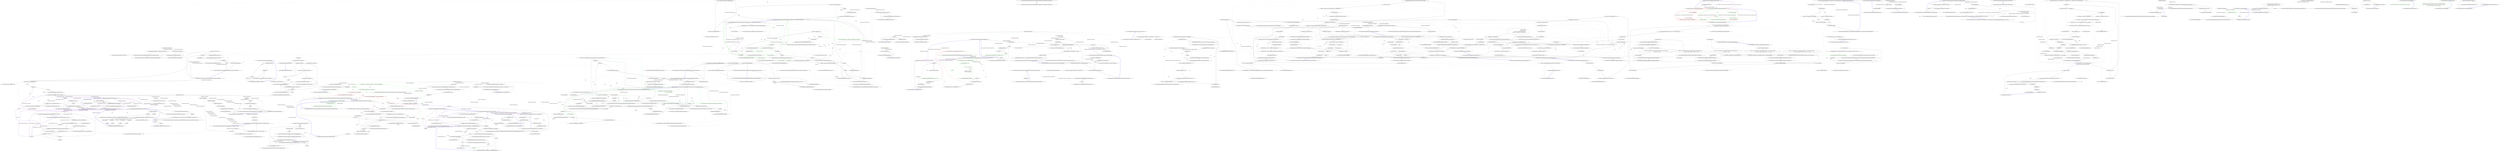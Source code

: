 digraph  {
n73 [label="CommandLine.Internal.ArgumentParser", span=""];
n0 [cluster="CommandLine.Internal.ArgumentParser.ArgumentParser()", label="Entry CommandLine.Internal.ArgumentParser.ArgumentParser()", span="43-43"];
n1 [cluster="CommandLine.Internal.ArgumentParser.ArgumentParser()", label="PostParsingState = new List<ParsingError>()", span="45-45"];
n2 [cluster="CommandLine.Internal.ArgumentParser.ArgumentParser()", label="Exit CommandLine.Internal.ArgumentParser.ArgumentParser()", span="43-43"];
n3 [cluster="System.Collections.Generic.List<T>.List()", label="Entry System.Collections.Generic.List<T>.List()", span="0-0"];
n4 [cluster="CommandLine.Internal.ArgumentParser.Parse(CommandLine.Internal.IArgumentEnumerator, CommandLine.Internal.OptionMap, object)", label="Entry CommandLine.Internal.ArgumentParser.Parse(CommandLine.Internal.IArgumentEnumerator, CommandLine.Internal.OptionMap, object)", span="48-48"];
n5 [cluster="CommandLine.Internal.ArgumentParser.Parse(CommandLine.Internal.IArgumentEnumerator, CommandLine.Internal.OptionMap, object)", label="Exit CommandLine.Internal.ArgumentParser.Parse(CommandLine.Internal.IArgumentEnumerator, CommandLine.Internal.OptionMap, object)", span="48-48"];
n6 [cluster="CommandLine.Internal.ArgumentParser.DefineOptionThatViolatesFormat(CommandLine.Internal.OptionInfo)", label="Entry CommandLine.Internal.ArgumentParser.DefineOptionThatViolatesFormat(CommandLine.Internal.OptionInfo)", span="52-52"];
n7 [cluster="CommandLine.Internal.ArgumentParser.DefineOptionThatViolatesFormat(CommandLine.Internal.OptionInfo)", label="PostParsingState.Add(new ParsingError(option.ShortName, option.LongName, true))", span="54-54"];
n8 [cluster="CommandLine.Internal.ArgumentParser.DefineOptionThatViolatesFormat(CommandLine.Internal.OptionInfo)", label="Exit CommandLine.Internal.ArgumentParser.DefineOptionThatViolatesFormat(CommandLine.Internal.OptionInfo)", span="52-52"];
n9 [cluster="CommandLine.ParsingError.ParsingError(char?, string, bool)", label="Entry CommandLine.ParsingError.ParsingError(char?, string, bool)", span="52-52"];
n10 [cluster="System.Collections.Generic.List<T>.Add(T)", label="Entry System.Collections.Generic.List<T>.Add(T)", span="0-0"];
n11 [cluster="CommandLine.Internal.ArgumentParser.Create(string, bool)", label="Entry CommandLine.Internal.ArgumentParser.Create(string, bool)", span="57-57"];
n12 [cluster="CommandLine.Internal.ArgumentParser.Create(string, bool)", label="StringUtil.IsNumeric(argument)", span="59-59"];
n14 [cluster="CommandLine.Internal.ArgumentParser.Create(string, bool)", label="argument.Equals(''-'', StringComparison.InvariantCulture)", span="60-60"];
n16 [cluster="CommandLine.Internal.ArgumentParser.Create(string, bool)", label="argument[0] == '-' && argument[1] == '-'", span="61-61"];
n17 [cluster="CommandLine.Internal.ArgumentParser.Create(string, bool)", label="return new LongOptionParser(ignoreUnknownArguments);", span="63-63"];
n18 [cluster="CommandLine.Internal.ArgumentParser.Create(string, bool)", label="argument[0] == '-'", span="65-65"];
n19 [cluster="CommandLine.Internal.ArgumentParser.Create(string, bool)", label="return new OptionGroupParser(ignoreUnknownArguments);", span="67-67"];
n13 [cluster="CommandLine.Internal.ArgumentParser.Create(string, bool)", label="return null;", span="59-59"];
n22 [cluster="CommandLine.Internal.StringUtil.IsNumeric(string)", label="Entry CommandLine.Internal.StringUtil.IsNumeric(string)", span="48-48"];
n15 [cluster="CommandLine.Internal.ArgumentParser.Create(string, bool)", label="return null;", span="60-60"];
n23 [cluster="string.Equals(string, System.StringComparison)", label="Entry string.Equals(string, System.StringComparison)", span="0-0"];
n20 [cluster="CommandLine.Internal.ArgumentParser.Create(string, bool)", label="return null;", span="69-69"];
n21 [cluster="CommandLine.Internal.ArgumentParser.Create(string, bool)", label="Exit CommandLine.Internal.ArgumentParser.Create(string, bool)", span="57-57"];
n25 [cluster="CommandLine.Internal.OptionGroupParser.OptionGroupParser(bool)", label="Entry CommandLine.Internal.OptionGroupParser.OptionGroupParser(bool)", span="43-43"];
n24 [cluster="CommandLine.Internal.LongOptionParser.LongOptionParser(bool)", label="Entry CommandLine.Internal.LongOptionParser.LongOptionParser(bool)", span="43-43"];
n26 [cluster="CommandLine.Internal.ArgumentParser.IsInputValue(string)", label="Entry CommandLine.Internal.ArgumentParser.IsInputValue(string)", span="72-72"];
n27 [cluster="CommandLine.Internal.ArgumentParser.IsInputValue(string)", label="StringUtil.IsNumeric(argument)", span="74-74"];
n29 [cluster="CommandLine.Internal.ArgumentParser.IsInputValue(string)", label="argument.Length > 0", span="75-75"];
n30 [cluster="CommandLine.Internal.ArgumentParser.IsInputValue(string)", label="return argument.Equals(''-'', StringComparison.InvariantCulture) || argument[0] != '-';", span="77-77"];
n28 [cluster="CommandLine.Internal.ArgumentParser.IsInputValue(string)", label="return true;", span="74-74"];
n31 [cluster="CommandLine.Internal.ArgumentParser.IsInputValue(string)", label="return true;", span="79-79"];
n32 [cluster="CommandLine.Internal.ArgumentParser.IsInputValue(string)", label="Exit CommandLine.Internal.ArgumentParser.IsInputValue(string)", span="72-72"];
n33 [cluster="CommandLine.Internal.ArgumentParser.GetNextInputValues(CommandLine.Internal.IArgumentEnumerator)", label="Entry CommandLine.Internal.ArgumentParser.GetNextInputValues(CommandLine.Internal.IArgumentEnumerator)", span="87-87"];
n34 [cluster="CommandLine.Internal.ArgumentParser.GetNextInputValues(CommandLine.Internal.IArgumentEnumerator)", label="IList<string> list = new List<string>()", span="89-89"];
n35 [cluster="CommandLine.Internal.ArgumentParser.GetNextInputValues(CommandLine.Internal.IArgumentEnumerator)", label="ae.MoveNext()", span="90-90"];
n36 [cluster="CommandLine.Internal.ArgumentParser.GetNextInputValues(CommandLine.Internal.IArgumentEnumerator)", label="IsInputValue(ae.Current)", span="92-92"];
n37 [cluster="CommandLine.Internal.ArgumentParser.GetNextInputValues(CommandLine.Internal.IArgumentEnumerator)", label="list.Add(ae.Current)", span="92-92"];
n38 [cluster="CommandLine.Internal.ArgumentParser.GetNextInputValues(CommandLine.Internal.IArgumentEnumerator)", label="!ae.MovePrevious()", span="95-95"];
n40 [cluster="CommandLine.Internal.ArgumentParser.GetNextInputValues(CommandLine.Internal.IArgumentEnumerator)", label="return list;", span="96-96"];
n42 [cluster="CommandLine.Internal.IArgumentEnumerator.MoveNext()", label="Entry CommandLine.Internal.IArgumentEnumerator.MoveNext()", span="48-48"];
n43 [cluster="System.Collections.Generic.ICollection<T>.Add(T)", label="Entry System.Collections.Generic.ICollection<T>.Add(T)", span="0-0"];
n39 [cluster="CommandLine.Internal.ArgumentParser.GetNextInputValues(CommandLine.Internal.IArgumentEnumerator)", label="throw new CommandLineParserException();", span="95-95"];
n44 [cluster="CommandLine.Internal.IArgumentEnumerator.MovePrevious()", label="Entry CommandLine.Internal.IArgumentEnumerator.MovePrevious()", span="50-50"];
n41 [cluster="CommandLine.Internal.ArgumentParser.GetNextInputValues(CommandLine.Internal.IArgumentEnumerator)", label="Exit CommandLine.Internal.ArgumentParser.GetNextInputValues(CommandLine.Internal.IArgumentEnumerator)", span="87-87"];
n45 [cluster="CommandLine.CommandLineParserException.CommandLineParserException()", label="Entry CommandLine.CommandLineParserException.CommandLineParserException()", span="48-48"];
n46 [cluster="CommandLine.Internal.ArgumentParser.CompareShort(string, char?, bool)", label="Entry CommandLine.Internal.ArgumentParser.CompareShort(string, char?, bool)", span="99-99"];
n47 [cluster="CommandLine.Internal.ArgumentParser.CompareShort(string, char?, bool)", label="return string.Compare(argument, string.Concat(''-'', new string(option.Value, 1)), !caseSensitive) == 0;", span="101-101"];
n48 [cluster="CommandLine.Internal.ArgumentParser.CompareShort(string, char?, bool)", label="Exit CommandLine.Internal.ArgumentParser.CompareShort(string, char?, bool)", span="99-99"];
n49 [cluster="string.String(char, int)", label="Entry string.String(char, int)", span="0-0"];
n50 [cluster="string.Concat(string, string)", label="Entry string.Concat(string, string)", span="0-0"];
n51 [cluster="string.Compare(string, string, bool)", label="Entry string.Compare(string, string, bool)", span="0-0"];
n52 [cluster="CommandLine.Internal.ArgumentParser.CompareLong(string, string, bool)", label="Entry CommandLine.Internal.ArgumentParser.CompareLong(string, string, bool)", span="104-104"];
n53 [cluster="CommandLine.Internal.ArgumentParser.CompareLong(string, string, bool)", label="return string.Compare(argument, ''--'' + option, !caseSensitive) == 0;", span="106-106"];
n54 [cluster="CommandLine.Internal.ArgumentParser.CompareLong(string, string, bool)", label="Exit CommandLine.Internal.ArgumentParser.CompareLong(string, string, bool)", span="104-104"];
n55 [cluster="CommandLine.Internal.ArgumentParser.BooleanToParserState(bool)", label="Entry CommandLine.Internal.ArgumentParser.BooleanToParserState(bool)", span="109-109"];
n56 [cluster="CommandLine.Internal.ArgumentParser.BooleanToParserState(bool)", label="return BooleanToParserState(value, false);", span="111-111"];
n57 [cluster="CommandLine.Internal.ArgumentParser.BooleanToParserState(bool)", label="Exit CommandLine.Internal.ArgumentParser.BooleanToParserState(bool)", span="109-109"];
n58 [cluster="CommandLine.Internal.ArgumentParser.BooleanToParserState(bool, bool)", label="Entry CommandLine.Internal.ArgumentParser.BooleanToParserState(bool, bool)", span="114-114"];
n59 [cluster="CommandLine.Internal.ArgumentParser.BooleanToParserState(bool, bool)", color=red, community=0, label="8: value && !addMoveNextIfTrue", span="116-116"];
n61 [cluster="CommandLine.Internal.ArgumentParser.BooleanToParserState(bool, bool)", label=value, span="117-117"];
n60 [cluster="CommandLine.Internal.ArgumentParser.BooleanToParserState(bool, bool)", color=red, community=0, label="28: return ParserState.Success;", span="116-116"];
n62 [cluster="CommandLine.Internal.ArgumentParser.BooleanToParserState(bool, bool)", color=red, community=0, label="28: return ParserState.Success | ParserState.MoveOnNextElement;", span="119-119"];
n63 [cluster="CommandLine.Internal.ArgumentParser.BooleanToParserState(bool, bool)", color=red, community=0, label="28: return ParserState.Failure;", span="121-121"];
n64 [cluster="CommandLine.Internal.ArgumentParser.BooleanToParserState(bool, bool)", label="Exit CommandLine.Internal.ArgumentParser.BooleanToParserState(bool, bool)", span="114-114"];
n65 [cluster="CommandLine.Internal.ArgumentParser.EnsureOptionAttributeIsArrayCompatible(CommandLine.Internal.OptionInfo)", label="Entry CommandLine.Internal.ArgumentParser.EnsureOptionAttributeIsArrayCompatible(CommandLine.Internal.OptionInfo)", span="124-124"];
n66 [cluster="CommandLine.Internal.ArgumentParser.EnsureOptionAttributeIsArrayCompatible(CommandLine.Internal.OptionInfo)", label="!option.IsAttributeArrayCompatible", span="126-126"];
n67 [cluster="CommandLine.Internal.ArgumentParser.EnsureOptionAttributeIsArrayCompatible(CommandLine.Internal.OptionInfo)", label="throw new CommandLineParserException();", span="128-128"];
n68 [cluster="CommandLine.Internal.ArgumentParser.EnsureOptionAttributeIsArrayCompatible(CommandLine.Internal.OptionInfo)", label="Exit CommandLine.Internal.ArgumentParser.EnsureOptionAttributeIsArrayCompatible(CommandLine.Internal.OptionInfo)", span="124-124"];
n69 [cluster="CommandLine.Internal.ArgumentParser.EnsureOptionArrayAttributeIsNotBoundToScalar(CommandLine.Internal.OptionInfo)", label="Entry CommandLine.Internal.ArgumentParser.EnsureOptionArrayAttributeIsNotBoundToScalar(CommandLine.Internal.OptionInfo)", span="132-132"];
n70 [cluster="CommandLine.Internal.ArgumentParser.EnsureOptionArrayAttributeIsNotBoundToScalar(CommandLine.Internal.OptionInfo)", label="!option.IsArray && option.IsAttributeArrayCompatible", span="134-134"];
n71 [cluster="CommandLine.Internal.ArgumentParser.EnsureOptionArrayAttributeIsNotBoundToScalar(CommandLine.Internal.OptionInfo)", label="throw new CommandLineParserException();", span="136-136"];
n72 [cluster="CommandLine.Internal.ArgumentParser.EnsureOptionArrayAttributeIsNotBoundToScalar(CommandLine.Internal.OptionInfo)", label="Exit CommandLine.Internal.ArgumentParser.EnsureOptionArrayAttributeIsNotBoundToScalar(CommandLine.Internal.OptionInfo)", span="132-132"];
d59 [cluster="CommandLine.Internal.ArgumentParser.BooleanToParserState(bool, bool)", color=green, community=0, label="8: value && !addMoveNextIfTrue", span="116-116"];
d60 [cluster="CommandLine.Internal.ArgumentParser.BooleanToParserState(bool, bool)", color=green, community=0, label="28: return ParserState.Success;", span="116-116"];
d62 [cluster="CommandLine.Internal.ArgumentParser.BooleanToParserState(bool, bool)", color=green, community=0, label="28: return ParserState.Success | ParserState.MoveOnNextElement;", span="119-119"];
d63 [cluster="CommandLine.Internal.ArgumentParser.BooleanToParserState(bool, bool)", color=green, community=0, label="28: return ParserState.Failure;", span="121-121"];
m2_16 [cluster="CommandLine.Internal.Assumes.NotNull<T>(T, string)", file="CommandLineParser.cs", label="Entry CommandLine.Internal.Assumes.NotNull<T>(T, string)", span="43-43"];
m2_6 [cluster="CommandLine.CommandLineParser.CommandLineParser(bool)", file="CommandLineParser.cs", label="Entry CommandLine.CommandLineParser.CommandLineParser(bool)", span="69-69"];
m2_7 [cluster="CommandLine.CommandLineParser.CommandLineParser(bool)", file="CommandLineParser.cs", label="_settings = new CommandLineParserSettings(false, false, Console.Error)", span="71-71"];
m2_8 [cluster="CommandLine.CommandLineParser.CommandLineParser(bool)", file="CommandLineParser.cs", label="InitializeDelagate()", span="72-72"];
m2_9 [cluster="CommandLine.CommandLineParser.CommandLineParser(bool)", file="CommandLineParser.cs", label="Exit CommandLine.CommandLineParser.CommandLineParser(bool)", span="69-69"];
m2_42 [cluster="CommandLine.Internal.ReflectionUtil.RetrieveMethod<TAttribute>(object)", file="CommandLineParser.cs", label="Entry CommandLine.Internal.ReflectionUtil.RetrieveMethod<TAttribute>(object)", span="70-70"];
m2_71 [cluster="CommandLine.Internal.OptionMap.SetDefaults()", file="CommandLineParser.cs", label="Entry CommandLine.Internal.OptionMap.SetDefaults()", span="120-120"];
m2_5 [cluster="CommandLine.CommandLineParser.InitializeDelagate()", file="CommandLineParser.cs", label="Entry CommandLine.CommandLineParser.InitializeDelagate()", span="136-136"];
m2_29 [cluster="CommandLine.CommandLineParser.InitializeDelagate()", file="CommandLineParser.cs", label="_doParseArguments = DoParseArgumentsUsingVerbs", span="141-141"];
m2_30 [cluster="CommandLine.CommandLineParser.InitializeDelagate()", file="CommandLineParser.cs", label="Exit CommandLine.CommandLineParser.InitializeDelagate()", span="136-136"];
m2_78 [cluster="CommandLine.CommandLineParser.SetPostParsingStateIfNeeded(object, System.Collections.Generic.IEnumerable<CommandLine.ParsingError>)", file="CommandLineParser.cs", label="Entry CommandLine.CommandLineParser.SetPostParsingStateIfNeeded(object, System.Collections.Generic.IEnumerable<CommandLine.ParsingError>)", span="234-234"];
m2_95 [cluster="CommandLine.CommandLineParser.SetPostParsingStateIfNeeded(object, System.Collections.Generic.IEnumerable<CommandLine.ParsingError>)", color=green, community=0, file="CommandLineParser.cs", label="15: var commandLineOptionsBase = options as CommandLineOptionsBase", span="236-236"];
m2_97 [cluster="CommandLine.CommandLineParser.SetPostParsingStateIfNeeded(object, System.Collections.Generic.IEnumerable<CommandLine.ParsingError>)", color=green, community=0, file="CommandLineParser.cs", label="15: (commandLineOptionsBase).InternalLastPostParsingState.Errors.AddRange(state)", span="239-239"];
m2_96 [cluster="CommandLine.CommandLineParser.SetPostParsingStateIfNeeded(object, System.Collections.Generic.IEnumerable<CommandLine.ParsingError>)", color=green, community=0, file="CommandLineParser.cs", label="15: commandLineOptionsBase != null", span="237-237"];
m2_98 [cluster="CommandLine.CommandLineParser.SetPostParsingStateIfNeeded(object, System.Collections.Generic.IEnumerable<CommandLine.ParsingError>)", file="CommandLineParser.cs", label="Exit CommandLine.CommandLineParser.SetPostParsingStateIfNeeded(object, System.Collections.Generic.IEnumerable<CommandLine.ParsingError>)", span="234-234"];
m2_4 [cluster="CommandLine.CommandLineParserSettings.CommandLineParserSettings()", file="CommandLineParser.cs", label="Entry CommandLine.CommandLineParserSettings.CommandLineParserSettings()", span="52-52"];
m2_70 [cluster="CommandLine.Internal.OptionInfo.CreateMap(object, CommandLine.CommandLineParserSettings)", file="CommandLineParser.cs", label="Entry CommandLine.Internal.OptionInfo.CreateMap(object, CommandLine.CommandLineParserSettings)", span="89-89"];
m2_23 [cluster="CommandLine.CommandLineParser.ParseArguments(string[], object, System.IO.TextWriter)", file="CommandLineParser.cs", label="Entry CommandLine.CommandLineParser.ParseArguments(string[], object, System.IO.TextWriter)", span="127-127"];
m2_24 [cluster="CommandLine.CommandLineParser.ParseArguments(string[], object, System.IO.TextWriter)", file="CommandLineParser.cs", label="Assumes.NotNull(args, ''args'')", span="129-129"];
m2_25 [cluster="CommandLine.CommandLineParser.ParseArguments(string[], object, System.IO.TextWriter)", file="CommandLineParser.cs", label="Assumes.NotNull(options, ''options'')", span="130-130"];
m2_26 [cluster="CommandLine.CommandLineParser.ParseArguments(string[], object, System.IO.TextWriter)", file="CommandLineParser.cs", label="_settings.HelpWriter = helpWriter", span="132-132"];
m2_27 [cluster="CommandLine.CommandLineParser.ParseArguments(string[], object, System.IO.TextWriter)", file="CommandLineParser.cs", label="return DoParseArguments(args, options);", span="133-133"];
m2_28 [cluster="CommandLine.CommandLineParser.ParseArguments(string[], object, System.IO.TextWriter)", file="CommandLineParser.cs", label="Exit CommandLine.CommandLineParser.ParseArguments(string[], object, System.IO.TextWriter)", span="127-127"];
m2_43 [cluster="CommandLine.CommandLineParser.ParseHelp(string[], CommandLine.HelpOptionAttribute)", file="CommandLineParser.cs", label="Entry CommandLine.CommandLineParser.ParseHelp(string[], CommandLine.HelpOptionAttribute)", span="208-208"];
m2_81 [cluster="CommandLine.CommandLineParser.ParseHelp(string[], CommandLine.HelpOptionAttribute)", file="CommandLineParser.cs", label="bool caseSensitive = _settings.CaseSensitive", span="210-210"];
m2_83 [cluster="CommandLine.CommandLineParser.ParseHelp(string[], CommandLine.HelpOptionAttribute)", file="CommandLineParser.cs", label="i < args.Length", span="212-212"];
m2_84 [cluster="CommandLine.CommandLineParser.ParseHelp(string[], CommandLine.HelpOptionAttribute)", file="CommandLineParser.cs", label="helpOption.ShortName != null", span="214-214"];
m2_85 [cluster="CommandLine.CommandLineParser.ParseHelp(string[], CommandLine.HelpOptionAttribute)", file="CommandLineParser.cs", label="ArgumentParser.CompareShort(args[i], helpOption.ShortName, caseSensitive)", span="216-216"];
m2_87 [cluster="CommandLine.CommandLineParser.ParseHelp(string[], CommandLine.HelpOptionAttribute)", file="CommandLineParser.cs", label="!string.IsNullOrEmpty(helpOption.LongName)", span="222-222"];
m2_88 [cluster="CommandLine.CommandLineParser.ParseHelp(string[], CommandLine.HelpOptionAttribute)", file="CommandLineParser.cs", label="ArgumentParser.CompareLong(args[i], helpOption.LongName, caseSensitive)", span="224-224"];
m2_82 [cluster="CommandLine.CommandLineParser.ParseHelp(string[], CommandLine.HelpOptionAttribute)", file="CommandLineParser.cs", label="int i = 0", span="212-212"];
m2_90 [cluster="CommandLine.CommandLineParser.ParseHelp(string[], CommandLine.HelpOptionAttribute)", file="CommandLineParser.cs", label="i++", span="212-212"];
m2_91 [cluster="CommandLine.CommandLineParser.ParseHelp(string[], CommandLine.HelpOptionAttribute)", color=green, community=0, file="CommandLineParser.cs", label="36: return false;", span="231-231"];
m2_86 [cluster="CommandLine.CommandLineParser.ParseHelp(string[], CommandLine.HelpOptionAttribute)", file="CommandLineParser.cs", label="return true;", span="218-218"];
m2_89 [cluster="CommandLine.CommandLineParser.ParseHelp(string[], CommandLine.HelpOptionAttribute)", file="CommandLineParser.cs", label="return true;", span="226-226"];
m2_92 [cluster="CommandLine.CommandLineParser.ParseHelp(string[], CommandLine.HelpOptionAttribute)", file="CommandLineParser.cs", label="Exit CommandLine.CommandLineParser.ParseHelp(string[], CommandLine.HelpOptionAttribute)", span="208-208"];
m2_44 [cluster="CommandLine.CommandLineParser.DoParseArgumentsDelegate.Invoke(string[], object)", file="CommandLineParser.cs", label="Entry CommandLine.CommandLineParser.DoParseArgumentsDelegate.Invoke(string[], object)", span="245-245"];
m2_45 [cluster="CommandLine.HelpOptionAttribute.InvokeMethod(object, CommandLine.Internal.Pair<System.Reflection.MethodInfo, CommandLine.HelpOptionAttribute>, out string)", file="CommandLineParser.cs", label="Entry CommandLine.HelpOptionAttribute.InvokeMethod(object, CommandLine.Internal.Pair<System.Reflection.MethodInfo, CommandLine.HelpOptionAttribute>, out string)", span="103-103"];
m2_99 [cluster="System.Collections.Generic.List<T>.AddRange(System.Collections.Generic.IEnumerable<T>)", file="CommandLineParser.cs", label="Entry System.Collections.Generic.List<T>.AddRange(System.Collections.Generic.IEnumerable<T>)", span="0-0"];
m2_73 [cluster="CommandLine.Internal.StringArrayEnumerator.StringArrayEnumerator(string[])", file="CommandLineParser.cs", label="Entry CommandLine.Internal.StringArrayEnumerator.StringArrayEnumerator(string[])", span="47-47"];
m2_93 [cluster="CommandLine.Internal.ArgumentParser.CompareShort(string, char?, bool)", file="CommandLineParser.cs", label="Entry CommandLine.Internal.ArgumentParser.CompareShort(string, char?, bool)", span="99-99"];
m2_74 [cluster="CommandLine.Internal.IArgumentEnumerator.MoveNext()", file="CommandLineParser.cs", label="Entry CommandLine.Internal.IArgumentEnumerator.MoveNext()", span="48-48"];
m2_80 [cluster="CommandLine.Internal.OptionMap.EnforceRules()", file="CommandLineParser.cs", label="Entry CommandLine.Internal.OptionMap.EnforceRules()", span="115-115"];
m2_0 [cluster="CommandLine.CommandLineParser.CommandLineParser()", file="CommandLineParser.cs", label="Entry CommandLine.CommandLineParser.CommandLineParser()", span="62-62"];
m2_1 [cluster="CommandLine.CommandLineParser.CommandLineParser()", file="CommandLineParser.cs", label="_settings = new CommandLineParserSettings()", span="64-64"];
m2_2 [cluster="CommandLine.CommandLineParser.CommandLineParser()", file="CommandLineParser.cs", label="InitializeDelagate()", span="65-65"];
m2_3 [cluster="CommandLine.CommandLineParser.CommandLineParser()", file="CommandLineParser.cs", label="Exit CommandLine.CommandLineParser.CommandLineParser()", span="62-62"];
m2_11 [cluster="CommandLine.CommandLineParser.CommandLineParser(CommandLine.CommandLineParserSettings)", file="CommandLineParser.cs", label="Entry CommandLine.CommandLineParser.CommandLineParser(CommandLine.CommandLineParserSettings)", span="81-81"];
m2_12 [cluster="CommandLine.CommandLineParser.CommandLineParser(CommandLine.CommandLineParserSettings)", file="CommandLineParser.cs", label="Assumes.NotNull(settings, ''settings'')", span="83-83"];
m2_14 [cluster="CommandLine.CommandLineParser.CommandLineParser(CommandLine.CommandLineParserSettings)", file="CommandLineParser.cs", label="_settings = settings", span="85-85"];
m2_13 [cluster="CommandLine.CommandLineParser.CommandLineParser(CommandLine.CommandLineParserSettings)", file="CommandLineParser.cs", label="InitializeDelagate()", span="84-84"];
m2_15 [cluster="CommandLine.CommandLineParser.CommandLineParser(CommandLine.CommandLineParserSettings)", file="CommandLineParser.cs", label="Exit CommandLine.CommandLineParser.CommandLineParser(CommandLine.CommandLineParserSettings)", span="81-81"];
m2_47 [cluster="CommandLine.CommandLineParser.DoParseArgumentsCore(string[], object)", file="CommandLineParser.cs", label="Entry CommandLine.CommandLineParser.DoParseArgumentsCore(string[], object)", span="166-166"];
m2_48 [cluster="CommandLine.CommandLineParser.DoParseArgumentsCore(string[], object)", file="CommandLineParser.cs", label="bool hadError = false", span="168-168"];
m2_49 [cluster="CommandLine.CommandLineParser.DoParseArgumentsCore(string[], object)", file="CommandLineParser.cs", label="var optionMap = OptionInfo.CreateMap(options, _settings)", span="169-169"];
m2_51 [cluster="CommandLine.CommandLineParser.DoParseArgumentsCore(string[], object)", file="CommandLineParser.cs", label="var target = new TargetWrapper(options)", span="171-171"];
m2_52 [cluster="CommandLine.CommandLineParser.DoParseArgumentsCore(string[], object)", file="CommandLineParser.cs", label="IArgumentEnumerator arguments = new StringArrayEnumerator(args)", span="173-173"];
m2_58 [cluster="CommandLine.CommandLineParser.DoParseArgumentsCore(string[], object)", color=green, community=0, file="CommandLineParser.cs", label="17: ParserState result = parser.Parse(arguments, optionMap, options)", span="182-182"];
m2_60 [cluster="CommandLine.CommandLineParser.DoParseArgumentsCore(string[], object)", color=red, community=0, file="CommandLineParser.cs", label="15: SetPostParsingStateIfNeeded(options, parser.PostParsingState)", span="185-185"];
m2_67 [cluster="CommandLine.CommandLineParser.DoParseArgumentsCore(string[], object)", file="CommandLineParser.cs", label="hadError |= !optionMap.EnforceRules()", span="203-203"];
m2_50 [cluster="CommandLine.CommandLineParser.DoParseArgumentsCore(string[], object)", file="CommandLineParser.cs", label="optionMap.SetDefaults()", span="170-170"];
m2_64 [cluster="CommandLine.CommandLineParser.DoParseArgumentsCore(string[], object)", file="CommandLineParser.cs", label="target.IsValueListDefined", span="193-193"];
m2_65 [cluster="CommandLine.CommandLineParser.DoParseArgumentsCore(string[], object)", file="CommandLineParser.cs", label="!target.AddValueItemIfAllowed(argument)", span="195-195"];
m2_53 [cluster="CommandLine.CommandLineParser.DoParseArgumentsCore(string[], object)", file="CommandLineParser.cs", label="arguments.MoveNext()", span="174-174"];
m2_54 [cluster="CommandLine.CommandLineParser.DoParseArgumentsCore(string[], object)", file="CommandLineParser.cs", label="string argument = arguments.Current", span="176-176"];
m2_63 [cluster="CommandLine.CommandLineParser.DoParseArgumentsCore(string[], object)", file="CommandLineParser.cs", label="arguments.MoveNext()", span="191-191"];
m2_55 [cluster="CommandLine.CommandLineParser.DoParseArgumentsCore(string[], object)", file="CommandLineParser.cs", label="!string.IsNullOrEmpty(argument)", span="177-177"];
m2_56 [cluster="CommandLine.CommandLineParser.DoParseArgumentsCore(string[], object)", color=green, community=0, file="CommandLineParser.cs", label="17: ArgumentParser parser = ArgumentParser.Create(argument, _settings.IgnoreUnknownArguments)", span="179-179"];
m2_57 [cluster="CommandLine.CommandLineParser.DoParseArgumentsCore(string[], object)", color=green, community=0, file="CommandLineParser.cs", label="17: parser != null", span="180-180"];
m2_59 [cluster="CommandLine.CommandLineParser.DoParseArgumentsCore(string[], object)", color=red, community=0, file="CommandLineParser.cs", label="17: (result & ParserState.Failure) == ParserState.Failure", span="183-183"];
m2_62 [cluster="CommandLine.CommandLineParser.DoParseArgumentsCore(string[], object)", color=red, community=0, file="CommandLineParser.cs", label="17: (result & ParserState.MoveOnNextElement) == ParserState.MoveOnNextElement", span="190-190"];
m2_61 [cluster="CommandLine.CommandLineParser.DoParseArgumentsCore(string[], object)", file="CommandLineParser.cs", label="hadError = true", span="186-186"];
m2_66 [cluster="CommandLine.CommandLineParser.DoParseArgumentsCore(string[], object)", file="CommandLineParser.cs", label="hadError = true", span="197-197"];
m2_68 [cluster="CommandLine.CommandLineParser.DoParseArgumentsCore(string[], object)", file="CommandLineParser.cs", label="return !hadError;", span="205-205"];
m2_69 [cluster="CommandLine.CommandLineParser.DoParseArgumentsCore(string[], object)", file="CommandLineParser.cs", label="Exit CommandLine.CommandLineParser.DoParseArgumentsCore(string[], object)", span="166-166"];
m2_75 [cluster="string.IsNullOrEmpty(string)", file="CommandLineParser.cs", label="Entry string.IsNullOrEmpty(string)", span="0-0"];
m2_79 [cluster="CommandLine.Internal.TargetWrapper.AddValueItemIfAllowed(string)", file="CommandLineParser.cs", label="Entry CommandLine.Internal.TargetWrapper.AddValueItemIfAllowed(string)", span="55-55"];
m2_72 [cluster="CommandLine.Internal.TargetWrapper.TargetWrapper(object)", file="CommandLineParser.cs", label="Entry CommandLine.Internal.TargetWrapper.TargetWrapper(object)", span="43-43"];
m2_77 [cluster="CommandLine.Internal.ArgumentParser.Parse(CommandLine.Internal.IArgumentEnumerator, CommandLine.Internal.OptionMap, object)", file="CommandLineParser.cs", label="Entry CommandLine.Internal.ArgumentParser.Parse(CommandLine.Internal.IArgumentEnumerator, CommandLine.Internal.OptionMap, object)", span="48-48"];
m2_94 [cluster="CommandLine.Internal.ArgumentParser.CompareLong(string, string, bool)", file="CommandLineParser.cs", label="Entry CommandLine.Internal.ArgumentParser.CompareLong(string, string, bool)", span="104-104"];
m2_10 [cluster="CommandLine.CommandLineParserSettings.CommandLineParserSettings(bool, bool, System.IO.TextWriter)", file="CommandLineParser.cs", label="Entry CommandLine.CommandLineParserSettings.CommandLineParserSettings(bool, bool, System.IO.TextWriter)", span="112-112"];
m2_22 [cluster="CommandLine.CommandLineParser.DoParseArguments(string[], object)", file="CommandLineParser.cs", label="Entry CommandLine.CommandLineParser.DoParseArguments(string[], object)", span="145-145"];
m2_31 [cluster="CommandLine.CommandLineParser.DoParseArguments(string[], object)", file="CommandLineParser.cs", label="var pair = ReflectionUtil.RetrieveMethod<HelpOptionAttribute>(options)", span="147-147"];
m2_34 [cluster="CommandLine.CommandLineParser.DoParseArguments(string[], object)", file="CommandLineParser.cs", label="ParseHelp(args, pair.Right) || !_doParseArguments(args, options)", span="153-153"];
m2_36 [cluster="CommandLine.CommandLineParser.DoParseArguments(string[], object)", file="CommandLineParser.cs", label="HelpOptionAttribute.InvokeMethod(options, pair, out helpText)", span="156-156"];
m2_40 [cluster="CommandLine.CommandLineParser.DoParseArguments(string[], object)", file="CommandLineParser.cs", label="return _doParseArguments(args, options);", span="163-163"];
m2_32 [cluster="CommandLine.CommandLineParser.DoParseArguments(string[], object)", file="CommandLineParser.cs", label="var helpWriter = _settings.HelpWriter", span="148-148"];
m2_33 [cluster="CommandLine.CommandLineParser.DoParseArguments(string[], object)", file="CommandLineParser.cs", label="pair != null && helpWriter != null", span="150-150"];
m2_37 [cluster="CommandLine.CommandLineParser.DoParseArguments(string[], object)", file="CommandLineParser.cs", label="helpWriter.Write(helpText)", span="157-157"];
m2_35 [cluster="CommandLine.CommandLineParser.DoParseArguments(string[], object)", file="CommandLineParser.cs", label="string helpText", span="155-155"];
m2_39 [cluster="CommandLine.CommandLineParser.DoParseArguments(string[], object)", file="CommandLineParser.cs", label="return true;", span="160-160"];
m2_38 [cluster="CommandLine.CommandLineParser.DoParseArguments(string[], object)", file="CommandLineParser.cs", label="return false;", span="158-158"];
m2_41 [cluster="CommandLine.CommandLineParser.DoParseArguments(string[], object)", file="CommandLineParser.cs", label="Exit CommandLine.CommandLineParser.DoParseArguments(string[], object)", span="145-145"];
m2_46 [cluster="System.IO.TextWriter.Write(string)", file="CommandLineParser.cs", label="Entry System.IO.TextWriter.Write(string)", span="0-0"];
m2_17 [cluster="CommandLine.CommandLineParser.ParseArguments(string[], object)", file="CommandLineParser.cs", label="Entry CommandLine.CommandLineParser.ParseArguments(string[], object)", span="106-106"];
m2_18 [cluster="CommandLine.CommandLineParser.ParseArguments(string[], object)", file="CommandLineParser.cs", label="Assumes.NotNull(args, ''args'')", span="108-108"];
m2_19 [cluster="CommandLine.CommandLineParser.ParseArguments(string[], object)", file="CommandLineParser.cs", label="Assumes.NotNull(options, ''options'')", span="109-109"];
m2_20 [cluster="CommandLine.CommandLineParser.ParseArguments(string[], object)", file="CommandLineParser.cs", label="return DoParseArguments(args, options);", span="111-111"];
m2_21 [cluster="CommandLine.CommandLineParser.ParseArguments(string[], object)", file="CommandLineParser.cs", label="Exit CommandLine.CommandLineParser.ParseArguments(string[], object)", span="106-106"];
m2_100 [file="CommandLineParser.cs", label="CommandLine.CommandLineParser", span=""];
m4_125 [cluster="string.Format(System.IFormatProvider, string, object)", file="HelpTextFixture.cs", label="Entry string.Format(System.IFormatProvider, string, object)", span="0-0"];
m4_175 [cluster="CommandLine.Text.Tests.HelpTextFixture.DetailedHelpWithBadMutualExclusiveness()", file="HelpTextFixture.cs", label="Entry CommandLine.Text.Tests.HelpTextFixture.DetailedHelpWithBadMutualExclusiveness()", span="398-398"];
m4_176 [cluster="CommandLine.Text.Tests.HelpTextFixture.DetailedHelpWithBadMutualExclusiveness()", file="HelpTextFixture.cs", label="var options = new ComplexOptionsWithHelp()", span="400-400"];
m4_177 [cluster="CommandLine.Text.Tests.HelpTextFixture.DetailedHelpWithBadMutualExclusiveness()", file="HelpTextFixture.cs", label="bool result = new CommandLineParser(new CommandLineParserSettings(true, true, Console.Out)).ParseArguments(\r\n                new string[] { ''-iIN.FILE'', ''-oOUT.FILE'', ''--offset'', ''0'', ''-ap'' }, options)", span="402-403"];
m4_178 [cluster="CommandLine.Text.Tests.HelpTextFixture.DetailedHelpWithBadMutualExclusiveness()", file="HelpTextFixture.cs", label="result.Should().Be.False()", span="405-405"];
m4_179 [cluster="CommandLine.Text.Tests.HelpTextFixture.DetailedHelpWithBadMutualExclusiveness()", file="HelpTextFixture.cs", label="Exit CommandLine.Text.Tests.HelpTextFixture.DetailedHelpWithBadMutualExclusiveness()", span="398-398"];
m4_154 [cluster="CommandLine.CommandLineParserSettings.CommandLineParserSettings()", file="HelpTextFixture.cs", label="Entry CommandLine.CommandLineParserSettings.CommandLineParserSettings()", span="52-52"];
m4_195 [cluster="CommandLine.Text.Tests.HelpTextFixture.CustomizeOptionsFormat_FormatOptionHelpText(object, CommandLine.Text.FormatOptionHelpTextEventArgs)", file="HelpTextFixture.cs", label="Entry CommandLine.Text.Tests.HelpTextFixture.CustomizeOptionsFormat_FormatOptionHelpText(object, CommandLine.Text.FormatOptionHelpTextEventArgs)", span="433-433"];
m4_196 [cluster="CommandLine.Text.Tests.HelpTextFixture.CustomizeOptionsFormat_FormatOptionHelpText(object, CommandLine.Text.FormatOptionHelpTextEventArgs)", file="HelpTextFixture.cs", label="string optionHelp = null", span="436-436"];
m4_197 [cluster="CommandLine.Text.Tests.HelpTextFixture.CustomizeOptionsFormat_FormatOptionHelpText(object, CommandLine.Text.FormatOptionHelpTextEventArgs)", file="HelpTextFixture.cs", label="e.Option.ShortName.Value", span="438-438"];
m4_202 [cluster="CommandLine.Text.Tests.HelpTextFixture.CustomizeOptionsFormat_FormatOptionHelpText(object, CommandLine.Text.FormatOptionHelpTextEventArgs)", file="HelpTextFixture.cs", label="e.Option.Required", span="449-449"];
m4_204 [cluster="CommandLine.Text.Tests.HelpTextFixture.CustomizeOptionsFormat_FormatOptionHelpText(object, CommandLine.Text.FormatOptionHelpTextEventArgs)", file="HelpTextFixture.cs", label="e.Option.HelpText = optionHelp", span="454-454"];
m4_198 [cluster="CommandLine.Text.Tests.HelpTextFixture.CustomizeOptionsFormat_FormatOptionHelpText(object, CommandLine.Text.FormatOptionHelpTextEventArgs)", file="HelpTextFixture.cs", label="'v'", span="440-440"];
m4_200 [cluster="CommandLine.Text.Tests.HelpTextFixture.CustomizeOptionsFormat_FormatOptionHelpText(object, CommandLine.Text.FormatOptionHelpTextEventArgs)", file="HelpTextFixture.cs", label="'i'", span="444-444"];
m4_199 [cluster="CommandLine.Text.Tests.HelpTextFixture.CustomizeOptionsFormat_FormatOptionHelpText(object, CommandLine.Text.FormatOptionHelpTextEventArgs)", file="HelpTextFixture.cs", label="optionHelp = ''Kommentar umfassend Operationen.''", span="441-441"];
m4_201 [cluster="CommandLine.Text.Tests.HelpTextFixture.CustomizeOptionsFormat_FormatOptionHelpText(object, CommandLine.Text.FormatOptionHelpTextEventArgs)", file="HelpTextFixture.cs", label="optionHelp = ''Gibt den Eingang an zu bearbeitenden Datei.''", span="445-445"];
m4_203 [cluster="CommandLine.Text.Tests.HelpTextFixture.CustomizeOptionsFormat_FormatOptionHelpText(object, CommandLine.Text.FormatOptionHelpTextEventArgs)", file="HelpTextFixture.cs", label="optionHelp = ''Erforderlich. '' + optionHelp", span="451-451"];
m4_205 [cluster="CommandLine.Text.Tests.HelpTextFixture.CustomizeOptionsFormat_FormatOptionHelpText(object, CommandLine.Text.FormatOptionHelpTextEventArgs)", file="HelpTextFixture.cs", label="Exit CommandLine.Text.Tests.HelpTextFixture.CustomizeOptionsFormat_FormatOptionHelpText(object, CommandLine.Text.FormatOptionHelpTextEventArgs)", span="433-433"];
m4_152 [cluster="CommandLine.Tests.Mocks.RPEOptions.RPEOptions()", file="HelpTextFixture.cs", label="Entry CommandLine.Tests.Mocks.RPEOptions.RPEOptions()", span="6-6"];
m4_193 [cluster="CommandLine.CommandLineParser.ParseArguments(string[], object, System.IO.TextWriter)", file="HelpTextFixture.cs", label="Entry CommandLine.CommandLineParser.ParseArguments(string[], object, System.IO.TextWriter)", span="127-127"];
m4_138 [cluster="CommandLine.Text.Tests.HelpTextFixture.InvokeRenderParsingErrorsText()", file="HelpTextFixture.cs", label="Entry CommandLine.Text.Tests.HelpTextFixture.InvokeRenderParsingErrorsText()", span="279-279"];
m4_139 [cluster="CommandLine.Text.Tests.HelpTextFixture.InvokeRenderParsingErrorsText()", file="HelpTextFixture.cs", label="var sw = new StringWriter()", span="281-281"];
m4_140 [cluster="CommandLine.Text.Tests.HelpTextFixture.InvokeRenderParsingErrorsText()", file="HelpTextFixture.cs", label="var options = new RPEOptions()", span="282-282"];
m4_141 [cluster="CommandLine.Text.Tests.HelpTextFixture.InvokeRenderParsingErrorsText()", file="HelpTextFixture.cs", label="var parser = new CommandLineParser(new CommandLineParserSettings {\r\n                MutuallyExclusive = true, CaseSensitive = true, HelpWriter = sw})", span="283-284"];
m4_144 [cluster="CommandLine.Text.Tests.HelpTextFixture.InvokeRenderParsingErrorsText()", file="HelpTextFixture.cs", label="var outsw = sw.ToString()", span="289-289"];
m4_142 [cluster="CommandLine.Text.Tests.HelpTextFixture.InvokeRenderParsingErrorsText()", file="HelpTextFixture.cs", label="var result = parser.ParseArguments(new string[] {''--option-b'', ''hello'', ''-cWORLD''}, options)", span="285-285"];
m4_143 [cluster="CommandLine.Text.Tests.HelpTextFixture.InvokeRenderParsingErrorsText()", file="HelpTextFixture.cs", label="result.Should().Be.False()", span="287-287"];
m4_145 [cluster="CommandLine.Text.Tests.HelpTextFixture.InvokeRenderParsingErrorsText()", file="HelpTextFixture.cs", label="Console.WriteLine(outsw)", span="291-291"];
m4_146 [cluster="CommandLine.Text.Tests.HelpTextFixture.InvokeRenderParsingErrorsText()", file="HelpTextFixture.cs", label="var lines = outsw.Split(new string[] { Environment.NewLine }, StringSplitOptions.None)", span="293-293"];
m4_147 [cluster="CommandLine.Text.Tests.HelpTextFixture.InvokeRenderParsingErrorsText()", file="HelpTextFixture.cs", label="lines[0].Should().Equal(''--option-b option violates format.'')", span="295-295"];
m4_148 [cluster="CommandLine.Text.Tests.HelpTextFixture.InvokeRenderParsingErrorsText()", file="HelpTextFixture.cs", label="lines[1].Should().Equal(''-c/--option-c option violates format.'')", span="296-296"];
m4_149 [cluster="CommandLine.Text.Tests.HelpTextFixture.InvokeRenderParsingErrorsText()", file="HelpTextFixture.cs", label="lines[2].Should().Equal(''-a required option is missing.'')", span="297-297"];
m4_150 [cluster="CommandLine.Text.Tests.HelpTextFixture.InvokeRenderParsingErrorsText()", file="HelpTextFixture.cs", label="Exit CommandLine.Text.Tests.HelpTextFixture.InvokeRenderParsingErrorsText()", span="279-279"];
m4_181 [cluster="CommandLine.Text.Tests.HelpTextFixture.DetailedHelpWithBadFormatAndMutualExclusiveness()", file="HelpTextFixture.cs", label="Entry CommandLine.Text.Tests.HelpTextFixture.DetailedHelpWithBadFormatAndMutualExclusiveness()", span="409-409"];
m4_182 [cluster="CommandLine.Text.Tests.HelpTextFixture.DetailedHelpWithBadFormatAndMutualExclusiveness()", file="HelpTextFixture.cs", label="var options = new ComplexOptionsWithHelp()", span="411-411"];
m4_183 [cluster="CommandLine.Text.Tests.HelpTextFixture.DetailedHelpWithBadFormatAndMutualExclusiveness()", file="HelpTextFixture.cs", label="bool result = new CommandLineParser(new CommandLineParserSettings(true, true, Console.Out)).ParseArguments(\r\n                new string[] { ''-iIN.FILE'', ''-oOUT.FILE'', ''--offset'', ''zero'', ''-pa'' }, options)", span="413-414"];
m4_184 [cluster="CommandLine.Text.Tests.HelpTextFixture.DetailedHelpWithBadFormatAndMutualExclusiveness()", file="HelpTextFixture.cs", label="result.Should().Be.False()", span="416-416"];
m4_185 [cluster="CommandLine.Text.Tests.HelpTextFixture.DetailedHelpWithBadFormatAndMutualExclusiveness()", file="HelpTextFixture.cs", label="Exit CommandLine.Text.Tests.HelpTextFixture.DetailedHelpWithBadFormatAndMutualExclusiveness()", span="409-409"];
m4_58 [cluster="CommandLine.Text.Tests.HelpTextFixture.LongHelpTextWithoutSpaces()", file="HelpTextFixture.cs", label="Entry CommandLine.Text.Tests.HelpTextFixture.LongHelpTextWithoutSpaces()", span="173-173"];
m4_59 [cluster="CommandLine.Text.Tests.HelpTextFixture.LongHelpTextWithoutSpaces()", file="HelpTextFixture.cs", label="_helpText.MaximumDisplayWidth = 40", span="175-175"];
m4_60 [cluster="CommandLine.Text.Tests.HelpTextFixture.LongHelpTextWithoutSpaces()", file="HelpTextFixture.cs", label="_helpText.AddOptions(new MockOptionsWithLongDescriptionAndNoSpaces())", span="176-176"];
m4_61 [cluster="CommandLine.Text.Tests.HelpTextFixture.LongHelpTextWithoutSpaces()", file="HelpTextFixture.cs", label="string help = _helpText.ToString()", span="177-177"];
m4_62 [cluster="CommandLine.Text.Tests.HelpTextFixture.LongHelpTextWithoutSpaces()", file="HelpTextFixture.cs", label="string[] lines = help.Split(new[] { Environment.NewLine }, StringSplitOptions.None)", span="179-179"];
m4_63 [cluster="CommandLine.Text.Tests.HelpTextFixture.LongHelpTextWithoutSpaces()", file="HelpTextFixture.cs", label="lines[2].Should().Equal(''  v, verbose    Before '')", span="180-180"];
m4_64 [cluster="CommandLine.Text.Tests.HelpTextFixture.LongHelpTextWithoutSpaces()", file="HelpTextFixture.cs", label="lines[3].Should().Equal(''                012345678901234567890123'')", span="181-181"];
m4_65 [cluster="CommandLine.Text.Tests.HelpTextFixture.LongHelpTextWithoutSpaces()", file="HelpTextFixture.cs", label="lines[4].Should().Equal(''                After'')", span="182-182"];
m4_66 [cluster="CommandLine.Text.Tests.HelpTextFixture.LongHelpTextWithoutSpaces()", file="HelpTextFixture.cs", label="lines[5].Should().Equal(''  input-file    Before '')", span="183-183"];
m4_67 [cluster="CommandLine.Text.Tests.HelpTextFixture.LongHelpTextWithoutSpaces()", file="HelpTextFixture.cs", label="lines[6].Should().Equal(''                012345678901234567890123'')", span="184-184"];
m4_68 [cluster="CommandLine.Text.Tests.HelpTextFixture.LongHelpTextWithoutSpaces()", file="HelpTextFixture.cs", label="lines[7].Should().Equal(''                456789 After'')", span="185-185"];
m4_69 [cluster="CommandLine.Text.Tests.HelpTextFixture.LongHelpTextWithoutSpaces()", file="HelpTextFixture.cs", label="Exit CommandLine.Text.Tests.HelpTextFixture.LongHelpTextWithoutSpaces()", span="173-173"];
m4_21 [cluster="CommandLine.Text.HelpText.AddOptions(object)", file="HelpTextFixture.cs", label="Entry CommandLine.Text.HelpText.AddOptions(object)", span="363-363"];
m4_121 [cluster="CommandLine.Text.HelpText.HelpText()", file="HelpTextFixture.cs", label="Entry CommandLine.Text.HelpText.HelpText()", span="72-72"];
m4_134 [cluster="CommandLine.Text.Tests.HelpTextFixture.CreateBasicInstance()", file="HelpTextFixture.cs", label="Entry CommandLine.Text.Tests.HelpTextFixture.CreateBasicInstance()", span="271-271"];
m4_135 [cluster="CommandLine.Text.Tests.HelpTextFixture.CreateBasicInstance()", file="HelpTextFixture.cs", label="var local = new HelpText()", span="273-273"];
m4_136 [cluster="CommandLine.Text.Tests.HelpTextFixture.CreateBasicInstance()", file="HelpTextFixture.cs", label="local.ToString().Should().Equal('''')", span="275-275"];
m4_137 [cluster="CommandLine.Text.Tests.HelpTextFixture.CreateBasicInstance()", file="HelpTextFixture.cs", label="Exit CommandLine.Text.Tests.HelpTextFixture.CreateBasicInstance()", span="271-271"];
m4_20 [cluster="CommandLine.Text.HelpText.AddPreOptionsLine(string)", file="HelpTextFixture.cs", label="Entry CommandLine.Text.HelpText.AddPreOptionsLine(string)", span="338-338"];
m4_151 [cluster="System.IO.StringWriter.StringWriter()", file="HelpTextFixture.cs", label="Entry System.IO.StringWriter.StringWriter()", span="0-0"];
m4_163 [cluster="CommandLine.Text.Tests.HelpTextFixture.ComplexOptionsWithHelp.ComplexOptionsWithHelp()", file="HelpTextFixture.cs", label="Entry CommandLine.Text.Tests.HelpTextFixture.ComplexOptionsWithHelp.ComplexOptionsWithHelp()", span="89-89"];
m4_86 [cluster="CommandLine.Text.Tests.HelpTextFixture.CustomizeOptionsFormat()", file="HelpTextFixture.cs", label="Entry CommandLine.Text.Tests.HelpTextFixture.CustomizeOptionsFormat()", span="209-209"];
m4_87 [cluster="CommandLine.Text.Tests.HelpTextFixture.CustomizeOptionsFormat()", file="HelpTextFixture.cs", label="var local = new HelpText(''Customizing Test.'')", span="211-211"];
m4_88 [cluster="CommandLine.Text.Tests.HelpTextFixture.CustomizeOptionsFormat()", file="HelpTextFixture.cs", label="local.FormatOptionHelpText += new EventHandler<FormatOptionHelpTextEventArgs>(CustomizeOptionsFormat_FormatOptionHelpText)", span="212-212"];
m4_89 [cluster="CommandLine.Text.Tests.HelpTextFixture.CustomizeOptionsFormat()", file="HelpTextFixture.cs", label="local.AddPreOptionsLine(''Pre-Options.'')", span="213-213"];
m4_90 [cluster="CommandLine.Text.Tests.HelpTextFixture.CustomizeOptionsFormat()", file="HelpTextFixture.cs", label="local.AddOptions(new MockOptionsWithDescription())", span="214-214"];
m4_91 [cluster="CommandLine.Text.Tests.HelpTextFixture.CustomizeOptionsFormat()", file="HelpTextFixture.cs", label="local.AddPostOptionsLine(''Post-Options.'')", span="215-215"];
m4_92 [cluster="CommandLine.Text.Tests.HelpTextFixture.CustomizeOptionsFormat()", file="HelpTextFixture.cs", label="string help = local.ToString()", span="217-217"];
m4_93 [cluster="CommandLine.Text.Tests.HelpTextFixture.CustomizeOptionsFormat()", file="HelpTextFixture.cs", label="Console.WriteLine(help)", span="219-219"];
m4_94 [cluster="CommandLine.Text.Tests.HelpTextFixture.CustomizeOptionsFormat()", file="HelpTextFixture.cs", label="string[] lines = help.Split(new string[] { Environment.NewLine }, StringSplitOptions.None)", span="221-221"];
m4_95 [cluster="CommandLine.Text.Tests.HelpTextFixture.CustomizeOptionsFormat()", file="HelpTextFixture.cs", label="lines[0].Should().Equal(''Customizing Test.'')", span="222-222"];
m4_96 [cluster="CommandLine.Text.Tests.HelpTextFixture.CustomizeOptionsFormat()", file="HelpTextFixture.cs", label="lines[1].Should().Equal(''Pre-Options.'')", span="223-223"];
m4_97 [cluster="CommandLine.Text.Tests.HelpTextFixture.CustomizeOptionsFormat()", file="HelpTextFixture.cs", label="lines[3].Should().Equal(''  v, verbose       Kommentar umfassend Operationen.'')", span="224-224"];
m4_98 [cluster="CommandLine.Text.Tests.HelpTextFixture.CustomizeOptionsFormat()", file="HelpTextFixture.cs", label="lines[4].Should().Equal(''  i, input-file    Erforderlich. Gibt den Eingang an zu bearbeitenden Datei.'')", span="225-225"];
m4_99 [cluster="CommandLine.Text.Tests.HelpTextFixture.CustomizeOptionsFormat()", file="HelpTextFixture.cs", label="lines[6].Should().Equal(''Post-Options.'')", span="226-226"];
m4_100 [cluster="CommandLine.Text.Tests.HelpTextFixture.CustomizeOptionsFormat()", file="HelpTextFixture.cs", label="Exit CommandLine.Text.Tests.HelpTextFixture.CustomizeOptionsFormat()", span="209-209"];
m4_170 [cluster="CommandLine.Text.Tests.HelpTextFixture.DetailedHelpWithMissingRequiredAndBadFormat()", file="HelpTextFixture.cs", label="Entry CommandLine.Text.Tests.HelpTextFixture.DetailedHelpWithMissingRequiredAndBadFormat()", span="387-387"];
m4_171 [cluster="CommandLine.Text.Tests.HelpTextFixture.DetailedHelpWithMissingRequiredAndBadFormat()", file="HelpTextFixture.cs", label="var options = new ComplexOptionsWithHelp()", span="389-389"];
m4_172 [cluster="CommandLine.Text.Tests.HelpTextFixture.DetailedHelpWithMissingRequiredAndBadFormat()", file="HelpTextFixture.cs", label="bool result = new CommandLineParser(new CommandLineParserSettings(Console.Out)).ParseArguments(\r\n                new string[] { ''-i0'' }, options)", span="391-392"];
m4_173 [cluster="CommandLine.Text.Tests.HelpTextFixture.DetailedHelpWithMissingRequiredAndBadFormat()", file="HelpTextFixture.cs", label="result.Should().Be.False()", span="394-394"];
m4_174 [cluster="CommandLine.Text.Tests.HelpTextFixture.DetailedHelpWithMissingRequiredAndBadFormat()", file="HelpTextFixture.cs", label="Exit CommandLine.Text.Tests.HelpTextFixture.DetailedHelpWithMissingRequiredAndBadFormat()", span="387-387"];
m4_14 [cluster="CommandLine.Text.HelpText.HelpText(string)", file="HelpTextFixture.cs", label="Entry CommandLine.Text.HelpText.HelpText(string)", span="102-102"];
m4_16 [cluster="CommandLine.Text.CopyrightInfo.CopyrightInfo(string, params int[])", file="HelpTextFixture.cs", label="Entry CommandLine.Text.CopyrightInfo.CopyrightInfo(string, params int[])", span="81-81"];
m4_44 [cluster="Unk.Should", file="HelpTextFixture.cs", label="Entry Unk.Should", span=""];
m4_57 [cluster="CommandLine.Text.Tests.HelpTextFixture.MockOptionsWithLongDescription.MockOptionsWithLongDescription()", file="HelpTextFixture.cs", label="Entry CommandLine.Text.Tests.HelpTextFixture.MockOptionsWithLongDescription.MockOptionsWithLongDescription()", span="65-65"];
m4_102 [cluster="CommandLine.Text.Tests.HelpTextFixture.MockOptionsWithDescription.MockOptionsWithDescription()", file="HelpTextFixture.cs", label="Entry CommandLine.Text.Tests.HelpTextFixture.MockOptionsWithDescription.MockOptionsWithDescription()", span="56-56"];
m4_158 [cluster="CommandLine.Text.Tests.HelpTextFixture.DetailedHelpWithBadFormat()", file="HelpTextFixture.cs", label="Entry CommandLine.Text.Tests.HelpTextFixture.DetailedHelpWithBadFormat()", span="365-365"];
m4_159 [cluster="CommandLine.Text.Tests.HelpTextFixture.DetailedHelpWithBadFormat()", file="HelpTextFixture.cs", label="var options = new ComplexOptionsWithHelp()", span="367-367"];
m4_160 [cluster="CommandLine.Text.Tests.HelpTextFixture.DetailedHelpWithBadFormat()", file="HelpTextFixture.cs", label="bool result = new CommandLineParser(new CommandLineParserSettings(Console.Out)).ParseArguments(\r\n                new string[] { ''-iIN.FILE'', ''-oOUT.FILE'', ''--offset'', ''abc'' }, options)", span="369-370"];
m4_161 [cluster="CommandLine.Text.Tests.HelpTextFixture.DetailedHelpWithBadFormat()", file="HelpTextFixture.cs", label="result.Should().Be.False()", span="372-372"];
m4_162 [cluster="CommandLine.Text.Tests.HelpTextFixture.DetailedHelpWithBadFormat()", file="HelpTextFixture.cs", label="Exit CommandLine.Text.Tests.HelpTextFixture.DetailedHelpWithBadFormat()", span="365-365"];
m4_42 [cluster="CommandLine.Text.HelpText.ToString()", file="HelpTextFixture.cs", label="Entry CommandLine.Text.HelpText.ToString()", span="572-572"];
m4_156 [cluster="Unk.False", file="HelpTextFixture.cs", label="Entry Unk.False", span=""];
m4_157 [cluster="System.IO.StringWriter.ToString()", file="HelpTextFixture.cs", label="Entry System.IO.StringWriter.ToString()", span="0-0"];
m4_25 [cluster="CommandLine.Text.Tests.HelpTextFixture.AddAnEmptyPreOptionsLineIsAllowed()", file="HelpTextFixture.cs", label="Entry CommandLine.Text.Tests.HelpTextFixture.AddAnEmptyPreOptionsLineIsAllowed()", span="131-131"];
m4_26 [cluster="CommandLine.Text.Tests.HelpTextFixture.AddAnEmptyPreOptionsLineIsAllowed()", file="HelpTextFixture.cs", label="_helpText.AddPreOptionsLine(string.Empty)", span="133-133"];
m4_27 [cluster="CommandLine.Text.Tests.HelpTextFixture.AddAnEmptyPreOptionsLineIsAllowed()", file="HelpTextFixture.cs", label="Exit CommandLine.Text.Tests.HelpTextFixture.AddAnEmptyPreOptionsLineIsAllowed()", span="131-131"];
m4_15 [cluster="CommandLine.Text.HeadingInfo.HeadingInfo(string, string)", file="HelpTextFixture.cs", label="Entry CommandLine.Text.HeadingInfo.HeadingInfo(string, string)", span="62-62"];
m4_46 [cluster="CommandLine.Text.Tests.HelpTextFixture.WhenHelpTextIsLongerThanWidthItWillWrapAroundAsIfInAColumn()", file="HelpTextFixture.cs", label="Entry CommandLine.Text.Tests.HelpTextFixture.WhenHelpTextIsLongerThanWidthItWillWrapAroundAsIfInAColumn()", span="157-157"];
m4_47 [cluster="CommandLine.Text.Tests.HelpTextFixture.WhenHelpTextIsLongerThanWidthItWillWrapAroundAsIfInAColumn()", file="HelpTextFixture.cs", label="_helpText.MaximumDisplayWidth = 40", span="159-159"];
m4_48 [cluster="CommandLine.Text.Tests.HelpTextFixture.WhenHelpTextIsLongerThanWidthItWillWrapAroundAsIfInAColumn()", file="HelpTextFixture.cs", label="_helpText.AddOptions(new MockOptionsWithLongDescription())", span="160-160"];
m4_49 [cluster="CommandLine.Text.Tests.HelpTextFixture.WhenHelpTextIsLongerThanWidthItWillWrapAroundAsIfInAColumn()", file="HelpTextFixture.cs", label="string help = _helpText.ToString()", span="161-161"];
m4_50 [cluster="CommandLine.Text.Tests.HelpTextFixture.WhenHelpTextIsLongerThanWidthItWillWrapAroundAsIfInAColumn()", file="HelpTextFixture.cs", label="string[] lines = help.Split(new[] {Environment.NewLine}, StringSplitOptions.None)", span="163-163"];
m4_51 [cluster="CommandLine.Text.Tests.HelpTextFixture.WhenHelpTextIsLongerThanWidthItWillWrapAroundAsIfInAColumn()", file="HelpTextFixture.cs", label="lines[2].Should().Equal(''  v, verbose    This is the description'')", span="164-164"];
m4_52 [cluster="CommandLine.Text.Tests.HelpTextFixture.WhenHelpTextIsLongerThanWidthItWillWrapAroundAsIfInAColumn()", file="HelpTextFixture.cs", label="lines[3].Should().Equal(''                of the verbosity to '')", span="166-166"];
m4_53 [cluster="CommandLine.Text.Tests.HelpTextFixture.WhenHelpTextIsLongerThanWidthItWillWrapAroundAsIfInAColumn()", file="HelpTextFixture.cs", label="lines[4].Should().Equal(''                test out the wrapping '')", span="167-167"];
m4_54 [cluster="CommandLine.Text.Tests.HelpTextFixture.WhenHelpTextIsLongerThanWidthItWillWrapAroundAsIfInAColumn()", file="HelpTextFixture.cs", label="lines[5].Should().Equal(''                capabilities of the '')", span="168-168"];
m4_55 [cluster="CommandLine.Text.Tests.HelpTextFixture.WhenHelpTextIsLongerThanWidthItWillWrapAroundAsIfInAColumn()", file="HelpTextFixture.cs", label="lines[6].Should().Equal(''                Help Text.'')", span="169-169"];
m4_56 [cluster="CommandLine.Text.Tests.HelpTextFixture.WhenHelpTextIsLongerThanWidthItWillWrapAroundAsIfInAColumn()", file="HelpTextFixture.cs", label="Exit CommandLine.Text.Tests.HelpTextFixture.WhenHelpTextIsLongerThanWidthItWillWrapAroundAsIfInAColumn()", span="157-157"];
m4_123 [cluster="CommandLine.Text.CopyrightInfo.CopyrightInfo(string, int)", file="HelpTextFixture.cs", label="Entry CommandLine.Text.CopyrightInfo.CopyrightInfo(string, int)", span="68-68"];
m4_122 [cluster="CommandLine.Text.HeadingInfo.HeadingInfo(string)", file="HelpTextFixture.cs", label="Entry CommandLine.Text.HeadingInfo.HeadingInfo(string)", span="50-50"];
m4_41 [cluster="CommandLine.Text.HelpText.AddPostOptionsLine(string)", file="HelpTextFixture.cs", label="Entry CommandLine.Text.HelpText.AddPostOptionsLine(string)", span="353-353"];
m4_153 [cluster="CommandLine.CommandLineParser.CommandLineParser(CommandLine.CommandLineParserSettings)", file="HelpTextFixture.cs", label="Entry CommandLine.CommandLineParser.CommandLineParser(CommandLine.CommandLineParserSettings)", span="81-81"];
m4_194 [cluster="Unk.Exactly", file="HelpTextFixture.cs", label="Entry Unk.Exactly", span=""];
m4_18 [cluster="string.IsNullOrEmpty(string)", file="HelpTextFixture.cs", label="Entry string.IsNullOrEmpty(string)", span="0-0"];
m4_126 [cluster="CommandLine.Text.Tests.HelpTextFixture.AddOptionsWithDashes()", file="HelpTextFixture.cs", label="Entry CommandLine.Text.Tests.HelpTextFixture.AddOptionsWithDashes()", span="253-253"];
m4_127 [cluster="CommandLine.Text.Tests.HelpTextFixture.AddOptionsWithDashes()", file="HelpTextFixture.cs", label="var local = new HelpText {\r\n                AddDashesToOption = true,\r\n                Heading = new HeadingInfo(''AddOptionsWithDashes''),\r\n                Copyright = new CopyrightInfo(''Author'', DateTime.Now.Year)\r\n            }", span="255-259"];
m4_128 [cluster="CommandLine.Text.Tests.HelpTextFixture.AddOptionsWithDashes()", file="HelpTextFixture.cs", label="local.AddOptions(new MockOptionsSimple())", span="260-260"];
m4_129 [cluster="CommandLine.Text.Tests.HelpTextFixture.AddOptionsWithDashes()", file="HelpTextFixture.cs", label="string help = local.ToString()", span="262-262"];
m4_130 [cluster="CommandLine.Text.Tests.HelpTextFixture.AddOptionsWithDashes()", file="HelpTextFixture.cs", label="Console.WriteLine(help)", span="264-264"];
m4_131 [cluster="CommandLine.Text.Tests.HelpTextFixture.AddOptionsWithDashes()", file="HelpTextFixture.cs", label="string[] lines = help.Split(new string[] { Environment.NewLine }, StringSplitOptions.None)", span="266-266"];
m4_132 [cluster="CommandLine.Text.Tests.HelpTextFixture.AddOptionsWithDashes()", file="HelpTextFixture.cs", label="lines[3].Should().Equal(''  -s, --something    Input something here.'')", span="267-267"];
m4_133 [cluster="CommandLine.Text.Tests.HelpTextFixture.AddOptionsWithDashes()", file="HelpTextFixture.cs", label="Exit CommandLine.Text.Tests.HelpTextFixture.AddOptionsWithDashes()", span="253-253"];
m4_164 [cluster="CommandLine.CommandLineParserSettings.CommandLineParserSettings(System.IO.TextWriter)", file="HelpTextFixture.cs", label="Entry CommandLine.CommandLineParserSettings.CommandLineParserSettings(System.IO.TextWriter)", span="73-73"];
m4_17 [cluster="CommandLine.Text.HelpText.RenderParsingErrorsText(CommandLine.CommandLineOptionsBase, int)", file="HelpTextFixture.cs", label="Entry CommandLine.Text.HelpText.RenderParsingErrorsText(CommandLine.CommandLineOptionsBase, int)", span="424-424"];
m4_101 [cluster="EventHandler<FormatOptionHelpTextEventArgs>.cstr", file="HelpTextFixture.cs", label="Entry EventHandler<FormatOptionHelpTextEventArgs>.cstr", span=""];
m4_165 [cluster="CommandLine.Text.Tests.HelpTextFixture.DetailedHelpWithMissingRequired()", file="HelpTextFixture.cs", label="Entry CommandLine.Text.Tests.HelpTextFixture.DetailedHelpWithMissingRequired()", span="376-376"];
m4_166 [cluster="CommandLine.Text.Tests.HelpTextFixture.DetailedHelpWithMissingRequired()", file="HelpTextFixture.cs", label="var options = new ComplexOptionsWithHelp()", span="378-378"];
m4_167 [cluster="CommandLine.Text.Tests.HelpTextFixture.DetailedHelpWithMissingRequired()", file="HelpTextFixture.cs", label="bool result = new CommandLineParser(new CommandLineParserSettings(Console.Out)).ParseArguments(\r\n                new string[] { ''-j0'' }, options)", span="380-381"];
m4_168 [cluster="CommandLine.Text.Tests.HelpTextFixture.DetailedHelpWithMissingRequired()", file="HelpTextFixture.cs", label="result.Should().Be.False()", span="383-383"];
m4_169 [cluster="CommandLine.Text.Tests.HelpTextFixture.DetailedHelpWithMissingRequired()", file="HelpTextFixture.cs", label="Exit CommandLine.Text.Tests.HelpTextFixture.DetailedHelpWithMissingRequired()", span="376-376"];
m4_71 [cluster="CommandLine.Text.Tests.HelpTextFixture.LongPreAndPostLinesWithoutSpaces()", file="HelpTextFixture.cs", label="Entry CommandLine.Text.Tests.HelpTextFixture.LongPreAndPostLinesWithoutSpaces()", span="189-189"];
m4_72 [cluster="CommandLine.Text.Tests.HelpTextFixture.LongPreAndPostLinesWithoutSpaces()", file="HelpTextFixture.cs", label="var local = new HelpText(''Heading Info.'')", span="191-191"];
m4_73 [cluster="CommandLine.Text.Tests.HelpTextFixture.LongPreAndPostLinesWithoutSpaces()", file="HelpTextFixture.cs", label="local.MaximumDisplayWidth = 40", span="192-192"];
m4_74 [cluster="CommandLine.Text.Tests.HelpTextFixture.LongPreAndPostLinesWithoutSpaces()", file="HelpTextFixture.cs", label="local.AddPreOptionsLine(''Before 0123456789012345678901234567890123456789012 After'')", span="193-193"];
m4_75 [cluster="CommandLine.Text.Tests.HelpTextFixture.LongPreAndPostLinesWithoutSpaces()", file="HelpTextFixture.cs", label="local.AddOptions(new MockOptions())", span="194-194"];
m4_76 [cluster="CommandLine.Text.Tests.HelpTextFixture.LongPreAndPostLinesWithoutSpaces()", file="HelpTextFixture.cs", label="local.AddPostOptionsLine(''Before 0123456789012345678901234567890123456789 After'')", span="195-195"];
m4_77 [cluster="CommandLine.Text.Tests.HelpTextFixture.LongPreAndPostLinesWithoutSpaces()", file="HelpTextFixture.cs", label="string help = local.ToString()", span="197-197"];
m4_78 [cluster="CommandLine.Text.Tests.HelpTextFixture.LongPreAndPostLinesWithoutSpaces()", file="HelpTextFixture.cs", label="string[] lines = help.Split(new string[] { Environment.NewLine }, StringSplitOptions.None)", span="199-199"];
m4_79 [cluster="CommandLine.Text.Tests.HelpTextFixture.LongPreAndPostLinesWithoutSpaces()", file="HelpTextFixture.cs", label="lines[1].Should().Equal(''Before '')", span="200-200"];
m4_80 [cluster="CommandLine.Text.Tests.HelpTextFixture.LongPreAndPostLinesWithoutSpaces()", file="HelpTextFixture.cs", label="lines[2].Should().Equal(''0123456789012345678901234567890123456789'')", span="201-201"];
m4_81 [cluster="CommandLine.Text.Tests.HelpTextFixture.LongPreAndPostLinesWithoutSpaces()", file="HelpTextFixture.cs", label="lines[3].Should().Equal(''012 After'')", span="202-202"];
m4_82 [cluster="CommandLine.Text.Tests.HelpTextFixture.LongPreAndPostLinesWithoutSpaces()", file="HelpTextFixture.cs", label="lines[lines.Length - 3].Should().Equal(''Before '')", span="203-203"];
m4_83 [cluster="CommandLine.Text.Tests.HelpTextFixture.LongPreAndPostLinesWithoutSpaces()", file="HelpTextFixture.cs", label="lines[lines.Length - 2].Should().Equal(''0123456789012345678901234567890123456789'')", span="204-204"];
m4_84 [cluster="CommandLine.Text.Tests.HelpTextFixture.LongPreAndPostLinesWithoutSpaces()", file="HelpTextFixture.cs", label="lines[lines.Length - 1].Should().Equal('' After'')", span="205-205"];
m4_85 [cluster="CommandLine.Text.Tests.HelpTextFixture.LongPreAndPostLinesWithoutSpaces()", file="HelpTextFixture.cs", label="Exit CommandLine.Text.Tests.HelpTextFixture.LongPreAndPostLinesWithoutSpaces()", span="189-189"];
m4_186 [cluster="CommandLine.Text.Tests.HelpTextFixture.MultipleRequiredFields_WithMoreThanOneRequiredFieldNotSpecified_ReportsAllMissingRequiredFields()", file="HelpTextFixture.cs", label="Entry CommandLine.Text.Tests.HelpTextFixture.MultipleRequiredFields_WithMoreThanOneRequiredFieldNotSpecified_ReportsAllMissingRequiredFields()", span="421-421"];
m4_187 [cluster="CommandLine.Text.Tests.HelpTextFixture.MultipleRequiredFields_WithMoreThanOneRequiredFieldNotSpecified_ReportsAllMissingRequiredFields()", file="HelpTextFixture.cs", label="var options = new ComplexOptions()", span="423-423"];
m4_188 [cluster="CommandLine.Text.Tests.HelpTextFixture.MultipleRequiredFields_WithMoreThanOneRequiredFieldNotSpecified_ReportsAllMissingRequiredFields()", file="HelpTextFixture.cs", label="var writer = new StringWriter()", span="424-424"];
m4_189 [cluster="CommandLine.Text.Tests.HelpTextFixture.MultipleRequiredFields_WithMoreThanOneRequiredFieldNotSpecified_ReportsAllMissingRequiredFields()", file="HelpTextFixture.cs", label="new CommandLineParser(new CommandLineParserSettings(false,  false, writer)).ParseArguments(new string[0], options, writer)", span="426-426"];
m4_190 [cluster="CommandLine.Text.Tests.HelpTextFixture.MultipleRequiredFields_WithMoreThanOneRequiredFieldNotSpecified_ReportsAllMissingRequiredFields()", color=green, community=0, file="HelpTextFixture.cs", label="21: options.InternalLastPostParsingState.Errors.Should().Count.Exactly(2)", span="428-428"];
m4_191 [cluster="CommandLine.Text.Tests.HelpTextFixture.MultipleRequiredFields_WithMoreThanOneRequiredFieldNotSpecified_ReportsAllMissingRequiredFields()", file="HelpTextFixture.cs", label="Exit CommandLine.Text.Tests.HelpTextFixture.MultipleRequiredFields_WithMoreThanOneRequiredFieldNotSpecified_ReportsAllMissingRequiredFields()", span="421-421"];
m4_0 [cluster="CommandLine.Text.Tests.HelpTextFixture.ComplexOptionsWithHelp.GetUsage()", file="HelpTextFixture.cs", label="Entry CommandLine.Text.Tests.HelpTextFixture.ComplexOptionsWithHelp.GetUsage()", span="98-98"];
m4_1 [cluster="CommandLine.Text.Tests.HelpTextFixture.ComplexOptionsWithHelp.GetUsage()", file="HelpTextFixture.cs", label="var help = new HelpText(new HeadingInfo(''unittest'', ''1.9''))", span="100-100"];
m4_2 [cluster="CommandLine.Text.Tests.HelpTextFixture.ComplexOptionsWithHelp.GetUsage()", file="HelpTextFixture.cs", label="help.AdditionalNewLineAfterOption = true", span="101-101"];
m4_3 [cluster="CommandLine.Text.Tests.HelpTextFixture.ComplexOptionsWithHelp.GetUsage()", file="HelpTextFixture.cs", label="help.Copyright = new CopyrightInfo(''CommandLine.dll Author'', 2005, 2011)", span="102-102"];
m4_4 [cluster="CommandLine.Text.Tests.HelpTextFixture.ComplexOptionsWithHelp.GetUsage()", file="HelpTextFixture.cs", label="string errors = help.RenderParsingErrorsText(this, 2)", span="105-105"];
m4_6 [cluster="CommandLine.Text.Tests.HelpTextFixture.ComplexOptionsWithHelp.GetUsage()", file="HelpTextFixture.cs", label="help.AddPreOptionsLine(string.Concat(Environment.NewLine, ''ERROR(S):''))", span="108-108"];
m4_7 [cluster="CommandLine.Text.Tests.HelpTextFixture.ComplexOptionsWithHelp.GetUsage()", file="HelpTextFixture.cs", label="help.AddPreOptionsLine(errors)", span="109-109"];
m4_8 [cluster="CommandLine.Text.Tests.HelpTextFixture.ComplexOptionsWithHelp.GetUsage()", file="HelpTextFixture.cs", label="help.AddPreOptionsLine(''This is free software. You may redistribute copies of it under the terms of'')", span="112-112"];
m4_9 [cluster="CommandLine.Text.Tests.HelpTextFixture.ComplexOptionsWithHelp.GetUsage()", file="HelpTextFixture.cs", label="help.AddPreOptionsLine(''the MIT License <http://www.opensource.org/licenses/mit-license.php>.'')", span="113-113"];
m4_10 [cluster="CommandLine.Text.Tests.HelpTextFixture.ComplexOptionsWithHelp.GetUsage()", file="HelpTextFixture.cs", label="help.AddPreOptionsLine(''Usage: Please run the unit...'')", span="114-114"];
m4_11 [cluster="CommandLine.Text.Tests.HelpTextFixture.ComplexOptionsWithHelp.GetUsage()", file="HelpTextFixture.cs", label="help.AddOptions(this)", span="115-115"];
m4_12 [cluster="CommandLine.Text.Tests.HelpTextFixture.ComplexOptionsWithHelp.GetUsage()", file="HelpTextFixture.cs", label="return help;", span="117-117"];
m4_5 [cluster="CommandLine.Text.Tests.HelpTextFixture.ComplexOptionsWithHelp.GetUsage()", file="HelpTextFixture.cs", label="!string.IsNullOrEmpty(errors)", span="106-106"];
m4_13 [cluster="CommandLine.Text.Tests.HelpTextFixture.ComplexOptionsWithHelp.GetUsage()", file="HelpTextFixture.cs", label="Exit CommandLine.Text.Tests.HelpTextFixture.ComplexOptionsWithHelp.GetUsage()", span="98-98"];
m4_103 [cluster="System.Console.WriteLine(string)", file="HelpTextFixture.cs", label="Entry System.Console.WriteLine(string)", span="0-0"];
m4_192 [cluster="CommandLine.Tests.Mocks.ComplexOptions.ComplexOptions()", file="HelpTextFixture.cs", label="Entry CommandLine.Tests.Mocks.ComplexOptions.ComplexOptions()", span="35-35"];
m4_40 [cluster="CommandLine.Text.Tests.HelpTextFixture.MockOptions.MockOptions()", file="HelpTextFixture.cs", label="Entry CommandLine.Text.Tests.HelpTextFixture.MockOptions.MockOptions()", span="47-47"];
m4_70 [cluster="CommandLine.Text.Tests.HelpTextFixture.MockOptionsWithLongDescriptionAndNoSpaces.MockOptionsWithLongDescriptionAndNoSpaces()", file="HelpTextFixture.cs", label="Entry CommandLine.Text.Tests.HelpTextFixture.MockOptionsWithLongDescriptionAndNoSpaces.MockOptionsWithLongDescriptionAndNoSpaces()", span="74-74"];
m4_28 [cluster="CommandLine.Text.Tests.HelpTextFixture.PostOptionsLinesFeatureAdded()", file="HelpTextFixture.cs", label="Entry CommandLine.Text.Tests.HelpTextFixture.PostOptionsLinesFeatureAdded()", span="140-140"];
m4_29 [cluster="CommandLine.Text.Tests.HelpTextFixture.PostOptionsLinesFeatureAdded()", file="HelpTextFixture.cs", label="var local = new HelpText(''Heading Info.'')", span="142-142"];
m4_30 [cluster="CommandLine.Text.Tests.HelpTextFixture.PostOptionsLinesFeatureAdded()", file="HelpTextFixture.cs", label="local.AddPreOptionsLine(''This is a first pre-options line.'')", span="143-143"];
m4_31 [cluster="CommandLine.Text.Tests.HelpTextFixture.PostOptionsLinesFeatureAdded()", file="HelpTextFixture.cs", label="local.AddPreOptionsLine(''This is a second pre-options line.'')", span="144-144"];
m4_32 [cluster="CommandLine.Text.Tests.HelpTextFixture.PostOptionsLinesFeatureAdded()", file="HelpTextFixture.cs", label="local.AddOptions(new MockOptions())", span="145-145"];
m4_33 [cluster="CommandLine.Text.Tests.HelpTextFixture.PostOptionsLinesFeatureAdded()", file="HelpTextFixture.cs", label="local.AddPostOptionsLine(''This is a first post-options line.'')", span="146-146"];
m4_34 [cluster="CommandLine.Text.Tests.HelpTextFixture.PostOptionsLinesFeatureAdded()", file="HelpTextFixture.cs", label="local.AddPostOptionsLine(''This is a second post-options line.'')", span="147-147"];
m4_35 [cluster="CommandLine.Text.Tests.HelpTextFixture.PostOptionsLinesFeatureAdded()", file="HelpTextFixture.cs", label="string help = local.ToString()", span="149-149"];
m4_36 [cluster="CommandLine.Text.Tests.HelpTextFixture.PostOptionsLinesFeatureAdded()", file="HelpTextFixture.cs", label="string[] lines = help.Split(new string[] { Environment.NewLine }, StringSplitOptions.None)", span="151-151"];
m4_37 [cluster="CommandLine.Text.Tests.HelpTextFixture.PostOptionsLinesFeatureAdded()", file="HelpTextFixture.cs", label="lines[lines.Length - 2].Should().Equal(''This is a first post-options line.'')", span="152-152"];
m4_38 [cluster="CommandLine.Text.Tests.HelpTextFixture.PostOptionsLinesFeatureAdded()", file="HelpTextFixture.cs", label="lines[lines.Length - 1].Should().Equal(''This is a second post-options line.'')", span="153-153"];
m4_39 [cluster="CommandLine.Text.Tests.HelpTextFixture.PostOptionsLinesFeatureAdded()", file="HelpTextFixture.cs", label="Exit CommandLine.Text.Tests.HelpTextFixture.PostOptionsLinesFeatureAdded()", span="140-140"];
m4_22 [cluster="CommandLine.Text.Tests.HelpTextFixture.SetUp()", file="HelpTextFixture.cs", label="Entry CommandLine.Text.Tests.HelpTextFixture.SetUp()", span="125-125"];
m4_23 [cluster="CommandLine.Text.Tests.HelpTextFixture.SetUp()", file="HelpTextFixture.cs", label="_helpText = new HelpText(new HeadingInfo(_ThisAssembly.Title, _ThisAssembly.Version))", span="127-127"];
m4_24 [cluster="CommandLine.Text.Tests.HelpTextFixture.SetUp()", file="HelpTextFixture.cs", label="Exit CommandLine.Text.Tests.HelpTextFixture.SetUp()", span="125-125"];
m4_124 [cluster="CommandLine.Text.Tests.HelpTextFixture.MockOptionsSimple.MockOptionsSimple()", file="HelpTextFixture.cs", label="Entry CommandLine.Text.Tests.HelpTextFixture.MockOptionsSimple.MockOptionsSimple()", span="83-83"];
m4_180 [cluster="CommandLine.CommandLineParserSettings.CommandLineParserSettings(bool, bool, System.IO.TextWriter)", file="HelpTextFixture.cs", label="Entry CommandLine.CommandLineParserSettings.CommandLineParserSettings(bool, bool, System.IO.TextWriter)", span="112-112"];
m4_45 [cluster="Unk.Equal", file="HelpTextFixture.cs", label="Entry Unk.Equal", span=""];
m4_43 [cluster="string.Split(string[], System.StringSplitOptions)", file="HelpTextFixture.cs", label="Entry string.Split(string[], System.StringSplitOptions)", span="0-0"];
m4_155 [cluster="CommandLine.CommandLineParser.ParseArguments(string[], object)", file="HelpTextFixture.cs", label="Entry CommandLine.CommandLineParser.ParseArguments(string[], object)", span="106-106"];
m4_104 [cluster="CommandLine.Text.Tests.HelpTextFixture.InstancingWithParameterlessConstructor()", file="HelpTextFixture.cs", label="Entry CommandLine.Text.Tests.HelpTextFixture.InstancingWithParameterlessConstructor()", span="230-230"];
m4_105 [cluster="CommandLine.Text.Tests.HelpTextFixture.InstancingWithParameterlessConstructor()", file="HelpTextFixture.cs", label="var year = DateTime.Now.Year", span="232-232"];
m4_106 [cluster="CommandLine.Text.Tests.HelpTextFixture.InstancingWithParameterlessConstructor()", file="HelpTextFixture.cs", label="var local = new HelpText()", span="233-233"];
m4_108 [cluster="CommandLine.Text.Tests.HelpTextFixture.InstancingWithParameterlessConstructor()", file="HelpTextFixture.cs", label="local.Copyright = new CopyrightInfo(''Author'', year)", span="235-235"];
m4_116 [cluster="CommandLine.Text.Tests.HelpTextFixture.InstancingWithParameterlessConstructor()", file="HelpTextFixture.cs", label="lines[1].Should().Equal(string.Format(CultureInfo.InvariantCulture, ''Copyright (C) {0} Author'', year))", span="246-246"];
m4_107 [cluster="CommandLine.Text.Tests.HelpTextFixture.InstancingWithParameterlessConstructor()", file="HelpTextFixture.cs", label="local.Heading = new HeadingInfo(''Parameterless Constructor Test.'')", span="234-234"];
m4_109 [cluster="CommandLine.Text.Tests.HelpTextFixture.InstancingWithParameterlessConstructor()", file="HelpTextFixture.cs", label="local.AddPreOptionsLine(''Pre-Options.'')", span="236-236"];
m4_110 [cluster="CommandLine.Text.Tests.HelpTextFixture.InstancingWithParameterlessConstructor()", file="HelpTextFixture.cs", label="local.AddOptions(new MockOptionsSimple())", span="237-237"];
m4_111 [cluster="CommandLine.Text.Tests.HelpTextFixture.InstancingWithParameterlessConstructor()", file="HelpTextFixture.cs", label="local.AddPostOptionsLine(''Post-Options.'')", span="238-238"];
m4_112 [cluster="CommandLine.Text.Tests.HelpTextFixture.InstancingWithParameterlessConstructor()", file="HelpTextFixture.cs", label="string help = local.ToString()", span="240-240"];
m4_113 [cluster="CommandLine.Text.Tests.HelpTextFixture.InstancingWithParameterlessConstructor()", file="HelpTextFixture.cs", label="Console.WriteLine(help)", span="242-242"];
m4_114 [cluster="CommandLine.Text.Tests.HelpTextFixture.InstancingWithParameterlessConstructor()", file="HelpTextFixture.cs", label="string[] lines = help.Split(new string[] { Environment.NewLine }, StringSplitOptions.None)", span="244-244"];
m4_115 [cluster="CommandLine.Text.Tests.HelpTextFixture.InstancingWithParameterlessConstructor()", file="HelpTextFixture.cs", label="lines[0].Should().Equal(''Parameterless Constructor Test.'')", span="245-245"];
m4_117 [cluster="CommandLine.Text.Tests.HelpTextFixture.InstancingWithParameterlessConstructor()", file="HelpTextFixture.cs", label="lines[2].Should().Equal(''Pre-Options.'')", span="247-247"];
m4_118 [cluster="CommandLine.Text.Tests.HelpTextFixture.InstancingWithParameterlessConstructor()", file="HelpTextFixture.cs", label="lines[4].Should().Equal(''  s, something    Input something here.'')", span="248-248"];
m4_119 [cluster="CommandLine.Text.Tests.HelpTextFixture.InstancingWithParameterlessConstructor()", file="HelpTextFixture.cs", label="lines[6].Should().Equal(''Post-Options.'')", span="249-249"];
m4_120 [cluster="CommandLine.Text.Tests.HelpTextFixture.InstancingWithParameterlessConstructor()", file="HelpTextFixture.cs", label="Exit CommandLine.Text.Tests.HelpTextFixture.InstancingWithParameterlessConstructor()", span="230-230"];
m4_206 [file="HelpTextFixture.cs", label="CommandLine.Text.Tests.HelpTextFixture.ComplexOptionsWithHelp", span=""];
m4_207 [file="HelpTextFixture.cs", label="CommandLine.Text.Tests.HelpTextFixture", span=""];
m5_3 [cluster="CommandLine.HelpVerbOptionAttribute.HelpVerbOptionAttribute(string)", file="HelpVerbOptionAttribute.cs", label="Entry CommandLine.HelpVerbOptionAttribute.HelpVerbOptionAttribute(string)", span="69-69"];
m5_4 [cluster="CommandLine.HelpVerbOptionAttribute.HelpVerbOptionAttribute(string)", file="HelpVerbOptionAttribute.cs", label="LongName = longName", span="71-71"];
m5_5 [cluster="CommandLine.HelpVerbOptionAttribute.HelpVerbOptionAttribute(string)", file="HelpVerbOptionAttribute.cs", label="HelpText = DefaultHelpText", span="72-72"];
m5_6 [cluster="CommandLine.HelpVerbOptionAttribute.HelpVerbOptionAttribute(string)", file="HelpVerbOptionAttribute.cs", label="Exit CommandLine.HelpVerbOptionAttribute.HelpVerbOptionAttribute(string)", span="69-69"];
m5_14 [cluster="CommandLine.HelpVerbOptionAttribute.CheckMethodSignature(System.Reflection.MethodInfo)", file="HelpVerbOptionAttribute.cs", label="Entry CommandLine.HelpVerbOptionAttribute.CheckMethodSignature(System.Reflection.MethodInfo)", span="107-107"];
m5_18 [cluster="CommandLine.HelpVerbOptionAttribute.CheckMethodSignature(System.Reflection.MethodInfo)", file="HelpVerbOptionAttribute.cs", label="value.ReturnType == typeof(string) && value.GetParameters().Length == 1", span="109-109"];
m5_19 [cluster="CommandLine.HelpVerbOptionAttribute.CheckMethodSignature(System.Reflection.MethodInfo)", file="HelpVerbOptionAttribute.cs", label="return value.GetParameters()[0].ParameterType == typeof(string);", span="111-111"];
m5_20 [cluster="CommandLine.HelpVerbOptionAttribute.CheckMethodSignature(System.Reflection.MethodInfo)", file="HelpVerbOptionAttribute.cs", label="return false;", span="113-113"];
m5_21 [cluster="CommandLine.HelpVerbOptionAttribute.CheckMethodSignature(System.Reflection.MethodInfo)", file="HelpVerbOptionAttribute.cs", label="Exit CommandLine.HelpVerbOptionAttribute.CheckMethodSignature(System.Reflection.MethodInfo)", span="107-107"];
m5_17 [cluster="System.Reflection.MethodBase.Invoke(object, object[])", file="HelpVerbOptionAttribute.cs", label="Entry System.Reflection.MethodBase.Invoke(object, object[])", span="0-0"];
m5_15 [cluster="System.MemberAccessException.MemberAccessException(string)", file="HelpVerbOptionAttribute.cs", label="Entry System.MemberAccessException.MemberAccessException(string)", span="0-0"];
m5_16 [cluster="string.Format(string, object)", file="HelpVerbOptionAttribute.cs", label="Entry string.Format(string, object)", span="0-0"];
m5_7 [cluster="CommandLine.HelpVerbOptionAttribute.InvokeMethod(object, CommandLine.Internal.Pair<System.Reflection.MethodInfo, CommandLine.HelpVerbOptionAttribute>, string, out string)", file="HelpVerbOptionAttribute.cs", label="Entry CommandLine.HelpVerbOptionAttribute.InvokeMethod(object, CommandLine.Internal.Pair<System.Reflection.MethodInfo, CommandLine.HelpVerbOptionAttribute>, string, out string)", span="93-93"];
m5_8 [cluster="CommandLine.HelpVerbOptionAttribute.InvokeMethod(object, CommandLine.Internal.Pair<System.Reflection.MethodInfo, CommandLine.HelpVerbOptionAttribute>, string, out string)", file="HelpVerbOptionAttribute.cs", label="text = null", span="96-96"];
m5_9 [cluster="CommandLine.HelpVerbOptionAttribute.InvokeMethod(object, CommandLine.Internal.Pair<System.Reflection.MethodInfo, CommandLine.HelpVerbOptionAttribute>, string, out string)", file="HelpVerbOptionAttribute.cs", label="var method = helpInfo.Left", span="97-97"];
m5_12 [cluster="CommandLine.HelpVerbOptionAttribute.InvokeMethod(object, CommandLine.Internal.Pair<System.Reflection.MethodInfo, CommandLine.HelpVerbOptionAttribute>, string, out string)", file="HelpVerbOptionAttribute.cs", label="text = (string) method.Invoke(target, new object[] {verb})", span="104-104"];
m5_10 [cluster="CommandLine.HelpVerbOptionAttribute.InvokeMethod(object, CommandLine.Internal.Pair<System.Reflection.MethodInfo, CommandLine.HelpVerbOptionAttribute>, string, out string)", file="HelpVerbOptionAttribute.cs", label="!CheckMethodSignature(method)", span="98-98"];
m5_11 [cluster="CommandLine.HelpVerbOptionAttribute.InvokeMethod(object, CommandLine.Internal.Pair<System.Reflection.MethodInfo, CommandLine.HelpVerbOptionAttribute>, string, out string)", file="HelpVerbOptionAttribute.cs", label="throw new MemberAccessException(string.Format(\r\n                    ''{0} has an incorrect signature. '' +\r\n                    ''Help verb command requires a method that accepts and returns a string.'', method.Name));", span="100-102"];
m5_13 [cluster="CommandLine.HelpVerbOptionAttribute.InvokeMethod(object, CommandLine.Internal.Pair<System.Reflection.MethodInfo, CommandLine.HelpVerbOptionAttribute>, string, out string)", file="HelpVerbOptionAttribute.cs", label="Exit CommandLine.HelpVerbOptionAttribute.InvokeMethod(object, CommandLine.Internal.Pair<System.Reflection.MethodInfo, CommandLine.HelpVerbOptionAttribute>, string, out string)", span="93-93"];
m5_0 [cluster="CommandLine.HelpVerbOptionAttribute.HelpVerbOptionAttribute()", file="HelpVerbOptionAttribute.cs", label="Entry CommandLine.HelpVerbOptionAttribute.HelpVerbOptionAttribute()", span="58-58"];
m5_1 [cluster="CommandLine.HelpVerbOptionAttribute.HelpVerbOptionAttribute()", file="HelpVerbOptionAttribute.cs", label="HelpText = DefaultHelpText", span="61-61"];
m5_2 [cluster="CommandLine.HelpVerbOptionAttribute.HelpVerbOptionAttribute()", file="HelpVerbOptionAttribute.cs", label="Exit CommandLine.HelpVerbOptionAttribute.HelpVerbOptionAttribute()", span="58-58"];
m5_22 [cluster="System.Reflection.MethodBase.GetParameters()", file="HelpVerbOptionAttribute.cs", label="Entry System.Reflection.MethodBase.GetParameters()", span="0-0"];
m5_23 [file="HelpVerbOptionAttribute.cs", label="CommandLine.HelpVerbOptionAttribute", span=""];
m7_53 [cluster="CommandLine.Internal.ArgumentParser.GetNextInputValues(CommandLine.Internal.IArgumentEnumerator)", file="LongOptionParser.cs", label="Entry CommandLine.Internal.ArgumentParser.GetNextInputValues(CommandLine.Internal.IArgumentEnumerator)", span="87-87"];
m7_57 [cluster="CommandLine.Internal.OptionInfo.SetValue(bool, object)", file="LongOptionParser.cs", label="Entry CommandLine.Internal.OptionInfo.SetValue(bool, object)", span="189-189"];
m7_3 [cluster="CommandLine.Internal.LongOptionParser.Parse(CommandLine.Internal.IArgumentEnumerator, CommandLine.Internal.OptionMap, object)", file="LongOptionParser.cs", label="Entry CommandLine.Internal.LongOptionParser.Parse(CommandLine.Internal.IArgumentEnumerator, CommandLine.Internal.OptionMap, object)", span="48-48"];
m7_4 [cluster="CommandLine.Internal.LongOptionParser.Parse(CommandLine.Internal.IArgumentEnumerator, CommandLine.Internal.OptionMap, object)", file="LongOptionParser.cs", label="var parts = argumentEnumerator.Current.Substring(2).Split(new[] { '=' }, 2)", span="50-50"];
m7_5 [cluster="CommandLine.Internal.LongOptionParser.Parse(CommandLine.Internal.IArgumentEnumerator, CommandLine.Internal.OptionMap, object)", file="LongOptionParser.cs", label="var option = map[parts[0]]", span="51-51"];
m7_12 [cluster="CommandLine.Internal.LongOptionParser.Parse(CommandLine.Internal.IArgumentEnumerator, CommandLine.Internal.OptionMap, object)", file="LongOptionParser.cs", label="parts.Length == 1 && (argumentEnumerator.IsLast || !ArgumentParser.IsInputValue(argumentEnumerator.Next))", span="63-63"];
m7_16 [cluster="CommandLine.Internal.LongOptionParser.Parse(CommandLine.Internal.IArgumentEnumerator, CommandLine.Internal.OptionMap, object)", file="LongOptionParser.cs", label="valueSetting = option.SetValue(parts[1], options)", span="71-71"];
m7_21 [cluster="CommandLine.Internal.LongOptionParser.Parse(CommandLine.Internal.IArgumentEnumerator, CommandLine.Internal.OptionMap, object)", file="LongOptionParser.cs", label="var items = ArgumentParser.GetNextInputValues(argumentEnumerator)", span="81-81"];
m7_23 [cluster="CommandLine.Internal.LongOptionParser.Parse(CommandLine.Internal.IArgumentEnumerator, CommandLine.Internal.OptionMap, object)", file="LongOptionParser.cs", label="valueSetting = option.SetValue(items, options)", span="84-84"];
m7_28 [cluster="CommandLine.Internal.LongOptionParser.Parse(CommandLine.Internal.IArgumentEnumerator, CommandLine.Internal.OptionMap, object)", file="LongOptionParser.cs", label="valueSetting = option.SetValue(argumentEnumerator.Next, options)", span="95-95"];
m7_33 [cluster="CommandLine.Internal.LongOptionParser.Parse(CommandLine.Internal.IArgumentEnumerator, CommandLine.Internal.OptionMap, object)", file="LongOptionParser.cs", label="var items = ArgumentParser.GetNextInputValues(argumentEnumerator)", span="105-105"];
m7_34 [cluster="CommandLine.Internal.LongOptionParser.Parse(CommandLine.Internal.IArgumentEnumerator, CommandLine.Internal.OptionMap, object)", file="LongOptionParser.cs", label="valueSetting = option.SetValue(items, options)", span="107-107"];
m7_40 [cluster="CommandLine.Internal.LongOptionParser.Parse(CommandLine.Internal.IArgumentEnumerator, CommandLine.Internal.OptionMap, object)", file="LongOptionParser.cs", label="valueSetting = option.SetValue(true, options)", span="120-120"];
m7_14 [cluster="CommandLine.Internal.LongOptionParser.Parse(CommandLine.Internal.IArgumentEnumerator, CommandLine.Internal.OptionMap, object)", file="LongOptionParser.cs", label="parts.Length == 2", span="67-67"];
m7_22 [cluster="CommandLine.Internal.LongOptionParser.Parse(CommandLine.Internal.IArgumentEnumerator, CommandLine.Internal.OptionMap, object)", file="LongOptionParser.cs", label="items.Insert(0, parts[1])", span="82-82"];
m7_38 [cluster="CommandLine.Internal.LongOptionParser.Parse(CommandLine.Internal.IArgumentEnumerator, CommandLine.Internal.OptionMap, object)", file="LongOptionParser.cs", label="parts.Length == 2", span="116-116"];
m7_6 [cluster="CommandLine.Internal.LongOptionParser.Parse(CommandLine.Internal.IArgumentEnumerator, CommandLine.Internal.OptionMap, object)", file="LongOptionParser.cs", label="bool valueSetting", span="52-52"];
m7_7 [cluster="CommandLine.Internal.LongOptionParser.Parse(CommandLine.Internal.IArgumentEnumerator, CommandLine.Internal.OptionMap, object)", file="LongOptionParser.cs", label="option == null", span="53-53"];
m7_9 [cluster="CommandLine.Internal.LongOptionParser.Parse(CommandLine.Internal.IArgumentEnumerator, CommandLine.Internal.OptionMap, object)", file="LongOptionParser.cs", label="option.IsDefined = true", span="57-57"];
m7_10 [cluster="CommandLine.Internal.LongOptionParser.Parse(CommandLine.Internal.IArgumentEnumerator, CommandLine.Internal.OptionMap, object)", file="LongOptionParser.cs", label="ArgumentParser.EnsureOptionArrayAttributeIsNotBoundToScalar(option)", span="59-59"];
m7_11 [cluster="CommandLine.Internal.LongOptionParser.Parse(CommandLine.Internal.IArgumentEnumerator, CommandLine.Internal.OptionMap, object)", file="LongOptionParser.cs", label="!option.IsBoolean", span="61-61"];
m7_15 [cluster="CommandLine.Internal.LongOptionParser.Parse(CommandLine.Internal.IArgumentEnumerator, CommandLine.Internal.OptionMap, object)", file="LongOptionParser.cs", label="!option.IsArray", span="69-69"];
m7_18 [cluster="CommandLine.Internal.LongOptionParser.Parse(CommandLine.Internal.IArgumentEnumerator, CommandLine.Internal.OptionMap, object)", file="LongOptionParser.cs", label="DefineOptionThatViolatesFormat(option)", span="74-74"];
m7_20 [cluster="CommandLine.Internal.LongOptionParser.Parse(CommandLine.Internal.IArgumentEnumerator, CommandLine.Internal.OptionMap, object)", file="LongOptionParser.cs", label="ArgumentParser.EnsureOptionAttributeIsArrayCompatible(option)", span="79-79"];
m7_25 [cluster="CommandLine.Internal.LongOptionParser.Parse(CommandLine.Internal.IArgumentEnumerator, CommandLine.Internal.OptionMap, object)", file="LongOptionParser.cs", label="DefineOptionThatViolatesFormat(option)", span="87-87"];
m7_27 [cluster="CommandLine.Internal.LongOptionParser.Parse(CommandLine.Internal.IArgumentEnumerator, CommandLine.Internal.OptionMap, object)", file="LongOptionParser.cs", label="!option.IsArray", span="93-93"];
m7_30 [cluster="CommandLine.Internal.LongOptionParser.Parse(CommandLine.Internal.IArgumentEnumerator, CommandLine.Internal.OptionMap, object)", file="LongOptionParser.cs", label="DefineOptionThatViolatesFormat(option)", span="98-98"];
m7_32 [cluster="CommandLine.Internal.LongOptionParser.Parse(CommandLine.Internal.IArgumentEnumerator, CommandLine.Internal.OptionMap, object)", file="LongOptionParser.cs", label="ArgumentParser.EnsureOptionAttributeIsArrayCompatible(option)", span="103-103"];
m7_36 [cluster="CommandLine.Internal.LongOptionParser.Parse(CommandLine.Internal.IArgumentEnumerator, CommandLine.Internal.OptionMap, object)", file="LongOptionParser.cs", label="DefineOptionThatViolatesFormat(option)", span="110-110"];
m7_42 [cluster="CommandLine.Internal.LongOptionParser.Parse(CommandLine.Internal.IArgumentEnumerator, CommandLine.Internal.OptionMap, object)", file="LongOptionParser.cs", label="DefineOptionThatViolatesFormat(option)", span="123-123"];
m7_8 [cluster="CommandLine.Internal.LongOptionParser.Parse(CommandLine.Internal.IArgumentEnumerator, CommandLine.Internal.OptionMap, object)", color=green, community=0, file="LongOptionParser.cs", label="3: return _ignoreUnkwnownArguments ? ParserState.MoveOnNextElement : ParserState.Failure;", span="55-55"];
m7_13 [cluster="CommandLine.Internal.LongOptionParser.Parse(CommandLine.Internal.IArgumentEnumerator, CommandLine.Internal.OptionMap, object)", color=green, community=0, file="LongOptionParser.cs", label="3: return ParserState.Failure;", span="65-65"];
m7_17 [cluster="CommandLine.Internal.LongOptionParser.Parse(CommandLine.Internal.IArgumentEnumerator, CommandLine.Internal.OptionMap, object)", file="LongOptionParser.cs", label="!valueSetting", span="72-72"];
m7_19 [cluster="CommandLine.Internal.LongOptionParser.Parse(CommandLine.Internal.IArgumentEnumerator, CommandLine.Internal.OptionMap, object)", file="LongOptionParser.cs", label="return ArgumentParser.BooleanToParserState(valueSetting);", span="76-76"];
m7_24 [cluster="CommandLine.Internal.LongOptionParser.Parse(CommandLine.Internal.IArgumentEnumerator, CommandLine.Internal.OptionMap, object)", file="LongOptionParser.cs", label="!valueSetting", span="85-85"];
m7_26 [cluster="CommandLine.Internal.LongOptionParser.Parse(CommandLine.Internal.IArgumentEnumerator, CommandLine.Internal.OptionMap, object)", file="LongOptionParser.cs", label="return ArgumentParser.BooleanToParserState(valueSetting);", span="89-89"];
m7_29 [cluster="CommandLine.Internal.LongOptionParser.Parse(CommandLine.Internal.IArgumentEnumerator, CommandLine.Internal.OptionMap, object)", file="LongOptionParser.cs", label="!valueSetting", span="96-96"];
m7_31 [cluster="CommandLine.Internal.LongOptionParser.Parse(CommandLine.Internal.IArgumentEnumerator, CommandLine.Internal.OptionMap, object)", file="LongOptionParser.cs", label="return ArgumentParser.BooleanToParserState(valueSetting, true);", span="100-100"];
m7_35 [cluster="CommandLine.Internal.LongOptionParser.Parse(CommandLine.Internal.IArgumentEnumerator, CommandLine.Internal.OptionMap, object)", file="LongOptionParser.cs", label="!valueSetting", span="108-108"];
m7_37 [cluster="CommandLine.Internal.LongOptionParser.Parse(CommandLine.Internal.IArgumentEnumerator, CommandLine.Internal.OptionMap, object)", file="LongOptionParser.cs", label="return ArgumentParser.BooleanToParserState(valueSetting);", span="112-112"];
m7_39 [cluster="CommandLine.Internal.LongOptionParser.Parse(CommandLine.Internal.IArgumentEnumerator, CommandLine.Internal.OptionMap, object)", color=green, community=0, file="LongOptionParser.cs", label="3: return ParserState.Failure;", span="118-118"];
m7_41 [cluster="CommandLine.Internal.LongOptionParser.Parse(CommandLine.Internal.IArgumentEnumerator, CommandLine.Internal.OptionMap, object)", file="LongOptionParser.cs", label="!valueSetting", span="121-121"];
m7_43 [cluster="CommandLine.Internal.LongOptionParser.Parse(CommandLine.Internal.IArgumentEnumerator, CommandLine.Internal.OptionMap, object)", file="LongOptionParser.cs", label="return ArgumentParser.BooleanToParserState(valueSetting);", span="125-125"];
m7_44 [cluster="CommandLine.Internal.LongOptionParser.Parse(CommandLine.Internal.IArgumentEnumerator, CommandLine.Internal.OptionMap, object)", file="LongOptionParser.cs", label="Exit CommandLine.Internal.LongOptionParser.Parse(CommandLine.Internal.IArgumentEnumerator, CommandLine.Internal.OptionMap, object)", span="48-48"];
m7_0 [cluster="CommandLine.Internal.LongOptionParser.LongOptionParser(bool)", file="LongOptionParser.cs", label="Entry CommandLine.Internal.LongOptionParser.LongOptionParser(bool)", span="43-43"];
m7_1 [cluster="CommandLine.Internal.LongOptionParser.LongOptionParser(bool)", file="LongOptionParser.cs", label="_ignoreUnkwnownArguments = ignoreUnkwnownArguments", span="45-45"];
m7_2 [cluster="CommandLine.Internal.LongOptionParser.LongOptionParser(bool)", file="LongOptionParser.cs", label="Exit CommandLine.Internal.LongOptionParser.LongOptionParser(bool)", span="43-43"];
m7_54 [cluster="System.Collections.Generic.IList<T>.Insert(int, T)", file="LongOptionParser.cs", label="Entry System.Collections.Generic.IList<T>.Insert(int, T)", span="0-0"];
m7_46 [cluster="string.Split(char[], int)", file="LongOptionParser.cs", label="Entry string.Split(char[], int)", span="0-0"];
m7_50 [cluster="CommandLine.Internal.ArgumentParser.DefineOptionThatViolatesFormat(CommandLine.Internal.OptionInfo)", file="LongOptionParser.cs", label="Entry CommandLine.Internal.ArgumentParser.DefineOptionThatViolatesFormat(CommandLine.Internal.OptionInfo)", span="52-52"];
m7_55 [cluster="CommandLine.Internal.OptionInfo.SetValue(System.Collections.Generic.IList<string>, object)", file="LongOptionParser.cs", label="Entry CommandLine.Internal.OptionInfo.SetValue(System.Collections.Generic.IList<string>, object)", span="121-121"];
m7_51 [cluster="CommandLine.Internal.ArgumentParser.BooleanToParserState(bool)", file="LongOptionParser.cs", label="Entry CommandLine.Internal.ArgumentParser.BooleanToParserState(bool)", span="109-109"];
m7_52 [cluster="CommandLine.Internal.ArgumentParser.EnsureOptionAttributeIsArrayCompatible(CommandLine.Internal.OptionInfo)", file="LongOptionParser.cs", label="Entry CommandLine.Internal.ArgumentParser.EnsureOptionAttributeIsArrayCompatible(CommandLine.Internal.OptionInfo)", span="124-124"];
m7_56 [cluster="CommandLine.Internal.ArgumentParser.BooleanToParserState(bool, bool)", file="LongOptionParser.cs", label="Entry CommandLine.Internal.ArgumentParser.BooleanToParserState(bool, bool)", span="114-114"];
m7_47 [cluster="CommandLine.Internal.ArgumentParser.EnsureOptionArrayAttributeIsNotBoundToScalar(CommandLine.Internal.OptionInfo)", file="LongOptionParser.cs", label="Entry CommandLine.Internal.ArgumentParser.EnsureOptionArrayAttributeIsNotBoundToScalar(CommandLine.Internal.OptionInfo)", span="132-132"];
m7_49 [cluster="CommandLine.Internal.OptionInfo.SetValue(string, object)", file="LongOptionParser.cs", label="Entry CommandLine.Internal.OptionInfo.SetValue(string, object)", span="108-108"];
m7_45 [cluster="string.Substring(int)", file="LongOptionParser.cs", label="Entry string.Substring(int)", span="0-0"];
m7_58 [file="LongOptionParser.cs", label="CommandLine.Internal.LongOptionParser", span=""];
m8_60 [cluster="CommandLine.Internal.ArgumentParser.IsInputValue(string)", file="OptionGroupParser.cs", label="Entry CommandLine.Internal.ArgumentParser.IsInputValue(string)", span="72-72"];
m8_61 [cluster="CommandLine.Internal.OptionInfo.SetValue(bool, object)", file="OptionGroupParser.cs", label="Entry CommandLine.Internal.OptionInfo.SetValue(bool, object)", span="189-189"];
m8_0 [cluster="CommandLine.Internal.OptionGroupParser.OptionGroupParser(bool)", file="OptionGroupParser.cs", label="Entry CommandLine.Internal.OptionGroupParser.OptionGroupParser(bool)", span="43-43"];
m8_1 [cluster="CommandLine.Internal.OptionGroupParser.OptionGroupParser(bool)", file="OptionGroupParser.cs", label="_ignoreUnkwnownArguments = ignoreUnkwnownArguments", span="45-45"];
m8_2 [cluster="CommandLine.Internal.OptionGroupParser.OptionGroupParser(bool)", file="OptionGroupParser.cs", label="Exit CommandLine.Internal.OptionGroupParser.OptionGroupParser(bool)", span="43-43"];
m8_47 [cluster="CommandLine.Internal.OneCharStringEnumerator.OneCharStringEnumerator(string)", file="OptionGroupParser.cs", label="Entry CommandLine.Internal.OneCharStringEnumerator.OneCharStringEnumerator(string)", span="43-43"];
m8_49 [cluster="CommandLine.Internal.IArgumentEnumerator.MoveNext()", file="OptionGroupParser.cs", label="Entry CommandLine.Internal.IArgumentEnumerator.MoveNext()", span="48-48"];
m8_3 [cluster="CommandLine.Internal.OptionGroupParser.Parse(CommandLine.Internal.IArgumentEnumerator, CommandLine.Internal.OptionMap, object)", file="OptionGroupParser.cs", label="Entry CommandLine.Internal.OptionGroupParser.Parse(CommandLine.Internal.IArgumentEnumerator, CommandLine.Internal.OptionMap, object)", span="48-48"];
m8_4 [cluster="CommandLine.Internal.OptionGroupParser.Parse(CommandLine.Internal.IArgumentEnumerator, CommandLine.Internal.OptionMap, object)", file="OptionGroupParser.cs", label="IArgumentEnumerator group = new OneCharStringEnumerator(argumentEnumerator.Current.Substring(1))", span="50-50"];
m8_6 [cluster="CommandLine.Internal.OptionGroupParser.Parse(CommandLine.Internal.IArgumentEnumerator, CommandLine.Internal.OptionMap, object)", file="OptionGroupParser.cs", label="var option = map[group.Current]", span="53-53"];
m8_12 [cluster="CommandLine.Internal.OptionGroupParser.Parse(CommandLine.Internal.IArgumentEnumerator, CommandLine.Internal.OptionMap, object)", file="OptionGroupParser.cs", label="argumentEnumerator.IsLast && group.IsLast", span="64-64"];
m8_17 [cluster="CommandLine.Internal.OptionGroupParser.Parse(CommandLine.Internal.IArgumentEnumerator, CommandLine.Internal.OptionMap, object)", file="OptionGroupParser.cs", label="valueSetting = option.SetValue(group.GetRemainingFromNext(), options)", span="73-73"];
m8_22 [cluster="CommandLine.Internal.OptionGroupParser.Parse(CommandLine.Internal.IArgumentEnumerator, CommandLine.Internal.OptionMap, object)", file="OptionGroupParser.cs", label="var items = ArgumentParser.GetNextInputValues(argumentEnumerator)", span="83-83"];
m8_24 [cluster="CommandLine.Internal.OptionGroupParser.Parse(CommandLine.Internal.IArgumentEnumerator, CommandLine.Internal.OptionMap, object)", file="OptionGroupParser.cs", label="valueSetting = option.SetValue(items, options)", span="86-86"];
m8_28 [cluster="CommandLine.Internal.OptionGroupParser.Parse(CommandLine.Internal.IArgumentEnumerator, CommandLine.Internal.OptionMap, object)", file="OptionGroupParser.cs", label="!argumentEnumerator.IsLast && !ArgumentParser.IsInputValue(argumentEnumerator.Next)", span="94-94"];
m8_31 [cluster="CommandLine.Internal.OptionGroupParser.Parse(CommandLine.Internal.IArgumentEnumerator, CommandLine.Internal.OptionMap, object)", file="OptionGroupParser.cs", label="valueSetting = option.SetValue(argumentEnumerator.Next, options)", span="102-102"];
m8_36 [cluster="CommandLine.Internal.OptionGroupParser.Parse(CommandLine.Internal.IArgumentEnumerator, CommandLine.Internal.OptionMap, object)", file="OptionGroupParser.cs", label="var items = ArgumentParser.GetNextInputValues(argumentEnumerator)", span="112-112"];
m8_37 [cluster="CommandLine.Internal.OptionGroupParser.Parse(CommandLine.Internal.IArgumentEnumerator, CommandLine.Internal.OptionMap, object)", file="OptionGroupParser.cs", label="valueSetting = option.SetValue(items, options)", span="114-114"];
m8_41 [cluster="CommandLine.Internal.OptionGroupParser.Parse(CommandLine.Internal.IArgumentEnumerator, CommandLine.Internal.OptionMap, object)", file="OptionGroupParser.cs", label="!@group.IsLast && map[@group.Next] == null", span="123-123"];
m8_43 [cluster="CommandLine.Internal.OptionGroupParser.Parse(CommandLine.Internal.IArgumentEnumerator, CommandLine.Internal.OptionMap, object)", file="OptionGroupParser.cs", label="!option.SetValue(true, options)", span="127-127"];
m8_5 [cluster="CommandLine.Internal.OptionGroupParser.Parse(CommandLine.Internal.IArgumentEnumerator, CommandLine.Internal.OptionMap, object)", file="OptionGroupParser.cs", label="group.MoveNext()", span="51-51"];
m8_15 [cluster="CommandLine.Internal.OptionGroupParser.Parse(CommandLine.Internal.IArgumentEnumerator, CommandLine.Internal.OptionMap, object)", file="OptionGroupParser.cs", label="!group.IsLast", span="69-69"];
m8_23 [cluster="CommandLine.Internal.OptionGroupParser.Parse(CommandLine.Internal.IArgumentEnumerator, CommandLine.Internal.OptionMap, object)", file="OptionGroupParser.cs", label="items.Insert(0, @group.GetRemainingFromNext())", span="84-84"];
m8_45 [cluster="CommandLine.Internal.OptionGroupParser.Parse(CommandLine.Internal.IArgumentEnumerator, CommandLine.Internal.OptionMap, object)", color=green, community=0, file="OptionGroupParser.cs", label="30: return ParserState.Success;", span="133-133"];
m8_7 [cluster="CommandLine.Internal.OptionGroupParser.Parse(CommandLine.Internal.IArgumentEnumerator, CommandLine.Internal.OptionMap, object)", file="OptionGroupParser.cs", label="option == null", span="54-54"];
m8_9 [cluster="CommandLine.Internal.OptionGroupParser.Parse(CommandLine.Internal.IArgumentEnumerator, CommandLine.Internal.OptionMap, object)", file="OptionGroupParser.cs", label="option.IsDefined = true", span="58-58"];
m8_10 [cluster="CommandLine.Internal.OptionGroupParser.Parse(CommandLine.Internal.IArgumentEnumerator, CommandLine.Internal.OptionMap, object)", file="OptionGroupParser.cs", label="ArgumentParser.EnsureOptionArrayAttributeIsNotBoundToScalar(option)", span="60-60"];
m8_11 [cluster="CommandLine.Internal.OptionGroupParser.Parse(CommandLine.Internal.IArgumentEnumerator, CommandLine.Internal.OptionMap, object)", file="OptionGroupParser.cs", label="!option.IsBoolean", span="62-62"];
m8_16 [cluster="CommandLine.Internal.OptionGroupParser.Parse(CommandLine.Internal.IArgumentEnumerator, CommandLine.Internal.OptionMap, object)", file="OptionGroupParser.cs", label="!option.IsArray", span="71-71"];
m8_19 [cluster="CommandLine.Internal.OptionGroupParser.Parse(CommandLine.Internal.IArgumentEnumerator, CommandLine.Internal.OptionMap, object)", file="OptionGroupParser.cs", label="DefineOptionThatViolatesFormat(option)", span="76-76"];
m8_21 [cluster="CommandLine.Internal.OptionGroupParser.Parse(CommandLine.Internal.IArgumentEnumerator, CommandLine.Internal.OptionMap, object)", file="OptionGroupParser.cs", label="ArgumentParser.EnsureOptionAttributeIsArrayCompatible(option)", span="81-81"];
m8_26 [cluster="CommandLine.Internal.OptionGroupParser.Parse(CommandLine.Internal.IArgumentEnumerator, CommandLine.Internal.OptionMap, object)", file="OptionGroupParser.cs", label="DefineOptionThatViolatesFormat(option)", span="89-89"];
m8_30 [cluster="CommandLine.Internal.OptionGroupParser.Parse(CommandLine.Internal.IArgumentEnumerator, CommandLine.Internal.OptionMap, object)", file="OptionGroupParser.cs", label="!option.IsArray", span="100-100"];
m8_33 [cluster="CommandLine.Internal.OptionGroupParser.Parse(CommandLine.Internal.IArgumentEnumerator, CommandLine.Internal.OptionMap, object)", file="OptionGroupParser.cs", label="this.DefineOptionThatViolatesFormat(option)", span="105-105"];
m8_35 [cluster="CommandLine.Internal.OptionGroupParser.Parse(CommandLine.Internal.IArgumentEnumerator, CommandLine.Internal.OptionMap, object)", file="OptionGroupParser.cs", label="ArgumentParser.EnsureOptionAttributeIsArrayCompatible(option)", span="110-110"];
m8_39 [cluster="CommandLine.Internal.OptionGroupParser.Parse(CommandLine.Internal.IArgumentEnumerator, CommandLine.Internal.OptionMap, object)", file="OptionGroupParser.cs", label="DefineOptionThatViolatesFormat(option)", span="117-117"];
m8_8 [cluster="CommandLine.Internal.OptionGroupParser.Parse(CommandLine.Internal.IArgumentEnumerator, CommandLine.Internal.OptionMap, object)", color=green, community=0, file="OptionGroupParser.cs", label="30: return _ignoreUnkwnownArguments ? ParserState.MoveOnNextElement : ParserState.Failure;", span="56-56"];
m8_13 [cluster="CommandLine.Internal.OptionGroupParser.Parse(CommandLine.Internal.IArgumentEnumerator, CommandLine.Internal.OptionMap, object)", file="OptionGroupParser.cs", label="return ParserState.Failure;", span="66-66"];
m8_14 [cluster="CommandLine.Internal.OptionGroupParser.Parse(CommandLine.Internal.IArgumentEnumerator, CommandLine.Internal.OptionMap, object)", file="OptionGroupParser.cs", label="bool valueSetting", span="68-68"];
m8_18 [cluster="CommandLine.Internal.OptionGroupParser.Parse(CommandLine.Internal.IArgumentEnumerator, CommandLine.Internal.OptionMap, object)", file="OptionGroupParser.cs", label="!valueSetting", span="74-74"];
m8_20 [cluster="CommandLine.Internal.OptionGroupParser.Parse(CommandLine.Internal.IArgumentEnumerator, CommandLine.Internal.OptionMap, object)", file="OptionGroupParser.cs", label="return ArgumentParser.BooleanToParserState(valueSetting);", span="78-78"];
m8_25 [cluster="CommandLine.Internal.OptionGroupParser.Parse(CommandLine.Internal.IArgumentEnumerator, CommandLine.Internal.OptionMap, object)", file="OptionGroupParser.cs", label="!valueSetting", span="87-87"];
m8_27 [cluster="CommandLine.Internal.OptionGroupParser.Parse(CommandLine.Internal.IArgumentEnumerator, CommandLine.Internal.OptionMap, object)", file="OptionGroupParser.cs", label="return ArgumentParser.BooleanToParserState(valueSetting, true);", span="91-91"];
m8_29 [cluster="CommandLine.Internal.OptionGroupParser.Parse(CommandLine.Internal.IArgumentEnumerator, CommandLine.Internal.OptionMap, object)", color=green, community=0, file="OptionGroupParser.cs", label="30: return ParserState.Failure;", span="96-96"];
m8_32 [cluster="CommandLine.Internal.OptionGroupParser.Parse(CommandLine.Internal.IArgumentEnumerator, CommandLine.Internal.OptionMap, object)", file="OptionGroupParser.cs", label="!valueSetting", span="103-103"];
m8_34 [cluster="CommandLine.Internal.OptionGroupParser.Parse(CommandLine.Internal.IArgumentEnumerator, CommandLine.Internal.OptionMap, object)", file="OptionGroupParser.cs", label="return ArgumentParser.BooleanToParserState(valueSetting, true);", span="107-107"];
m8_38 [cluster="CommandLine.Internal.OptionGroupParser.Parse(CommandLine.Internal.IArgumentEnumerator, CommandLine.Internal.OptionMap, object)", file="OptionGroupParser.cs", label="!valueSetting", span="115-115"];
m8_40 [cluster="CommandLine.Internal.OptionGroupParser.Parse(CommandLine.Internal.IArgumentEnumerator, CommandLine.Internal.OptionMap, object)", file="OptionGroupParser.cs", label="return ArgumentParser.BooleanToParserState(valueSetting);", span="119-119"];
m8_42 [cluster="CommandLine.Internal.OptionGroupParser.Parse(CommandLine.Internal.IArgumentEnumerator, CommandLine.Internal.OptionMap, object)", color=green, community=0, file="OptionGroupParser.cs", label="30: return ParserState.Failure;", span="125-125"];
m8_44 [cluster="CommandLine.Internal.OptionGroupParser.Parse(CommandLine.Internal.IArgumentEnumerator, CommandLine.Internal.OptionMap, object)", color=green, community=0, file="OptionGroupParser.cs", label="30: return ParserState.Failure;", span="129-129"];
m8_46 [cluster="CommandLine.Internal.OptionGroupParser.Parse(CommandLine.Internal.IArgumentEnumerator, CommandLine.Internal.OptionMap, object)", file="OptionGroupParser.cs", label="Exit CommandLine.Internal.OptionGroupParser.Parse(CommandLine.Internal.IArgumentEnumerator, CommandLine.Internal.OptionMap, object)", span="48-48"];
m8_58 [cluster="CommandLine.Internal.OptionInfo.SetValue(System.Collections.Generic.IList<string>, object)", file="OptionGroupParser.cs", label="Entry CommandLine.Internal.OptionInfo.SetValue(System.Collections.Generic.IList<string>, object)", span="121-121"];
m8_57 [cluster="System.Collections.Generic.IList<T>.Insert(int, T)", file="OptionGroupParser.cs", label="Entry System.Collections.Generic.IList<T>.Insert(int, T)", span="0-0"];
m8_51 [cluster="CommandLine.Internal.IArgumentEnumerator.GetRemainingFromNext()", file="OptionGroupParser.cs", label="Entry CommandLine.Internal.IArgumentEnumerator.GetRemainingFromNext()", span="43-43"];
m8_53 [cluster="CommandLine.Internal.ArgumentParser.DefineOptionThatViolatesFormat(CommandLine.Internal.OptionInfo)", file="OptionGroupParser.cs", label="Entry CommandLine.Internal.ArgumentParser.DefineOptionThatViolatesFormat(CommandLine.Internal.OptionInfo)", span="52-52"];
m8_54 [cluster="CommandLine.Internal.ArgumentParser.BooleanToParserState(bool)", file="OptionGroupParser.cs", label="Entry CommandLine.Internal.ArgumentParser.BooleanToParserState(bool)", span="109-109"];
m8_55 [cluster="CommandLine.Internal.ArgumentParser.EnsureOptionAttributeIsArrayCompatible(CommandLine.Internal.OptionInfo)", file="OptionGroupParser.cs", label="Entry CommandLine.Internal.ArgumentParser.EnsureOptionAttributeIsArrayCompatible(CommandLine.Internal.OptionInfo)", span="124-124"];
m8_59 [cluster="CommandLine.Internal.ArgumentParser.BooleanToParserState(bool, bool)", file="OptionGroupParser.cs", label="Entry CommandLine.Internal.ArgumentParser.BooleanToParserState(bool, bool)", span="114-114"];
m8_50 [cluster="CommandLine.Internal.ArgumentParser.EnsureOptionArrayAttributeIsNotBoundToScalar(CommandLine.Internal.OptionInfo)", file="OptionGroupParser.cs", label="Entry CommandLine.Internal.ArgumentParser.EnsureOptionArrayAttributeIsNotBoundToScalar(CommandLine.Internal.OptionInfo)", span="132-132"];
m8_52 [cluster="CommandLine.Internal.OptionInfo.SetValue(string, object)", file="OptionGroupParser.cs", label="Entry CommandLine.Internal.OptionInfo.SetValue(string, object)", span="108-108"];
m8_48 [cluster="string.Substring(int)", file="OptionGroupParser.cs", label="Entry string.Substring(int)", span="0-0"];
m8_62 [file="OptionGroupParser.cs", label="CommandLine.Internal.OptionGroupParser", span=""];
m9_109 [cluster="CommandLine.CommandLineParserException.CommandLineParserException(string, System.Exception)", file="OptionInfo.cs", label="Entry CommandLine.CommandLineParserException.CommandLineParserException(string, System.Exception)", span="57-57"];
m9_100 [cluster="string.Split(params char[])", file="OptionInfo.cs", label="Entry string.Split(params char[])", span="0-0"];
m9_27 [cluster="CommandLine.Internal.ReflectionUtil.RetrievePropertyList<TAttribute>(object)", file="OptionInfo.cs", label="Entry CommandLine.Internal.ReflectionUtil.RetrievePropertyList<TAttribute>(object)", span="43-43"];
m9_16 [cluster="CommandLine.Internal.OptionInfo.CreateMap(object, CommandLine.CommandLineParserSettings)", file="OptionInfo.cs", label="Entry CommandLine.Internal.OptionInfo.CreateMap(object, CommandLine.CommandLineParserSettings)", span="89-89"];
m9_17 [cluster="CommandLine.Internal.OptionInfo.CreateMap(object, CommandLine.CommandLineParserSettings)", file="OptionInfo.cs", label="var list = ReflectionUtil.RetrievePropertyList<OptionAttribute>(target)", span="91-91"];
m9_20 [cluster="CommandLine.Internal.OptionInfo.CreateMap(object, CommandLine.CommandLineParserSettings)", file="OptionInfo.cs", label="var map = new OptionMap(list.Count, settings)", span="96-96"];
m9_24 [cluster="CommandLine.Internal.OptionInfo.CreateMap(object, CommandLine.CommandLineParserSettings)", file="OptionInfo.cs", label="map.RawOptions = target", span="104-104"];
m9_18 [cluster="CommandLine.Internal.OptionInfo.CreateMap(object, CommandLine.CommandLineParserSettings)", file="OptionInfo.cs", label="list == null", span="92-92"];
m9_21 [cluster="CommandLine.Internal.OptionInfo.CreateMap(object, CommandLine.CommandLineParserSettings)", file="OptionInfo.cs", label=list, span="97-97"];
m9_19 [cluster="CommandLine.Internal.OptionInfo.CreateMap(object, CommandLine.CommandLineParserSettings)", file="OptionInfo.cs", label="return null;", span="94-94"];
m9_23 [cluster="CommandLine.Internal.OptionInfo.CreateMap(object, CommandLine.CommandLineParserSettings)", file="OptionInfo.cs", label="map[pair.Right.UniqueName] = new OptionInfo(pair.Right, pair.Left)", span="101-101"];
m9_25 [cluster="CommandLine.Internal.OptionInfo.CreateMap(object, CommandLine.CommandLineParserSettings)", file="OptionInfo.cs", label="return map;", span="105-105"];
m9_22 [cluster="CommandLine.Internal.OptionInfo.CreateMap(object, CommandLine.CommandLineParserSettings)", file="OptionInfo.cs", label="pair.Left != null && pair.Right != null", span="99-99"];
m9_26 [cluster="CommandLine.Internal.OptionInfo.CreateMap(object, CommandLine.CommandLineParserSettings)", file="OptionInfo.cs", label="Exit CommandLine.Internal.OptionInfo.CreateMap(object, CommandLine.CommandLineParserSettings)", span="89-89"];
m9_39 [cluster="CommandLine.Internal.OptionInfo.SetValueScalar(string, object)", file="OptionInfo.cs", label="Entry CommandLine.Internal.OptionInfo.SetValueScalar(string, object)", span="144-144"];
m9_58 [cluster="CommandLine.Internal.OptionInfo.SetValueScalar(string, object)", file="OptionInfo.cs", label="_property.PropertyType.IsEnum", span="148-148"];
m9_60 [cluster="CommandLine.Internal.OptionInfo.SetValueScalar(string, object)", file="OptionInfo.cs", label="_property.SetValue(options, Enum.Parse(_property.PropertyType, value, true), null)", span="152-152"];
m9_62 [cluster="CommandLine.Internal.OptionInfo.SetValueScalar(string, object)", file="OptionInfo.cs", label="_property.SetValue(options, Convert.ChangeType(value, _property.PropertyType, Thread.CurrentThread.CurrentCulture), null)", span="159-159"];
m9_59 [cluster="CommandLine.Internal.OptionInfo.SetValueScalar(string, object)", file="OptionInfo.cs", label=_setValueLock, span="150-150"];
m9_61 [cluster="CommandLine.Internal.OptionInfo.SetValueScalar(string, object)", file="OptionInfo.cs", label=_setValueLock, span="157-157"];
m9_63 [cluster="CommandLine.Internal.OptionInfo.SetValueScalar(string, object)", file="OptionInfo.cs", label=InvalidCastException, span="163-163"];
m9_65 [cluster="CommandLine.Internal.OptionInfo.SetValueScalar(string, object)", file="OptionInfo.cs", label=FormatException, span="164-164"];
m9_67 [cluster="CommandLine.Internal.OptionInfo.SetValueScalar(string, object)", file="OptionInfo.cs", label=ArgumentException, span="165-165"];
m9_69 [cluster="CommandLine.Internal.OptionInfo.SetValueScalar(string, object)", file="OptionInfo.cs", label=OverflowException, span="166-166"];
m9_71 [cluster="CommandLine.Internal.OptionInfo.SetValueScalar(string, object)", file="OptionInfo.cs", label="return true;", span="167-167"];
m9_64 [cluster="CommandLine.Internal.OptionInfo.SetValueScalar(string, object)", file="OptionInfo.cs", label="return false;", span="163-163"];
m9_66 [cluster="CommandLine.Internal.OptionInfo.SetValueScalar(string, object)", file="OptionInfo.cs", label="return false;", span="164-164"];
m9_68 [cluster="CommandLine.Internal.OptionInfo.SetValueScalar(string, object)", file="OptionInfo.cs", label="return false;", span="165-165"];
m9_70 [cluster="CommandLine.Internal.OptionInfo.SetValueScalar(string, object)", file="OptionInfo.cs", label="return false;", span="166-166"];
m9_72 [cluster="CommandLine.Internal.OptionInfo.SetValueScalar(string, object)", file="OptionInfo.cs", label="Exit CommandLine.Internal.OptionInfo.SetValueScalar(string, object)", span="144-144"];
m9_54 [cluster="System.Array.CreateInstance(System.Type, int)", file="OptionInfo.cs", label="Entry System.Array.CreateInstance(System.Type, int)", span="0-0"];
m9_28 [cluster="CommandLine.Internal.OptionMap.OptionMap(int, CommandLine.CommandLineParserSettings)", file="OptionInfo.cs", label="Entry CommandLine.Internal.OptionMap.OptionMap(int, CommandLine.CommandLineParserSettings)", span="61-61"];
m9_57 [cluster="System.Reflection.PropertyInfo.SetValue(object, object, object[])", file="OptionInfo.cs", label="Entry System.Reflection.PropertyInfo.SetValue(object, object, object[])", span="0-0"];
m9_56 [cluster="System.Array.SetValue(object, int)", file="OptionInfo.cs", label="Entry System.Array.SetValue(object, int)", span="0-0"];
m9_55 [cluster="System.Convert.ChangeType(object, System.Type, System.IFormatProvider)", file="OptionInfo.cs", label="Entry System.Convert.ChangeType(object, System.Type, System.IFormatProvider)", span="0-0"];
m9_29 [cluster="CommandLine.Internal.OptionInfo.SetValue(string, object)", file="OptionInfo.cs", label="Entry CommandLine.Internal.OptionInfo.SetValue(string, object)", span="108-108"];
m9_30 [cluster="CommandLine.Internal.OptionInfo.SetValue(string, object)", file="OptionInfo.cs", label="_attribute is OptionListAttribute", span="110-110"];
m9_31 [cluster="CommandLine.Internal.OptionInfo.SetValue(string, object)", file="OptionInfo.cs", label="return SetValueList(value, options);", span="112-112"];
m9_33 [cluster="CommandLine.Internal.OptionInfo.SetValue(string, object)", file="OptionInfo.cs", label="return SetNullableValue(value, options);", span="116-116"];
m9_34 [cluster="CommandLine.Internal.OptionInfo.SetValue(string, object)", file="OptionInfo.cs", label="return SetValueScalar(value, options);", span="118-118"];
m9_32 [cluster="CommandLine.Internal.OptionInfo.SetValue(string, object)", file="OptionInfo.cs", label="ReflectionUtil.IsNullableType(_property.PropertyType)", span="114-114"];
m9_35 [cluster="CommandLine.Internal.OptionInfo.SetValue(string, object)", file="OptionInfo.cs", label="Exit CommandLine.Internal.OptionInfo.SetValue(string, object)", span="108-108"];
m9_38 [cluster="CommandLine.Internal.OptionInfo.SetNullableValue(string, object)", file="OptionInfo.cs", label="Entry CommandLine.Internal.OptionInfo.SetNullableValue(string, object)", span="170-170"];
m9_74 [cluster="CommandLine.Internal.OptionInfo.SetNullableValue(string, object)", file="OptionInfo.cs", label="var nc = new NullableConverter(_property.PropertyType)", span="172-172"];
m9_76 [cluster="CommandLine.Internal.OptionInfo.SetNullableValue(string, object)", file="OptionInfo.cs", label="_property.SetValue(options, nc.ConvertFromString(null, Thread.CurrentThread.CurrentCulture, value), null)", span="177-177"];
m9_75 [cluster="CommandLine.Internal.OptionInfo.SetNullableValue(string, object)", file="OptionInfo.cs", label=_setValueLock, span="175-175"];
m9_77 [cluster="CommandLine.Internal.OptionInfo.SetNullableValue(string, object)", file="OptionInfo.cs", label=Exception, span="182-182"];
m9_79 [cluster="CommandLine.Internal.OptionInfo.SetNullableValue(string, object)", file="OptionInfo.cs", label="return true;", span="186-186"];
m9_78 [cluster="CommandLine.Internal.OptionInfo.SetNullableValue(string, object)", file="OptionInfo.cs", label="return false;", span="184-184"];
m9_80 [cluster="CommandLine.Internal.OptionInfo.SetNullableValue(string, object)", file="OptionInfo.cs", label="Exit CommandLine.Internal.OptionInfo.SetNullableValue(string, object)", span="170-170"];
m9_83 [cluster="CommandLine.Internal.OptionInfo.SetValue(bool, object)", file="OptionInfo.cs", label="Entry CommandLine.Internal.OptionInfo.SetValue(bool, object)", span="189-189"];
m9_84 [cluster="CommandLine.Internal.OptionInfo.SetValue(bool, object)", file="OptionInfo.cs", label=_setValueLock, span="191-191"];
m9_85 [cluster="CommandLine.Internal.OptionInfo.SetValue(bool, object)", file="OptionInfo.cs", label="_property.SetValue(options, value, null)", span="193-193"];
m9_86 [cluster="CommandLine.Internal.OptionInfo.SetValue(bool, object)", file="OptionInfo.cs", label="return true;", span="194-194"];
m9_87 [cluster="CommandLine.Internal.OptionInfo.SetValue(bool, object)", file="OptionInfo.cs", label="Exit CommandLine.Internal.OptionInfo.SetValue(bool, object)", span="189-189"];
m9_0 [cluster="CommandLine.Internal.OptionInfo.OptionInfo(CommandLine.OptionAttribute, System.Reflection.PropertyInfo)", file="OptionInfo.cs", label="Entry CommandLine.Internal.OptionInfo.OptionInfo(CommandLine.OptionAttribute, System.Reflection.PropertyInfo)", span="60-60"];
m9_1 [cluster="CommandLine.Internal.OptionInfo.OptionInfo(CommandLine.OptionAttribute, System.Reflection.PropertyInfo)", file="OptionInfo.cs", label="attribute == null", span="62-62"];
m9_3 [cluster="CommandLine.Internal.OptionInfo.OptionInfo(CommandLine.OptionAttribute, System.Reflection.PropertyInfo)", file="OptionInfo.cs", label="property == null", span="66-66"];
m9_5 [cluster="CommandLine.Internal.OptionInfo.OptionInfo(CommandLine.OptionAttribute, System.Reflection.PropertyInfo)", file="OptionInfo.cs", label="_required = attribute.Required", span="70-70"];
m9_6 [cluster="CommandLine.Internal.OptionInfo.OptionInfo(CommandLine.OptionAttribute, System.Reflection.PropertyInfo)", file="OptionInfo.cs", label="_helpText = attribute.HelpText", span="71-71"];
m9_7 [cluster="CommandLine.Internal.OptionInfo.OptionInfo(CommandLine.OptionAttribute, System.Reflection.PropertyInfo)", file="OptionInfo.cs", label="_shortName = attribute.ShortName", span="72-72"];
m9_8 [cluster="CommandLine.Internal.OptionInfo.OptionInfo(CommandLine.OptionAttribute, System.Reflection.PropertyInfo)", file="OptionInfo.cs", label="_longName = attribute.LongName", span="73-73"];
m9_9 [cluster="CommandLine.Internal.OptionInfo.OptionInfo(CommandLine.OptionAttribute, System.Reflection.PropertyInfo)", file="OptionInfo.cs", label="_mutuallyExclusiveSet = attribute.MutuallyExclusiveSet", span="74-74"];
m9_10 [cluster="CommandLine.Internal.OptionInfo.OptionInfo(CommandLine.OptionAttribute, System.Reflection.PropertyInfo)", file="OptionInfo.cs", label="_defaultValue = attribute.DefaultValue", span="75-75"];
m9_11 [cluster="CommandLine.Internal.OptionInfo.OptionInfo(CommandLine.OptionAttribute, System.Reflection.PropertyInfo)", file="OptionInfo.cs", label="_hasDefaultValue = attribute.HasDefaultValue", span="76-76"];
m9_12 [cluster="CommandLine.Internal.OptionInfo.OptionInfo(CommandLine.OptionAttribute, System.Reflection.PropertyInfo)", file="OptionInfo.cs", label="_attribute = attribute", span="77-77"];
m9_13 [cluster="CommandLine.Internal.OptionInfo.OptionInfo(CommandLine.OptionAttribute, System.Reflection.PropertyInfo)", file="OptionInfo.cs", label="_property = property", span="78-78"];
m9_2 [cluster="CommandLine.Internal.OptionInfo.OptionInfo(CommandLine.OptionAttribute, System.Reflection.PropertyInfo)", file="OptionInfo.cs", label="throw new ArgumentNullException(''attribute'', ''The attribute is mandatory'');", span="64-64"];
m9_4 [cluster="CommandLine.Internal.OptionInfo.OptionInfo(CommandLine.OptionAttribute, System.Reflection.PropertyInfo)", file="OptionInfo.cs", label="throw new ArgumentNullException(''property'', ''The property is mandatory'');", span="68-68"];
m9_14 [cluster="CommandLine.Internal.OptionInfo.OptionInfo(CommandLine.OptionAttribute, System.Reflection.PropertyInfo)", file="OptionInfo.cs", label="Exit CommandLine.Internal.OptionInfo.OptionInfo(CommandLine.OptionAttribute, System.Reflection.PropertyInfo)", span="60-60"];
m9_37 [cluster="CommandLine.Internal.ReflectionUtil.IsNullableType(System.Type)", file="OptionInfo.cs", label="Entry CommandLine.Internal.ReflectionUtil.IsNullableType(System.Type)", span="178-178"];
m9_73 [cluster="System.Enum.Parse(System.Type, string, bool)", file="OptionInfo.cs", label="Entry System.Enum.Parse(System.Type, string, bool)", span="0-0"];
m9_53 [cluster="System.Type.GetElementType()", file="OptionInfo.cs", label="Entry System.Type.GetElementType()", span="0-0"];
m9_81 [cluster="System.ComponentModel.NullableConverter.NullableConverter(System.Type)", file="OptionInfo.cs", label="Entry System.ComponentModel.NullableConverter.NullableConverter(System.Type)", span="0-0"];
m9_98 [cluster="System.Collections.Generic.List<T>.List()", file="OptionInfo.cs", label="Entry System.Collections.Generic.List<T>.List()", span="0-0"];
m9_15 [cluster="System.ArgumentNullException.ArgumentNullException(string, string)", file="OptionInfo.cs", label="Entry System.ArgumentNullException.ArgumentNullException(string, string)", span="0-0"];
m9_82 [cluster="System.ComponentModel.TypeConverter.ConvertFromString(System.ComponentModel.ITypeDescriptorContext, System.Globalization.CultureInfo, string)", file="OptionInfo.cs", label="Entry System.ComponentModel.TypeConverter.ConvertFromString(System.ComponentModel.ITypeDescriptorContext, System.Globalization.CultureInfo, string)", span="0-0"];
m9_102 [cluster="CommandLine.Internal.OptionInfo.SetDefault(object)", file="OptionInfo.cs", label="Entry CommandLine.Internal.OptionInfo.SetDefault(object)", span="213-213"];
m9_103 [cluster="CommandLine.Internal.OptionInfo.SetDefault(object)", file="OptionInfo.cs", label=_hasDefaultValue, span="215-215"];
m9_105 [cluster="CommandLine.Internal.OptionInfo.SetDefault(object)", file="OptionInfo.cs", label="_property.SetValue(options, _defaultValue, null)", span="221-221"];
m9_104 [cluster="CommandLine.Internal.OptionInfo.SetDefault(object)", file="OptionInfo.cs", label=_setValueLock, span="217-217"];
m9_106 [cluster="CommandLine.Internal.OptionInfo.SetDefault(object)", file="OptionInfo.cs", label=Exception, span="223-223"];
m9_107 [cluster="CommandLine.Internal.OptionInfo.SetDefault(object)", file="OptionInfo.cs", label="throw new CommandLineParserException(''Bad default value.'', e);", span="225-225"];
m9_108 [cluster="CommandLine.Internal.OptionInfo.SetDefault(object)", file="OptionInfo.cs", label="Exit CommandLine.Internal.OptionInfo.SetDefault(object)", span="213-213"];
m9_36 [cluster="CommandLine.Internal.OptionInfo.SetValueList(string, object)", file="OptionInfo.cs", label="Entry CommandLine.Internal.OptionInfo.SetValueList(string, object)", span="198-198"];
m9_88 [cluster="CommandLine.Internal.OptionInfo.SetValueList(string, object)", file="OptionInfo.cs", label=_setValueLock, span="200-200"];
m9_89 [cluster="CommandLine.Internal.OptionInfo.SetValueList(string, object)", file="OptionInfo.cs", label="_property.SetValue(options, new List<string>(), null)", span="202-202"];
m9_90 [cluster="CommandLine.Internal.OptionInfo.SetValueList(string, object)", file="OptionInfo.cs", label="var fieldRef = (IList<string>)_property.GetValue(options, null)", span="203-203"];
m9_91 [cluster="CommandLine.Internal.OptionInfo.SetValueList(string, object)", file="OptionInfo.cs", label="var values = value.Split(((OptionListAttribute)_attribute).Separator)", span="204-204"];
m9_94 [cluster="CommandLine.Internal.OptionInfo.SetValueList(string, object)", file="OptionInfo.cs", label="fieldRef.Add(values[i])", span="207-207"];
m9_92 [cluster="CommandLine.Internal.OptionInfo.SetValueList(string, object)", file="OptionInfo.cs", label="int i = 0", span="205-205"];
m9_93 [cluster="CommandLine.Internal.OptionInfo.SetValueList(string, object)", file="OptionInfo.cs", label="i < values.Length", span="205-205"];
m9_95 [cluster="CommandLine.Internal.OptionInfo.SetValueList(string, object)", file="OptionInfo.cs", label="i++", span="205-205"];
m9_96 [cluster="CommandLine.Internal.OptionInfo.SetValueList(string, object)", file="OptionInfo.cs", label="return true;", span="209-209"];
m9_97 [cluster="CommandLine.Internal.OptionInfo.SetValueList(string, object)", file="OptionInfo.cs", label="Exit CommandLine.Internal.OptionInfo.SetValueList(string, object)", span="198-198"];
m9_40 [cluster="CommandLine.Internal.OptionInfo.SetValue(System.Collections.Generic.IList<string>, object)", file="OptionInfo.cs", label="Entry CommandLine.Internal.OptionInfo.SetValue(System.Collections.Generic.IList<string>, object)", span="121-121"];
m9_41 [cluster="CommandLine.Internal.OptionInfo.SetValue(System.Collections.Generic.IList<string>, object)", file="OptionInfo.cs", label="Type elementType = _property.PropertyType.GetElementType()", span="123-123"];
m9_42 [cluster="CommandLine.Internal.OptionInfo.SetValue(System.Collections.Generic.IList<string>, object)", file="OptionInfo.cs", label="Array array = Array.CreateInstance(elementType, values.Count)", span="124-124"];
m9_46 [cluster="CommandLine.Internal.OptionInfo.SetValue(System.Collections.Generic.IList<string>, object)", file="OptionInfo.cs", label="array.SetValue(Convert.ChangeType(values[i], elementType, Thread.CurrentThread.CurrentCulture), i)", span="132-132"];
m9_47 [cluster="CommandLine.Internal.OptionInfo.SetValue(System.Collections.Generic.IList<string>, object)", file="OptionInfo.cs", label="_property.SetValue(options, array, null)", span="133-133"];
m9_43 [cluster="CommandLine.Internal.OptionInfo.SetValue(System.Collections.Generic.IList<string>, object)", file="OptionInfo.cs", label="int i = 0", span="126-126"];
m9_44 [cluster="CommandLine.Internal.OptionInfo.SetValue(System.Collections.Generic.IList<string>, object)", file="OptionInfo.cs", label="i < array.Length", span="126-126"];
m9_50 [cluster="CommandLine.Internal.OptionInfo.SetValue(System.Collections.Generic.IList<string>, object)", file="OptionInfo.cs", label="i++", span="126-126"];
m9_45 [cluster="CommandLine.Internal.OptionInfo.SetValue(System.Collections.Generic.IList<string>, object)", file="OptionInfo.cs", label=_setValueLock, span="130-130"];
m9_51 [cluster="CommandLine.Internal.OptionInfo.SetValue(System.Collections.Generic.IList<string>, object)", file="OptionInfo.cs", label="return true;", span="141-141"];
m9_48 [cluster="CommandLine.Internal.OptionInfo.SetValue(System.Collections.Generic.IList<string>, object)", file="OptionInfo.cs", label=FormatException, span="136-136"];
m9_49 [cluster="CommandLine.Internal.OptionInfo.SetValue(System.Collections.Generic.IList<string>, object)", file="OptionInfo.cs", label="return false;", span="138-138"];
m9_52 [cluster="CommandLine.Internal.OptionInfo.SetValue(System.Collections.Generic.IList<string>, object)", file="OptionInfo.cs", label="Exit CommandLine.Internal.OptionInfo.SetValue(System.Collections.Generic.IList<string>, object)", span="121-121"];
m9_99 [cluster="System.Reflection.PropertyInfo.GetValue(object, object[])", file="OptionInfo.cs", label="Entry System.Reflection.PropertyInfo.GetValue(object, object[])", span="0-0"];
m9_110 [file="OptionInfo.cs", label="CommandLine.Internal.OptionInfo", span=""];
m10_49 [cluster="CommandLine.Internal.OptionMap.BuildMutuallyExclusiveMap(CommandLine.Internal.OptionInfo)", file="OptionMap.cs", label="Entry CommandLine.Internal.OptionMap.BuildMutuallyExclusiveMap(CommandLine.Internal.OptionInfo)", span="166-166"];
m10_50 [cluster="CommandLine.Internal.OptionMap.BuildMutuallyExclusiveMap(CommandLine.Internal.OptionInfo)", file="OptionMap.cs", label="var setName = option.MutuallyExclusiveSet", span="168-168"];
m10_52 [cluster="CommandLine.Internal.OptionMap.BuildMutuallyExclusiveMap(CommandLine.Internal.OptionInfo)", file="OptionMap.cs", label="_mutuallyExclusiveSetMap.Add(setName, new MutuallyExclusiveInfo(option))", span="171-171"];
m10_51 [cluster="CommandLine.Internal.OptionMap.BuildMutuallyExclusiveMap(CommandLine.Internal.OptionInfo)", file="OptionMap.cs", label="!_mutuallyExclusiveSetMap.ContainsKey(setName)", span="169-169"];
m10_53 [cluster="CommandLine.Internal.OptionMap.BuildMutuallyExclusiveMap(CommandLine.Internal.OptionInfo)", file="OptionMap.cs", label="_mutuallyExclusiveSetMap[setName].IncrementOccurrence()", span="173-173"];
m10_54 [cluster="CommandLine.Internal.OptionMap.BuildMutuallyExclusiveMap(CommandLine.Internal.OptionInfo)", file="OptionMap.cs", label="Exit CommandLine.Internal.OptionMap.BuildMutuallyExclusiveMap(CommandLine.Internal.OptionInfo)", span="166-166"];
m10_24 [cluster="CommandLine.Internal.OptionMap.EnforceRequiredRule()", file="OptionMap.cs", label="Entry CommandLine.Internal.OptionMap.EnforceRequiredRule()", span="128-128"];
m10_30 [cluster="CommandLine.Internal.OptionMap.EnforceRequiredRule()", file="OptionMap.cs", label="bool requiredRulesAllMet = true", span="130-130"];
m10_31 [cluster="CommandLine.Internal.OptionMap.EnforceRequiredRule()", file="OptionMap.cs", label="_map.Values", span="131-131"];
m10_35 [cluster="CommandLine.Internal.OptionMap.EnforceRequiredRule()", file="OptionMap.cs", label="return requiredRulesAllMet;", span="139-139"];
m10_32 [cluster="CommandLine.Internal.OptionMap.EnforceRequiredRule()", file="OptionMap.cs", label="option.Required && !option.IsDefined", span="133-133"];
m10_33 [cluster="CommandLine.Internal.OptionMap.EnforceRequiredRule()", color=green, community=0, file="OptionMap.cs", label="45: BuildAndSetPostParsingStateIfNeeded(RawOptions, option, true, null)", span="135-135"];
m10_34 [cluster="CommandLine.Internal.OptionMap.EnforceRequiredRule()", file="OptionMap.cs", label="requiredRulesAllMet = false", span="136-136"];
m10_36 [cluster="CommandLine.Internal.OptionMap.EnforceRequiredRule()", file="OptionMap.cs", label="Exit CommandLine.Internal.OptionMap.EnforceRequiredRule()", span="128-128"];
m10_29 [cluster="CommandLine.Internal.OptionInfo.SetDefault(object)", file="OptionMap.cs", label="Entry CommandLine.Internal.OptionInfo.SetDefault(object)", span="213-213"];
m10_25 [cluster="CommandLine.Internal.OptionMap.SetDefaults()", file="OptionMap.cs", label="Entry CommandLine.Internal.OptionMap.SetDefaults()", span="120-120"];
m10_26 [cluster="CommandLine.Internal.OptionMap.SetDefaults()", file="OptionMap.cs", label="_map.Values", span="122-122"];
m10_27 [cluster="CommandLine.Internal.OptionMap.SetDefaults()", file="OptionMap.cs", label="option.SetDefault(RawOptions)", span="124-124"];
m10_28 [cluster="CommandLine.Internal.OptionMap.SetDefaults()", file="OptionMap.cs", label="Exit CommandLine.Internal.OptionMap.SetDefaults()", span="120-120"];
m10_20 [cluster="CommandLine.Internal.OptionMap.EnforceRules()", file="OptionMap.cs", label="Entry CommandLine.Internal.OptionMap.EnforceRules()", span="115-115"];
m10_21 [cluster="CommandLine.Internal.OptionMap.EnforceRules()", file="OptionMap.cs", label="return EnforceMutuallyExclusiveMap() && EnforceRequiredRule();", span="117-117"];
m10_22 [cluster="CommandLine.Internal.OptionMap.EnforceRules()", file="OptionMap.cs", label="Exit CommandLine.Internal.OptionMap.EnforceRules()", span="115-115"];
m10_56 [cluster="System.Collections.Generic.Dictionary<TKey, TValue>.Add(TKey, TValue)", file="OptionMap.cs", label="Entry System.Collections.Generic.Dictionary<TKey, TValue>.Add(TKey, TValue)", span="0-0"];
m10_0 [cluster="CommandLine.Internal.OptionMap.MutuallyExclusiveInfo.MutuallyExclusiveInfo()", file="OptionMap.cs", label="Entry CommandLine.Internal.OptionMap.MutuallyExclusiveInfo.MutuallyExclusiveInfo()", span="45-45"];
m10_1 [cluster="CommandLine.Internal.OptionMap.MutuallyExclusiveInfo.MutuallyExclusiveInfo()", file="OptionMap.cs", label="Exit CommandLine.Internal.OptionMap.MutuallyExclusiveInfo.MutuallyExclusiveInfo()", span="45-45"];
m10_37 [cluster="CommandLine.Internal.OptionMap.BuildAndSetPostParsingStateIfNeeded(object, CommandLine.Internal.OptionInfo, bool?, bool?)", file="OptionMap.cs", label="Entry CommandLine.Internal.OptionMap.BuildAndSetPostParsingStateIfNeeded(object, CommandLine.Internal.OptionInfo, bool?, bool?)", span="176-176"];
m10_57 [cluster="CommandLine.Internal.OptionMap.BuildAndSetPostParsingStateIfNeeded(object, CommandLine.Internal.OptionInfo, bool?, bool?)", color=green, community=0, file="OptionMap.cs", label="40: var commandLineOptionsBase = options as CommandLineOptionsBase", span="178-178"];
m10_60 [cluster="CommandLine.Internal.OptionMap.BuildAndSetPostParsingStateIfNeeded(object, CommandLine.Internal.OptionInfo, bool?, bool?)", color=green, community=0, file="OptionMap.cs", label="40: var error = new ParsingError\r\n            {\r\n                BadOption =\r\n                {\r\n                    ShortName = option.ShortName,\r\n                    LongName = option.LongName\r\n                }\r\n            }", span="183-190"];
m10_61 [cluster="CommandLine.Internal.OptionMap.BuildAndSetPostParsingStateIfNeeded(object, CommandLine.Internal.OptionInfo, bool?, bool?)", file="OptionMap.cs", label="required != null", span="191-191"];
m10_62 [cluster="CommandLine.Internal.OptionMap.BuildAndSetPostParsingStateIfNeeded(object, CommandLine.Internal.OptionInfo, bool?, bool?)", file="OptionMap.cs", label="error.ViolatesRequired = required.Value", span="191-191"];
m10_63 [cluster="CommandLine.Internal.OptionMap.BuildAndSetPostParsingStateIfNeeded(object, CommandLine.Internal.OptionInfo, bool?, bool?)", file="OptionMap.cs", label="mutualExclusiveness != null", span="192-192"];
m10_64 [cluster="CommandLine.Internal.OptionMap.BuildAndSetPostParsingStateIfNeeded(object, CommandLine.Internal.OptionInfo, bool?, bool?)", file="OptionMap.cs", label="error.ViolatesMutualExclusiveness = mutualExclusiveness.Value", span="192-192"];
m10_58 [cluster="CommandLine.Internal.OptionMap.BuildAndSetPostParsingStateIfNeeded(object, CommandLine.Internal.OptionInfo, bool?, bool?)", color=green, community=0, file="OptionMap.cs", label="40: commandLineOptionsBase == null", span="179-179"];
m10_65 [cluster="CommandLine.Internal.OptionMap.BuildAndSetPostParsingStateIfNeeded(object, CommandLine.Internal.OptionInfo, bool?, bool?)", color=red, community=0, file="OptionMap.cs", label="40: (commandLineOptionsBase).InternalLastPostParsingState.Errors.Add(error)", span="193-193"];
m10_59 [cluster="CommandLine.Internal.OptionMap.BuildAndSetPostParsingStateIfNeeded(object, CommandLine.Internal.OptionInfo, bool?, bool?)", color=green, community=0, file="OptionMap.cs", label="40: return;", span="181-181"];
m10_66 [cluster="CommandLine.Internal.OptionMap.BuildAndSetPostParsingStateIfNeeded(object, CommandLine.Internal.OptionInfo, bool?, bool?)", file="OptionMap.cs", label="Exit CommandLine.Internal.OptionMap.BuildAndSetPostParsingStateIfNeeded(object, CommandLine.Internal.OptionInfo, bool?, bool?)", span="176-176"];
m10_8 [cluster="CommandLine.Internal.OptionMap.OptionMap(int, CommandLine.CommandLineParserSettings)", file="OptionMap.cs", label="Entry CommandLine.Internal.OptionMap.OptionMap(int, CommandLine.CommandLineParserSettings)", span="61-61"];
m10_9 [cluster="CommandLine.Internal.OptionMap.OptionMap(int, CommandLine.CommandLineParserSettings)", file="OptionMap.cs", label="_settings = settings", span="63-63"];
m10_14 [cluster="CommandLine.Internal.OptionMap.OptionMap(int, CommandLine.CommandLineParserSettings)", file="OptionMap.cs", label="_names = new Dictionary<string, string>(capacity, comparer)", span="74-74"];
m10_15 [cluster="CommandLine.Internal.OptionMap.OptionMap(int, CommandLine.CommandLineParserSettings)", file="OptionMap.cs", label="_map = new Dictionary<string, OptionInfo>(capacity * 2, comparer)", span="75-75"];
m10_17 [cluster="CommandLine.Internal.OptionMap.OptionMap(int, CommandLine.CommandLineParserSettings)", file="OptionMap.cs", label="_mutuallyExclusiveSetMap = new Dictionary<string, MutuallyExclusiveInfo>(capacity, StringComparer.OrdinalIgnoreCase)", span="78-78"];
m10_10 [cluster="CommandLine.Internal.OptionMap.OptionMap(int, CommandLine.CommandLineParserSettings)", file="OptionMap.cs", label="IEqualityComparer<string> comparer", span="65-65"];
m10_11 [cluster="CommandLine.Internal.OptionMap.OptionMap(int, CommandLine.CommandLineParserSettings)", file="OptionMap.cs", label="_settings.CaseSensitive", span="66-66"];
m10_12 [cluster="CommandLine.Internal.OptionMap.OptionMap(int, CommandLine.CommandLineParserSettings)", file="OptionMap.cs", label="comparer = StringComparer.Ordinal", span="68-68"];
m10_13 [cluster="CommandLine.Internal.OptionMap.OptionMap(int, CommandLine.CommandLineParserSettings)", file="OptionMap.cs", label="comparer = StringComparer.OrdinalIgnoreCase", span="72-72"];
m10_16 [cluster="CommandLine.Internal.OptionMap.OptionMap(int, CommandLine.CommandLineParserSettings)", file="OptionMap.cs", label="_settings.MutuallyExclusive", span="76-76"];
m10_18 [cluster="CommandLine.Internal.OptionMap.OptionMap(int, CommandLine.CommandLineParserSettings)", file="OptionMap.cs", label="Exit CommandLine.Internal.OptionMap.OptionMap(int, CommandLine.CommandLineParserSettings)", span="61-61"];
m10_67 [cluster="CommandLine.ParsingError.ParsingError()", file="OptionMap.cs", label="Entry CommandLine.ParsingError.ParsingError()", span="47-47"];
m10_55 [cluster="System.Collections.Generic.Dictionary<TKey, TValue>.ContainsKey(TKey)", file="OptionMap.cs", label="Entry System.Collections.Generic.Dictionary<TKey, TValue>.ContainsKey(TKey)", span="0-0"];
m10_2 [cluster="CommandLine.Internal.OptionMap.MutuallyExclusiveInfo.MutuallyExclusiveInfo(CommandLine.Internal.OptionInfo)", file="OptionMap.cs", label="Entry CommandLine.Internal.OptionMap.MutuallyExclusiveInfo.MutuallyExclusiveInfo(CommandLine.Internal.OptionInfo)", span="47-47"];
m10_3 [cluster="CommandLine.Internal.OptionMap.MutuallyExclusiveInfo.MutuallyExclusiveInfo(CommandLine.Internal.OptionInfo)", file="OptionMap.cs", label="BadOption = option", span="49-49"];
m10_4 [cluster="CommandLine.Internal.OptionMap.MutuallyExclusiveInfo.MutuallyExclusiveInfo(CommandLine.Internal.OptionInfo)", file="OptionMap.cs", label="Exit CommandLine.Internal.OptionMap.MutuallyExclusiveInfo.MutuallyExclusiveInfo(CommandLine.Internal.OptionInfo)", span="47-47"];
m10_5 [cluster="CommandLine.Internal.OptionMap.MutuallyExclusiveInfo.IncrementOccurrence()", file="OptionMap.cs", label="Entry CommandLine.Internal.OptionMap.MutuallyExclusiveInfo.IncrementOccurrence()", span="54-54"];
m10_6 [cluster="CommandLine.Internal.OptionMap.MutuallyExclusiveInfo.IncrementOccurrence()", file="OptionMap.cs", label="++_count", span="54-54"];
m10_7 [cluster="CommandLine.Internal.OptionMap.MutuallyExclusiveInfo.IncrementOccurrence()", file="OptionMap.cs", label="Exit CommandLine.Internal.OptionMap.MutuallyExclusiveInfo.IncrementOccurrence()", span="54-54"];
m10_23 [cluster="CommandLine.Internal.OptionMap.EnforceMutuallyExclusiveMap()", file="OptionMap.cs", label="Entry CommandLine.Internal.OptionMap.EnforceMutuallyExclusiveMap()", span="142-142"];
m10_38 [cluster="CommandLine.Internal.OptionMap.EnforceMutuallyExclusiveMap()", file="OptionMap.cs", label="!_settings.MutuallyExclusive", span="144-144"];
m10_39 [cluster="CommandLine.Internal.OptionMap.EnforceMutuallyExclusiveMap()", file="OptionMap.cs", label="return true;", span="146-146"];
m10_40 [cluster="CommandLine.Internal.OptionMap.EnforceMutuallyExclusiveMap()", file="OptionMap.cs", label="_map.Values", span="148-148"];
m10_41 [cluster="CommandLine.Internal.OptionMap.EnforceMutuallyExclusiveMap()", file="OptionMap.cs", label="option.IsDefined && option.MutuallyExclusiveSet != null", span="150-150"];
m10_43 [cluster="CommandLine.Internal.OptionMap.EnforceMutuallyExclusiveMap()", file="OptionMap.cs", label="_mutuallyExclusiveSetMap.Values", span="155-155"];
m10_42 [cluster="CommandLine.Internal.OptionMap.EnforceMutuallyExclusiveMap()", file="OptionMap.cs", label="BuildMutuallyExclusiveMap(option)", span="152-152"];
m10_44 [cluster="CommandLine.Internal.OptionMap.EnforceMutuallyExclusiveMap()", file="OptionMap.cs", label="info.Occurrence > 1", span="157-157"];
m10_47 [cluster="CommandLine.Internal.OptionMap.EnforceMutuallyExclusiveMap()", file="OptionMap.cs", label="return true;", span="163-163"];
m10_45 [cluster="CommandLine.Internal.OptionMap.EnforceMutuallyExclusiveMap()", color=green, community=0, file="OptionMap.cs", label="40: BuildAndSetPostParsingStateIfNeeded(RawOptions, info.BadOption, null, true)", span="159-159"];
m10_46 [cluster="CommandLine.Internal.OptionMap.EnforceMutuallyExclusiveMap()", file="OptionMap.cs", label="return false;", span="160-160"];
m10_48 [cluster="CommandLine.Internal.OptionMap.EnforceMutuallyExclusiveMap()", file="OptionMap.cs", label="Exit CommandLine.Internal.OptionMap.EnforceMutuallyExclusiveMap()", span="142-142"];
m10_19 [cluster="System.Collections.Generic.Dictionary<TKey, TValue>.Dictionary(int, System.Collections.Generic.IEqualityComparer<TKey>)", file="OptionMap.cs", label="Entry System.Collections.Generic.Dictionary<TKey, TValue>.Dictionary(int, System.Collections.Generic.IEqualityComparer<TKey>)", span="0-0"];
m10_69 [file="OptionMap.cs", label="CommandLine.Internal.OptionMap.MutuallyExclusiveInfo", span=""];
m10_70 [file="OptionMap.cs", label="CommandLine.Internal.OptionMap", span=""];
m12_0 [cluster="CommandLine.PostParsingState.PostParsingState()", file="PostParsingState.cs", label="Entry CommandLine.PostParsingState.PostParsingState()", span="47-47"];
m12_1 [cluster="CommandLine.PostParsingState.PostParsingState()", file="PostParsingState.cs", label="Errors = new List<ParsingError>()", span="49-49"];
m12_2 [cluster="CommandLine.PostParsingState.PostParsingState()", file="PostParsingState.cs", label="Exit CommandLine.PostParsingState.PostParsingState()", span="47-47"];
m12_4 [file="PostParsingState.cs", label="CommandLine.PostParsingState", span=""];
m13_47 [cluster="System.Nullable<T>.ToString()", file="Program.cs", label="Entry System.Nullable<T>.ToString()", span="0-0"];
m13_49 [cluster="System.Console.WriteLine()", file="Program.cs", label="Entry System.Console.WriteLine()", span="0-0"];
m13_48 [cluster="System.Console.WriteLine(string, object)", file="Program.cs", label="Entry System.Console.WriteLine(string, object)", span="0-0"];
m13_20 [cluster="System.Environment.Exit(int)", file="Program.cs", label="Entry System.Environment.Exit(int)", span="0-0"];
m13_59 [cluster="CommandLine.Text.HeadingInfo.WriteMessage(string)", file="Program.cs", label="Entry CommandLine.Text.HeadingInfo.WriteMessage(string)", span="124-124"];
m13_4 [cluster="lambda expression", file="Program.cs", label="Entry lambda expression", span="95-95"];
m13_5 [cluster="lambda expression", file="Program.cs", label="HelpText.DefaultParsingErrorsHandler(this, current)", span="95-95"];
m13_6 [cluster="lambda expression", file="Program.cs", label="Exit lambda expression", span="95-95"];
m13_3 [cluster="CommandLine.Text.HelpText.AutoBuild(object, CommandLine.Text.HandleParsingErrorsDelegate, bool)", file="Program.cs", label="Entry CommandLine.Text.HelpText.AutoBuild(object, CommandLine.Text.HandleParsingErrorsDelegate, bool)", span="215-215"];
m13_52 [cluster="System.Enum.ToString()", file="Program.cs", label="Entry System.Enum.ToString()", span="0-0"];
m13_7 [cluster="CommandLine.Text.HelpText.DefaultParsingErrorsHandler(CommandLine.CommandLineOptionsBase, CommandLine.Text.HelpText)", file="Program.cs", label="Entry CommandLine.Text.HelpText.DefaultParsingErrorsHandler(CommandLine.CommandLineOptionsBase, CommandLine.Text.HelpText)", span="253-253"];
m13_55 [cluster="System.Text.StringBuilder.Remove(int, int)", file="Program.cs", label="Entry System.Text.StringBuilder.Remove(int, int)", span="0-0"];
m13_17 [cluster="CommandLine.CommandLineParser.CommandLineParser(CommandLine.CommandLineParserSettings)", file="Program.cs", label="Entry CommandLine.CommandLineParser.CommandLineParser(CommandLine.CommandLineParserSettings)", span="81-81"];
m13_57 [cluster="string.IsNullOrEmpty(string)", file="Program.cs", label="Entry string.IsNullOrEmpty(string)", span="0-0"];
m13_51 [cluster="string.ToLowerInvariant()", file="Program.cs", label="Entry string.ToLowerInvariant()", span="0-0"];
m13_58 [cluster="string.Format(string, object)", file="Program.cs", label="Entry string.Format(string, object)", span="0-0"];
m13_18 [cluster="CommandLine.CommandLineParserSettings.CommandLineParserSettings(System.IO.TextWriter)", file="Program.cs", label="Entry CommandLine.CommandLineParserSettings.CommandLineParserSettings(System.IO.TextWriter)", span="73-73"];
m13_56 [cluster="System.Text.StringBuilder.ToString()", file="Program.cs", label="Entry System.Text.StringBuilder.ToString()", span="0-0"];
m13_54 [cluster="System.Text.StringBuilder.Append(string)", file="Program.cs", label="Entry System.Text.StringBuilder.Append(string)", span="0-0"];
m13_0 [cluster="SampleApp.Program.Options.GetUsage()", file="Program.cs", label="Entry SampleApp.Program.Options.GetUsage()", span="93-93"];
m13_1 [cluster="SampleApp.Program.Options.GetUsage()", file="Program.cs", label="return HelpText.AutoBuild(this, (HelpText current) => HelpText.DefaultParsingErrorsHandler(this, current));", span="95-95"];
m13_2 [cluster="SampleApp.Program.Options.GetUsage()", file="Program.cs", label="Exit SampleApp.Program.Options.GetUsage()", span="93-93"];
m13_46 [cluster="System.Console.WriteLine(string)", file="Program.cs", label="Entry System.Console.WriteLine(string)", span="0-0"];
m13_50 [cluster="bool.ToString()", file="Program.cs", label="Entry bool.ToString()", span="0-0"];
m13_16 [cluster="SampleApp.Program.Options.Options()", file="Program.cs", label="Entry SampleApp.Program.Options.Options()", span="55-55"];
m13_21 [cluster="SampleApp.Program.DoCoreTask(SampleApp.Program.Options)", file="Program.cs", label="Entry SampleApp.Program.DoCoreTask(SampleApp.Program.Options)", span="171-171"];
m13_22 [cluster="SampleApp.Program.DoCoreTask(SampleApp.Program.Options)", file="Program.cs", label="options.VerboseLevel == null", span="173-173"];
m13_24 [cluster="SampleApp.Program.DoCoreTask(SampleApp.Program.Options)", file="Program.cs", label="Console.WriteLine(''verbose [on]: {0}'', (options.VerboseLevel < 0 || options.VerboseLevel > 2) ? ''#invalid value#'' : options.VerboseLevel.ToString())", span="176-176"];
m13_26 [cluster="SampleApp.Program.DoCoreTask(SampleApp.Program.Options)", file="Program.cs", label="Console.WriteLine(''input file: {0} ...'', options.InputFile)", span="178-178"];
m13_27 [cluster="SampleApp.Program.DoCoreTask(SampleApp.Program.Options)", file="Program.cs", label="options.DefinitionFiles", span="179-179"];
m13_29 [cluster="SampleApp.Program.DoCoreTask(SampleApp.Program.Options)", file="Program.cs", label="Console.WriteLine(''  start offset: {0}'', options.StartOffset)", span="183-183"];
m13_30 [cluster="SampleApp.Program.DoCoreTask(SampleApp.Program.Options)", file="Program.cs", label="Console.WriteLine(''  tabular data computation: {0}'', options.Calculate.ToString().ToLowerInvariant())", span="184-184"];
m13_31 [cluster="SampleApp.Program.DoCoreTask(SampleApp.Program.Options)", file="Program.cs", label="Console.WriteLine(''  on errors: {0}'', options.IgnoreErrors ? ''continue'' : ''stop processing'')", span="185-185"];
m13_32 [cluster="SampleApp.Program.DoCoreTask(SampleApp.Program.Options)", file="Program.cs", label="Console.WriteLine(''  optimize for: {0}'', options.Optimization.ToString().ToLowerInvariant())", span="186-186"];
m13_33 [cluster="SampleApp.Program.DoCoreTask(SampleApp.Program.Options)", file="Program.cs", label="options.AllowedOperators != null", span="187-187"];
m13_36 [cluster="SampleApp.Program.DoCoreTask(SampleApp.Program.Options)", file="Program.cs", label="options.AllowedOperators", span="191-191"];
m13_41 [cluster="SampleApp.Program.DoCoreTask(SampleApp.Program.Options)", file="Program.cs", label="!string.IsNullOrEmpty(options.OutputFile)", span="199-199"];
m13_42 [cluster="SampleApp.Program.DoCoreTask(SampleApp.Program.Options)", file="Program.cs", label="_headingInfo.WriteMessage(string.Format(''writing elaborated data: {0} ...'', options.OutputFile))", span="200-200"];
m13_23 [cluster="SampleApp.Program.DoCoreTask(SampleApp.Program.Options)", file="Program.cs", label="Console.WriteLine(''verbose [off]'')", span="174-174"];
m13_25 [cluster="SampleApp.Program.DoCoreTask(SampleApp.Program.Options)", file="Program.cs", label="Console.WriteLine()", span="177-177"];
m13_28 [cluster="SampleApp.Program.DoCoreTask(SampleApp.Program.Options)", file="Program.cs", label="Console.WriteLine(''  using definition file: {0}'', defFile)", span="181-181"];
m13_34 [cluster="SampleApp.Program.DoCoreTask(SampleApp.Program.Options)", file="Program.cs", label="var builder = new StringBuilder()", span="189-189"];
m13_40 [cluster="SampleApp.Program.DoCoreTask(SampleApp.Program.Options)", file="Program.cs", label="Console.WriteLine()", span="198-198"];
m13_35 [cluster="SampleApp.Program.DoCoreTask(SampleApp.Program.Options)", file="Program.cs", label="builder.Append(''  allowed operators: '')", span="190-190"];
m13_37 [cluster="SampleApp.Program.DoCoreTask(SampleApp.Program.Options)", file="Program.cs", label="builder.Append(op)", span="193-193"];
m13_38 [cluster="SampleApp.Program.DoCoreTask(SampleApp.Program.Options)", file="Program.cs", label="builder.Append('', '')", span="194-194"];
m13_39 [cluster="SampleApp.Program.DoCoreTask(SampleApp.Program.Options)", file="Program.cs", label="Console.WriteLine(builder.Remove(builder.Length - 2, 2).ToString())", span="196-196"];
m13_43 [cluster="SampleApp.Program.DoCoreTask(SampleApp.Program.Options)", file="Program.cs", label="_headingInfo.WriteMessage(''elaborated data:'')", span="203-203"];
m13_44 [cluster="SampleApp.Program.DoCoreTask(SampleApp.Program.Options)", file="Program.cs", label="Console.WriteLine(''[...]'')", span="204-204"];
m13_45 [cluster="SampleApp.Program.DoCoreTask(SampleApp.Program.Options)", file="Program.cs", label="Exit SampleApp.Program.DoCoreTask(SampleApp.Program.Options)", span="171-171"];
m13_53 [cluster="System.Text.StringBuilder.StringBuilder()", file="Program.cs", label="Entry System.Text.StringBuilder.StringBuilder()", span="0-0"];
m13_19 [cluster="CommandLine.CommandLineParser.ParseArguments(string[], object)", file="Program.cs", label="Entry CommandLine.CommandLineParser.ParseArguments(string[], object)", span="106-106"];
m13_8 [cluster="SampleApp.Program.Main(string[])", file="Program.cs", label="Entry SampleApp.Program.Main(string[])", span="156-156"];
m13_9 [cluster="SampleApp.Program.Main(string[])", file="Program.cs", label="var options = new Options()", span="161-161"];
m13_11 [cluster="SampleApp.Program.Main(string[])", file="Program.cs", label="!parser.ParseArguments(args, options)", span="163-163"];
m13_10 [cluster="SampleApp.Program.Main(string[])", file="Program.cs", label="var parser = new CommandLineParser(new CommandLineParserSettings(Console.Error))", span="162-162"];
m13_13 [cluster="SampleApp.Program.Main(string[])", file="Program.cs", label="DoCoreTask(options)", span="166-166"];
m13_12 [cluster="SampleApp.Program.Main(string[])", file="Program.cs", label="Environment.Exit(1)", span="164-164"];
m13_14 [cluster="SampleApp.Program.Main(string[])", file="Program.cs", label="Environment.Exit(0)", span="168-168"];
m13_15 [cluster="SampleApp.Program.Main(string[])", file="Program.cs", label="Exit SampleApp.Program.Main(string[])", span="156-156"];
m13_60 [file="Program.cs", label="SampleApp.Program.Options", span=""];
m14_14 [cluster="CommandLine.Text.HelpText.DefaultParsingErrorsHandler(CommandLine.CommandLineOptionsBase, CommandLine.Text.HelpText)", file="RPEOptions.cs", label="Entry CommandLine.Text.HelpText.DefaultParsingErrorsHandler(CommandLine.CommandLineOptionsBase, CommandLine.Text.HelpText)", span="253-253"];
m14_5 [cluster="CommandLine.Text.HelpText.HelpText()", file="RPEOptions.cs", label="Entry CommandLine.Text.HelpText.HelpText()", span="72-72"];
m14_11 [cluster="lambda expression", file="RPEOptions.cs", label="Entry lambda expression", span="33-34"];
m14_12 [cluster="lambda expression", file="RPEOptions.cs", label="HelpText.DefaultParsingErrorsHandler(this, current)", span="34-34"];
m14_13 [cluster="lambda expression", file="RPEOptions.cs", label="Exit lambda expression", span="33-34"];
m14_10 [cluster="CommandLine.Text.HelpText.AutoBuild(object, CommandLine.Text.HandleParsingErrorsDelegate, bool)", file="RPEOptions.cs", label="Entry CommandLine.Text.HelpText.AutoBuild(object, CommandLine.Text.HandleParsingErrorsDelegate, bool)", span="215-215"];
m14_7 [cluster="CommandLine.Tests.Mocks.RPEOptionsForAutoBuild.GetUsage()", file="RPEOptions.cs", label="Entry CommandLine.Tests.Mocks.RPEOptionsForAutoBuild.GetUsage()", span="31-31"];
m14_8 [cluster="CommandLine.Tests.Mocks.RPEOptionsForAutoBuild.GetUsage()", file="RPEOptions.cs", label="return HelpText.AutoBuild(this, delegate(HelpText current) {\r\n                HelpText.DefaultParsingErrorsHandler(this, current); });", span="33-34"];
m14_9 [cluster="CommandLine.Tests.Mocks.RPEOptionsForAutoBuild.GetUsage()", file="RPEOptions.cs", label="Exit CommandLine.Tests.Mocks.RPEOptionsForAutoBuild.GetUsage()", span="31-31"];
m14_6 [cluster="CommandLine.Text.HelpText.RenderParsingErrorsText(CommandLine.CommandLineOptionsBase, int)", file="RPEOptions.cs", label="Entry CommandLine.Text.HelpText.RenderParsingErrorsText(CommandLine.CommandLineOptionsBase, int)", span="424-424"];
m14_0 [cluster="CommandLine.Tests.Mocks.RPEOptions.GetUsage()", file="RPEOptions.cs", label="Entry CommandLine.Tests.Mocks.RPEOptions.GetUsage()", span="18-18"];
m14_1 [cluster="CommandLine.Tests.Mocks.RPEOptions.GetUsage()", color=green, community=0, file="RPEOptions.cs", label="43: LastPostParsingState.Errors.Count > 0", span="20-20"];
m14_2 [cluster="CommandLine.Tests.Mocks.RPEOptions.GetUsage()", file="RPEOptions.cs", label="return new HelpText().RenderParsingErrorsText(this, 0);", span="22-22"];
m14_3 [cluster="CommandLine.Tests.Mocks.RPEOptions.GetUsage()", file="RPEOptions.cs", label="return '''';", span="24-24"];
m14_4 [cluster="CommandLine.Tests.Mocks.RPEOptions.GetUsage()", file="RPEOptions.cs", label="Exit CommandLine.Tests.Mocks.RPEOptions.GetUsage()", span="18-18"];
m14_15 [file="RPEOptions.cs", label="CommandLine.Tests.Mocks.RPEOptions", span=""];
m14_16 [file="RPEOptions.cs", label="CommandLine.Tests.Mocks.RPEOptionsForAutoBuild", span=""];
m15_5 [cluster="CommandLine.Internal.StringUtil.IsNumeric(string)", file="StringUtil.cs", label="decimal temporary", span="50-50"];
m15_6 [cluster="CommandLine.Internal.StringUtil.IsNumeric(string)", file="StringUtil.cs", label="return decimal.TryParse(value, out temporary);", span="51-51"];
m15_7 [cluster="CommandLine.Internal.StringUtil.IsNumeric(string)", file="StringUtil.cs", label="Exit CommandLine.Internal.StringUtil.IsNumeric(string)", span="48-48"];
m15_8 [cluster="decimal.TryParse(string, out decimal)", file="StringUtil.cs", label="Entry decimal.TryParse(string, out decimal)", span="0-0"];
m15_3 [cluster="string.String(char, int)", file="StringUtil.cs", label="Entry string.String(char, int)", span="0-0"];
m15_12 [cluster="CommandLine.Internal.StringUtil.IsLineTerminator(int)", file="StringUtil.cs", label="Entry CommandLine.Internal.StringUtil.IsLineTerminator(int)", span="61-61"];
m15_13 [cluster="CommandLine.Internal.StringUtil.IsLineTerminator(int)", color=green, community=0, file="StringUtil.cs", label="44: return @char == 0x0A || @char == 0x0D || @char == 0x2028 || @char == 0x2029;", span="63-63"];
m15_14 [cluster="CommandLine.Internal.StringUtil.IsLineTerminator(int)", file="StringUtil.cs", label="Exit CommandLine.Internal.StringUtil.IsLineTerminator(int)", span="61-61"];
m15_0 [cluster="CommandLine.Internal.StringUtil.Spaces(int)", file="StringUtil.cs", label="Entry CommandLine.Internal.StringUtil.Spaces(int)", span="43-43"];
m15_1 [cluster="CommandLine.Internal.StringUtil.Spaces(int)", file="StringUtil.cs", label="return new string(' ', count);", span="45-45"];
m15_2 [cluster="CommandLine.Internal.StringUtil.Spaces(int)", file="StringUtil.cs", label="Exit CommandLine.Internal.StringUtil.Spaces(int)", span="43-43"];
m15_9 [cluster="CommandLine.Internal.StringUtil.IsWhiteSpace(int)", file="StringUtil.cs", label="Entry CommandLine.Internal.StringUtil.IsWhiteSpace(int)", span="54-54"];
m15_10 [cluster="CommandLine.Internal.StringUtil.IsWhiteSpace(int)", color=green, community=0, file="StringUtil.cs", label="44: return @char == 0x09 || @char == 0x0B || @char == 0x0C || @char == 0x20 || @char == 0xA0 ||\r\n                @char == 0x1680 || @char == 0x180E || (@char >= 8192 && @char <= 8202) || @char == 0x202F ||\r\n                @char == 0x205F || @char == 0x3000 || @char == 0xFEFF;", span="56-58"];
m15_11 [cluster="CommandLine.Internal.StringUtil.IsWhiteSpace(int)", file="StringUtil.cs", label="Exit CommandLine.Internal.StringUtil.IsWhiteSpace(int)", span="54-54"];
m17_3 [cluster="CommandLine.Internal.Assumes.NotNullOrEmpty(string, string)", file="VerbOptionAttribute.cs", label="Entry CommandLine.Internal.Assumes.NotNullOrEmpty(string, string)", span="50-50"];
m17_0 [cluster="CommandLine.VerbOptionAttribute.VerbOptionAttribute(string)", file="VerbOptionAttribute.cs", label="Entry CommandLine.VerbOptionAttribute.VerbOptionAttribute(string)", span="56-56"];
m17_1 [cluster="CommandLine.VerbOptionAttribute.VerbOptionAttribute(string)", file="VerbOptionAttribute.cs", label="Assumes.NotNullOrEmpty(longName, ''longName'')", span="59-59"];
m17_2 [cluster="CommandLine.VerbOptionAttribute.VerbOptionAttribute(string)", file="VerbOptionAttribute.cs", label="Exit CommandLine.VerbOptionAttribute.VerbOptionAttribute(string)", span="56-56"];
n73 -> n1  [color=darkseagreen4, key=1, label="CommandLine.Internal.ArgumentParser", style=dashed];
n73 -> n7  [color=darkseagreen4, key=1, label="CommandLine.Internal.ArgumentParser", style=dashed];
n0 -> n1  [key=0, style=solid];
n1 -> n2  [key=0, style=solid];
n1 -> n3  [key=2, style=dotted];
n2 -> n0  [color=blue, key=0, style=bold];
n4 -> n5  [key=0, style=solid];
n5 -> n4  [color=blue, key=0, style=bold];
n6 -> n7  [key=0, style=solid];
n7 -> n8  [key=0, style=solid];
n7 -> n9  [key=2, style=dotted];
n7 -> n10  [key=2, style=dotted];
n8 -> n6  [color=blue, key=0, style=bold];
n11 -> n12  [key=0, style=solid];
n11 -> n14  [color=darkseagreen4, key=1, label=string, style=dashed];
n11 -> n16  [color=darkseagreen4, key=1, label=string, style=dashed];
n11 -> n17  [color=darkseagreen4, key=1, label=bool, style=dashed];
n11 -> n18  [color=darkseagreen4, key=1, label=string, style=dashed];
n11 -> n19  [color=darkseagreen4, key=1, label=bool, style=dashed];
n12 -> n13  [key=0, style=solid];
n12 -> n14  [key=0, style=solid];
n12 -> n22  [key=2, style=dotted];
n14 -> n15  [key=0, style=solid];
n14 -> n16  [key=0, style=solid];
n14 -> n23  [key=2, style=dotted];
n16 -> n17  [key=0, style=solid];
n16 -> n18  [key=0, style=solid];
n17 -> n21  [key=0, style=solid];
n17 -> n24  [key=2, style=dotted];
n18 -> n19  [key=0, style=solid];
n18 -> n20  [key=0, style=solid];
n19 -> n21  [key=0, style=solid];
n19 -> n25  [key=2, style=dotted];
n13 -> n21  [key=0, style=solid];
n15 -> n21  [key=0, style=solid];
n20 -> n21  [key=0, style=solid];
n21 -> n11  [color=blue, key=0, style=bold];
n26 -> n27  [key=0, style=solid];
n26 -> n29  [color=darkseagreen4, key=1, label=string, style=dashed];
n26 -> n30  [color=darkseagreen4, key=1, label=string, style=dashed];
n27 -> n28  [key=0, style=solid];
n27 -> n29  [key=0, style=solid];
n27 -> n22  [key=2, style=dotted];
n29 -> n30  [key=0, style=solid];
n29 -> n31  [key=0, style=solid];
n30 -> n32  [key=0, style=solid];
n30 -> n23  [key=2, style=dotted];
n28 -> n32  [key=0, style=solid];
n31 -> n32  [key=0, style=solid];
n32 -> n26  [color=blue, key=0, style=bold];
n33 -> n34  [key=0, style=solid];
n33 -> n35  [color=darkseagreen4, key=1, label="CommandLine.Internal.IArgumentEnumerator", style=dashed];
n33 -> n36  [color=darkseagreen4, key=1, label="CommandLine.Internal.IArgumentEnumerator", style=dashed];
n33 -> n37  [color=darkseagreen4, key=1, label="CommandLine.Internal.IArgumentEnumerator", style=dashed];
n33 -> n38  [color=darkseagreen4, key=1, label="CommandLine.Internal.IArgumentEnumerator", style=dashed];
n34 -> n35  [key=0, style=solid];
n34 -> n3  [key=2, style=dotted];
n34 -> n37  [color=darkseagreen4, key=1, label=list, style=dashed];
n34 -> n40  [color=darkseagreen4, key=1, label=list, style=dashed];
n35 -> n36  [key=0, style=solid];
n35 -> n38  [key=0, style=solid];
n35 -> n42  [key=2, style=dotted];
n36 -> n37  [key=0, style=solid];
n36 -> n38  [key=0, style=solid];
n36 -> n26  [key=2, style=dotted];
n37 -> n35  [key=0, style=solid];
n37 -> n43  [key=2, style=dotted];
n38 -> n39  [key=0, style=solid];
n38 -> n40  [key=0, style=solid];
n38 -> n44  [key=2, style=dotted];
n40 -> n41  [key=0, style=solid];
n39 -> n41  [key=0, style=solid];
n39 -> n45  [key=2, style=dotted];
n41 -> n33  [color=blue, key=0, style=bold];
n46 -> n47  [key=0, style=solid];
n47 -> n48  [key=0, style=solid];
n47 -> n49  [key=2, style=dotted];
n47 -> n50  [key=2, style=dotted];
n47 -> n51  [key=2, style=dotted];
n48 -> n46  [color=blue, key=0, style=bold];
n52 -> n53  [key=0, style=solid];
n53 -> n54  [key=0, style=solid];
n53 -> n51  [key=2, style=dotted];
n54 -> n52  [color=blue, key=0, style=bold];
n55 -> n56  [key=0, style=solid];
n55 -> n58  [color=darkorchid, key=3, label="method methodReturn CommandLine.Internal.ParserState BooleanToParserState", style=bold];
n56 -> n57  [key=0, style=solid];
n56 -> n58  [key=2, style=dotted];
n57 -> n55  [color=blue, key=0, style=bold];
n58 -> n59  [color=red, key=0, style=solid];
n58 -> n61  [color=darkseagreen4, key=1, label=bool, style=dashed];
n58 -> n55  [color=darkorchid, key=3, label="Parameter variable bool value", style=bold];
n58 -> n56  [color=darkorchid, key=3, label="Parameter variable bool addMoveNextIfTrue", style=bold];
n58 -> n62  [color=red, key=3, label="method methodReturn CommandLine.Internal.ParserState BooleanToParserState", style=bold];
n58 -> n63  [color=red, key=3, label="method methodReturn CommandLine.Internal.ParserState BooleanToParserState", style=bold];
n58 -> d59  [color=green, key=0, style=solid];
n58 -> d62  [color=green, key=3, label="method methodReturn CommandLine.Internal.ParserState BooleanToParserState", style=bold];
n58 -> d63  [color=green, key=3, label="method methodReturn CommandLine.Internal.ParserState BooleanToParserState", style=bold];
n59 -> n60  [color=red, key=0, style=solid];
n59 -> n61  [color=red, key=0, style=solid];
n61 -> n62  [color=red, key=0, style=solid];
n61 -> n63  [color=red, key=0, style=solid];
n61 -> d62  [color=green, key=0, style=solid];
n61 -> d63  [color=green, key=0, style=solid];
n60 -> n64  [color=red, key=0, style=solid];
n62 -> n64  [color=red, key=0, style=solid];
n63 -> n64  [color=red, key=0, style=solid];
n64 -> n58  [color=blue, key=0, style=bold];
n65 -> n66  [key=0, style=solid];
n66 -> n67  [key=0, style=solid];
n66 -> n68  [key=0, style=solid];
n67 -> n68  [key=0, style=solid];
n67 -> n45  [key=2, style=dotted];
n68 -> n65  [color=blue, key=0, style=bold];
n69 -> n70  [key=0, style=solid];
n70 -> n71  [key=0, style=solid];
n70 -> n72  [key=0, style=solid];
n71 -> n72  [key=0, style=solid];
n71 -> n45  [key=2, style=dotted];
n72 -> n69  [color=blue, key=0, style=bold];
d59 -> d60  [color=green, key=0, style=solid];
d59 -> n61  [color=green, key=0, style=solid];
d60 -> n64  [color=green, key=0, style=solid];
d62 -> n64  [color=green, key=0, style=solid];
d63 -> n64  [color=green, key=0, style=solid];
m2_6 -> m2_7  [key=0, style=solid];
m2_7 -> m2_8  [key=0, style=solid];
m2_7 -> m2_10  [key=2, style=dotted];
m2_8 -> m2_9  [key=0, style=solid];
m2_8 -> m2_5  [key=2, style=dotted];
m2_9 -> m2_6  [color=blue, key=0, style=bold];
m2_5 -> m2_29  [key=0, style=solid];
m2_29 -> m2_30  [key=0, style=solid];
m2_30 -> m2_5  [color=blue, key=0, style=bold];
m2_78 -> m2_95  [color=green, key=0, style=solid];
m2_78 -> m2_97  [color=green, key=1, label="System.Collections.Generic.IEnumerable<CommandLine.ParsingError>", style=dashed];
m2_78 -> m2_47  [color=darkorchid, key=3, label="Parameter variable object options", style=bold];
m2_95 -> m2_96  [color=green, key=0, style=solid];
m2_95 -> m2_97  [color=green, key=1, label=commandLineOptionsBase, style=dashed];
m2_97 -> m2_98  [color=green, key=0, style=solid];
m2_97 -> m2_99  [color=green, key=2, style=dotted];
m2_96 -> m2_97  [color=green, key=0, style=solid];
m2_96 -> m2_98  [color=green, key=0, style=solid];
m2_98 -> m2_78  [color=blue, key=0, style=bold];
m2_23 -> m2_24  [key=0, style=solid];
m2_23 -> m2_25  [color=darkseagreen4, key=1, label=object, style=dashed];
m2_23 -> m2_26  [color=darkseagreen4, key=1, label="System.IO.TextWriter", style=dashed];
m2_23 -> m2_27  [color=darkseagreen4, key=1, label="string[]", style=dashed];
m2_23 -> m2_22  [color=darkorchid, key=3, label="method methodReturn bool ParseArguments", style=bold];
m2_24 -> m2_25  [key=0, style=solid];
m2_24 -> m2_16  [key=2, style=dotted];
m2_25 -> m2_26  [key=0, style=solid];
m2_25 -> m2_16  [key=2, style=dotted];
m2_26 -> m2_27  [key=0, style=solid];
m2_27 -> m2_28  [key=0, style=solid];
m2_27 -> m2_22  [key=2, style=dotted];
m2_28 -> m2_23  [color=blue, key=0, style=bold];
m2_43 -> m2_81  [key=0, style=solid];
m2_43 -> m2_83  [color=darkseagreen4, key=1, label="string[]", style=dashed];
m2_43 -> m2_84  [color=darkseagreen4, key=1, label="CommandLine.HelpOptionAttribute", style=dashed];
m2_43 -> m2_85  [color=darkseagreen4, key=1, label="string[]", style=dashed];
m2_43 -> m2_87  [color=darkseagreen4, key=1, label="CommandLine.HelpOptionAttribute", style=dashed];
m2_43 -> m2_88  [color=darkseagreen4, key=1, label="string[]", style=dashed];
m2_43 -> m2_22  [color=darkorchid, key=3, label="Parameter variable string[] args", style=bold];
m2_43 -> m2_39  [color=darkorchid, key=3, label="method methodReturn bool ParseHelp", style=bold];
m2_43 -> m2_38  [color=darkorchid, key=3, label="method methodReturn bool ParseHelp", style=bold];
m2_81 -> m2_82  [key=0, style=solid];
m2_81 -> m2_85  [color=darkseagreen4, key=1, label=caseSensitive, style=dashed];
m2_81 -> m2_88  [color=darkseagreen4, key=1, label=caseSensitive, style=dashed];
m2_83 -> m2_84  [key=0, style=solid];
m2_83 -> m2_91  [color=green, key=0, style=solid];
m2_83 -> m2_83  [color=darkorchid, key=3, label="Local variable int i", style=bold];
m2_84 -> m2_85  [key=0, style=solid];
m2_84 -> m2_87  [key=0, style=solid];
m2_85 -> m2_86  [key=0, style=solid];
m2_85 -> m2_87  [key=0, style=solid];
m2_85 -> m2_93  [key=2, style=dotted];
m2_87 -> m2_88  [key=0, style=solid];
m2_87 -> m2_90  [key=0, style=solid];
m2_87 -> m2_75  [key=2, style=dotted];
m2_88 -> m2_89  [key=0, style=solid];
m2_88 -> m2_90  [key=0, style=solid];
m2_88 -> m2_94  [key=2, style=dotted];
m2_82 -> m2_83  [key=0, style=solid];
m2_82 -> m2_85  [color=darkseagreen4, key=1, label=i, style=dashed];
m2_82 -> m2_88  [color=darkseagreen4, key=1, label=i, style=dashed];
m2_82 -> m2_90  [color=darkseagreen4, key=1, label=i, style=dashed];
m2_90 -> m2_83  [key=0, style=solid];
m2_90 -> m2_90  [color=darkseagreen4, key=1, label=i, style=dashed];
m2_91 -> m2_92  [color=green, key=0, style=solid];
m2_86 -> m2_92  [key=0, style=solid];
m2_89 -> m2_92  [key=0, style=solid];
m2_92 -> m2_43  [color=blue, key=0, style=bold];
m2_0 -> m2_1  [key=0, style=solid];
m2_1 -> m2_2  [key=0, style=solid];
m2_1 -> m2_4  [key=2, style=dotted];
m2_2 -> m2_3  [key=0, style=solid];
m2_2 -> m2_5  [key=2, style=dotted];
m2_3 -> m2_0  [color=blue, key=0, style=bold];
m2_11 -> m2_12  [key=0, style=solid];
m2_11 -> m2_14  [color=darkseagreen4, key=1, label="CommandLine.CommandLineParserSettings", style=dashed];
m2_12 -> m2_13  [key=0, style=solid];
m2_12 -> m2_16  [key=2, style=dotted];
m2_14 -> m2_15  [key=0, style=solid];
m2_13 -> m2_14  [key=0, style=solid];
m2_13 -> m2_5  [key=2, style=dotted];
m2_15 -> m2_11  [color=blue, key=0, style=bold];
m2_47 -> m2_48  [key=0, style=solid];
m2_47 -> m2_49  [color=darkseagreen4, key=1, label=object, style=dashed];
m2_47 -> m2_51  [color=darkseagreen4, key=1, label=object, style=dashed];
m2_47 -> m2_52  [color=darkseagreen4, key=1, label="string[]", style=dashed];
m2_47 -> m2_58  [color=green, key=1, label=object, style=dashed];
m2_47 -> m2_60  [color=darkseagreen4, key=1, label=object, style=dashed];
m2_48 -> m2_49  [key=0, style=solid];
m2_48 -> m2_67  [color=darkseagreen4, key=1, label=hadError, style=dashed];
m2_48 -> m2_38  [color=darkorchid, key=3, label="Local variable bool hadError", style=bold];
m2_49 -> m2_50  [key=0, style=solid];
m2_49 -> m2_70  [key=2, style=dotted];
m2_49 -> m2_58  [color=green, key=1, label=optionMap, style=dashed];
m2_49 -> m2_67  [color=darkseagreen4, key=1, label=optionMap, style=dashed];
m2_51 -> m2_52  [key=0, style=solid];
m2_51 -> m2_72  [key=2, style=dotted];
m2_51 -> m2_64  [color=darkseagreen4, key=1, label=target, style=dashed];
m2_51 -> m2_65  [color=darkseagreen4, key=1, label=target, style=dashed];
m2_52 -> m2_53  [key=0, style=solid];
m2_52 -> m2_73  [key=2, style=dotted];
m2_52 -> m2_54  [color=darkseagreen4, key=1, label=arguments, style=dashed];
m2_52 -> m2_58  [color=green, key=1, label=arguments, style=dashed];
m2_52 -> m2_63  [color=darkseagreen4, key=1, label=arguments, style=dashed];
m2_58 -> m2_59  [color=green, key=0, style=solid];
m2_58 -> m2_77  [color=green, key=2, style=dotted];
m2_58 -> m2_62  [color=green, key=1, label=result, style=dashed];
m2_60 -> m2_61  [color=red, key=0, style=solid];
m2_60 -> m2_78  [color=red, key=2, style=dotted];
m2_67 -> m2_68  [key=0, style=solid];
m2_67 -> m2_80  [key=2, style=dotted];
m2_67 -> m2_67  [color=darkseagreen4, key=1, label=hadError, style=dashed];
m2_50 -> m2_51  [key=0, style=solid];
m2_50 -> m2_71  [key=2, style=dotted];
m2_64 -> m2_65  [key=0, style=solid];
m2_64 -> m2_53  [key=0, style=solid];
m2_65 -> m2_66  [key=0, style=solid];
m2_65 -> m2_53  [key=0, style=solid];
m2_65 -> m2_79  [key=2, style=dotted];
m2_53 -> m2_54  [key=0, style=solid];
m2_53 -> m2_67  [key=0, style=solid];
m2_53 -> m2_74  [key=2, style=dotted];
m2_54 -> m2_55  [key=0, style=solid];
m2_54 -> m2_56  [color=green, key=1, label=argument, style=dashed];
m2_54 -> m2_65  [color=darkseagreen4, key=1, label=argument, style=dashed];
m2_63 -> m2_53  [key=0, style=solid];
m2_63 -> m2_74  [key=2, style=dotted];
m2_55 -> m2_56  [color=green, key=0, style=solid];
m2_55 -> m2_53  [key=0, style=solid];
m2_55 -> m2_75  [key=2, style=dotted];
m2_56 -> m2_57  [color=green, key=0, style=solid];
m2_56 -> n11  [color=green, key=2, style=dotted];
m2_56 -> m2_58  [color=green, key=1, label=parser, style=dashed];
m2_56 -> m2_60  [color=green, key=1, label=parser, style=dashed];
m2_57 -> m2_58  [color=green, key=0, style=solid];
m2_57 -> m2_64  [color=green, key=0, style=solid];
m2_59 -> m2_60  [color=red, key=0, style=solid];
m2_59 -> m2_62  [color=red, key=0, style=solid];
m2_62 -> m2_63  [color=red, key=0, style=solid];
m2_62 -> m2_53  [color=red, key=0, style=solid];
m2_61 -> m2_53  [key=0, style=solid];
m2_61 -> m2_67  [color=darkseagreen4, key=1, label=hadError, style=dashed];
m2_66 -> m2_53  [key=0, style=solid];
m2_66 -> m2_67  [color=darkseagreen4, key=1, label=hadError, style=dashed];
m2_68 -> m2_69  [key=0, style=solid];
m2_69 -> m2_47  [color=blue, key=0, style=bold];
m2_22 -> m2_31  [key=0, style=solid];
m2_22 -> m2_34  [color=darkseagreen4, key=1, label="string[]", style=dashed];
m2_22 -> m2_36  [color=darkseagreen4, key=1, label=object, style=dashed];
m2_22 -> m2_40  [color=darkseagreen4, key=1, label="string[]", style=dashed];
m2_22 -> m2_17  [color=darkorchid, key=3, label="Parameter variable object options", style=bold];
m2_22 -> m2_23  [color=darkorchid, key=3, label="Parameter variable object options", style=bold];
m2_22 -> m2_38  [color=darkorchid, key=3, label="method methodReturn bool DoParseArguments", style=bold];
m2_22 -> m2_39  [color=darkorchid, key=3, label="method methodReturn bool DoParseArguments", style=bold];
m2_31 -> m2_32  [key=0, style=solid];
m2_31 -> m2_42  [key=2, style=dotted];
m2_31 -> m2_33  [color=darkseagreen4, key=1, label=pair, style=dashed];
m2_31 -> m2_34  [color=darkseagreen4, key=1, label=pair, style=dashed];
m2_31 -> m2_36  [color=darkseagreen4, key=1, label=pair, style=dashed];
m2_34 -> m2_35  [key=0, style=solid];
m2_34 -> m2_39  [key=0, style=solid];
m2_34 -> m2_43  [key=2, style=dotted];
m2_34 -> m2_44  [key=2, style=dotted];
m2_36 -> m2_37  [key=0, style=solid];
m2_36 -> m2_45  [key=2, style=dotted];
m2_40 -> m2_41  [key=0, style=solid];
m2_40 -> m2_44  [key=2, style=dotted];
m2_32 -> m2_33  [key=0, style=solid];
m2_32 -> m2_37  [color=darkseagreen4, key=1, label=helpWriter, style=dashed];
m2_33 -> m2_34  [key=0, style=solid];
m2_33 -> m2_40  [key=0, style=solid];
m2_37 -> m2_38  [key=0, style=solid];
m2_37 -> m2_46  [key=2, style=dotted];
m2_35 -> m2_36  [key=0, style=solid];
m2_39 -> m2_41  [key=0, style=solid];
m2_38 -> m2_41  [key=0, style=solid];
m2_41 -> m2_22  [color=blue, key=0, style=bold];
m2_17 -> m2_18  [key=0, style=solid];
m2_17 -> m2_19  [color=darkseagreen4, key=1, label=object, style=dashed];
m2_17 -> m2_20  [color=darkseagreen4, key=1, label="string[]", style=dashed];
m2_17 -> m2_22  [color=darkorchid, key=3, label="method methodReturn bool ParseArguments", style=bold];
m2_18 -> m2_19  [key=0, style=solid];
m2_18 -> m2_16  [key=2, style=dotted];
m2_19 -> m2_20  [key=0, style=solid];
m2_19 -> m2_16  [key=2, style=dotted];
m2_20 -> m2_21  [key=0, style=solid];
m2_20 -> m2_22  [key=2, style=dotted];
m2_21 -> m2_17  [color=blue, key=0, style=bold];
m2_100 -> m2_1  [color=darkseagreen4, key=1, label="CommandLine.CommandLineParser", style=dashed];
m2_100 -> m2_2  [color=darkseagreen4, key=1, label="CommandLine.CommandLineParser", style=dashed];
m2_100 -> m2_7  [color=darkseagreen4, key=1, label="CommandLine.CommandLineParser", style=dashed];
m2_100 -> m2_8  [color=darkseagreen4, key=1, label="CommandLine.CommandLineParser", style=dashed];
m2_100 -> m2_13  [color=darkseagreen4, key=1, label="CommandLine.CommandLineParser", style=dashed];
m2_100 -> m2_14  [color=darkseagreen4, key=1, label="CommandLine.CommandLineParser", style=dashed];
m2_100 -> m2_20  [color=darkseagreen4, key=1, label="CommandLine.CommandLineParser", style=dashed];
m2_100 -> m2_26  [color=darkseagreen4, key=1, label="CommandLine.CommandLineParser", style=dashed];
m2_100 -> m2_27  [color=darkseagreen4, key=1, label="CommandLine.CommandLineParser", style=dashed];
m2_100 -> m2_29  [color=darkseagreen4, key=1, label="CommandLine.CommandLineParser", style=dashed];
m2_100 -> m2_32  [color=darkseagreen4, key=1, label="CommandLine.CommandLineParser", style=dashed];
m2_100 -> m2_34  [color=darkseagreen4, key=1, label="CommandLine.CommandLineParser", style=dashed];
m2_100 -> m2_40  [color=darkseagreen4, key=1, label="CommandLine.CommandLineParser", style=dashed];
m2_100 -> m2_49  [color=darkseagreen4, key=1, label="CommandLine.CommandLineParser", style=dashed];
m2_100 -> m2_56  [color=green, key=1, label="CommandLine.CommandLineParser", style=dashed];
m2_100 -> m2_81  [color=darkseagreen4, key=1, label="CommandLine.CommandLineParser", style=dashed];
m4_175 -> m4_176  [key=0, style=solid];
m4_176 -> m4_177  [key=0, style=solid];
m4_176 -> m4_163  [key=2, style=dotted];
m4_177 -> m4_178  [key=0, style=solid];
m4_177 -> m4_153  [key=2, style=dotted];
m4_177 -> m4_180  [key=2, style=dotted];
m4_177 -> m4_155  [key=2, style=dotted];
m4_178 -> m4_179  [key=0, style=solid];
m4_178 -> m4_44  [key=2, style=dotted];
m4_178 -> m4_156  [key=2, style=dotted];
m4_179 -> m4_175  [color=blue, key=0, style=bold];
m4_195 -> m4_196  [key=0, style=solid];
m4_195 -> m4_197  [color=darkseagreen4, key=1, label="CommandLine.Text.FormatOptionHelpTextEventArgs", style=dashed];
m4_195 -> m4_202  [color=darkseagreen4, key=1, label="CommandLine.Text.FormatOptionHelpTextEventArgs", style=dashed];
m4_195 -> m4_204  [color=darkseagreen4, key=1, label="CommandLine.Text.FormatOptionHelpTextEventArgs", style=dashed];
m4_196 -> m4_197  [key=0, style=solid];
m4_196 -> m4_196  [color=darkorchid, key=3, label="Local variable string optionHelp", style=bold];
m4_197 -> m4_198  [key=0, style=solid];
m4_197 -> m4_200  [key=0, style=solid];
m4_202 -> m4_203  [key=0, style=solid];
m4_202 -> m4_204  [key=0, style=solid];
m4_204 -> m4_205  [key=0, style=solid];
m4_198 -> m4_199  [key=0, style=solid];
m4_200 -> m4_201  [key=0, style=solid];
m4_199 -> m4_202  [key=0, style=solid];
m4_201 -> m4_202  [key=0, style=solid];
m4_201 -> m4_203  [color=darkseagreen4, key=1, label=optionHelp, style=dashed];
m4_201 -> m4_204  [color=darkseagreen4, key=1, label=optionHelp, style=dashed];
m4_203 -> m4_204  [key=0, style=solid];
m4_203 -> m4_203  [color=darkseagreen4, key=1, label=optionHelp, style=dashed];
m4_205 -> m4_195  [color=blue, key=0, style=bold];
m4_138 -> m4_139  [key=0, style=solid];
m4_139 -> m4_140  [key=0, style=solid];
m4_139 -> m4_151  [key=2, style=dotted];
m4_139 -> m4_141  [color=darkseagreen4, key=1, label=sw, style=dashed];
m4_139 -> m4_144  [color=darkseagreen4, key=1, label=sw, style=dashed];
m4_140 -> m4_141  [key=0, style=solid];
m4_140 -> m4_152  [key=2, style=dotted];
m4_140 -> m4_142  [color=darkseagreen4, key=1, label=options, style=dashed];
m4_141 -> m4_142  [key=0, style=solid];
m4_141 -> m4_153  [key=2, style=dotted];
m4_141 -> m4_154  [key=2, style=dotted];
m4_144 -> m4_145  [key=0, style=solid];
m4_144 -> m4_157  [key=2, style=dotted];
m4_144 -> m4_146  [color=darkseagreen4, key=1, label=outsw, style=dashed];
m4_142 -> m4_143  [key=0, style=solid];
m4_142 -> m4_155  [key=2, style=dotted];
m4_143 -> m4_144  [key=0, style=solid];
m4_143 -> m4_44  [key=2, style=dotted];
m4_143 -> m4_156  [key=2, style=dotted];
m4_145 -> m4_146  [key=0, style=solid];
m4_145 -> m4_103  [key=2, style=dotted];
m4_146 -> m4_147  [key=0, style=solid];
m4_146 -> m4_43  [key=2, style=dotted];
m4_146 -> m4_148  [color=darkseagreen4, key=1, label=lines, style=dashed];
m4_146 -> m4_149  [color=darkseagreen4, key=1, label=lines, style=dashed];
m4_147 -> m4_148  [key=0, style=solid];
m4_147 -> m4_44  [key=2, style=dotted];
m4_147 -> m4_45  [key=2, style=dotted];
m4_148 -> m4_149  [key=0, style=solid];
m4_148 -> m4_44  [key=2, style=dotted];
m4_148 -> m4_45  [key=2, style=dotted];
m4_149 -> m4_150  [key=0, style=solid];
m4_149 -> m4_44  [key=2, style=dotted];
m4_149 -> m4_45  [key=2, style=dotted];
m4_150 -> m4_138  [color=blue, key=0, style=bold];
m4_181 -> m4_182  [key=0, style=solid];
m4_182 -> m4_183  [key=0, style=solid];
m4_182 -> m4_163  [key=2, style=dotted];
m4_183 -> m4_184  [key=0, style=solid];
m4_183 -> m4_153  [key=2, style=dotted];
m4_183 -> m4_180  [key=2, style=dotted];
m4_183 -> m4_155  [key=2, style=dotted];
m4_184 -> m4_185  [key=0, style=solid];
m4_184 -> m4_44  [key=2, style=dotted];
m4_184 -> m4_156  [key=2, style=dotted];
m4_185 -> m4_181  [color=blue, key=0, style=bold];
m4_58 -> m4_59  [key=0, style=solid];
m4_59 -> m4_60  [key=0, style=solid];
m4_60 -> m4_61  [key=0, style=solid];
m4_60 -> m4_70  [key=2, style=dotted];
m4_60 -> m4_21  [key=2, style=dotted];
m4_61 -> m4_62  [key=0, style=solid];
m4_61 -> m4_42  [key=2, style=dotted];
m4_62 -> m4_63  [key=0, style=solid];
m4_62 -> m4_43  [key=2, style=dotted];
m4_62 -> m4_64  [color=darkseagreen4, key=1, label=lines, style=dashed];
m4_62 -> m4_65  [color=darkseagreen4, key=1, label=lines, style=dashed];
m4_62 -> m4_66  [color=darkseagreen4, key=1, label=lines, style=dashed];
m4_62 -> m4_67  [color=darkseagreen4, key=1, label=lines, style=dashed];
m4_62 -> m4_68  [color=darkseagreen4, key=1, label=lines, style=dashed];
m4_63 -> m4_64  [key=0, style=solid];
m4_63 -> m4_44  [key=2, style=dotted];
m4_63 -> m4_45  [key=2, style=dotted];
m4_64 -> m4_65  [key=0, style=solid];
m4_64 -> m4_44  [key=2, style=dotted];
m4_64 -> m4_45  [key=2, style=dotted];
m4_65 -> m4_66  [key=0, style=solid];
m4_65 -> m4_44  [key=2, style=dotted];
m4_65 -> m4_45  [key=2, style=dotted];
m4_66 -> m4_67  [key=0, style=solid];
m4_66 -> m4_44  [key=2, style=dotted];
m4_66 -> m4_45  [key=2, style=dotted];
m4_67 -> m4_68  [key=0, style=solid];
m4_67 -> m4_44  [key=2, style=dotted];
m4_67 -> m4_45  [key=2, style=dotted];
m4_68 -> m4_69  [key=0, style=solid];
m4_68 -> m4_44  [key=2, style=dotted];
m4_68 -> m4_45  [key=2, style=dotted];
m4_69 -> m4_58  [color=blue, key=0, style=bold];
m4_134 -> m4_135  [key=0, style=solid];
m4_135 -> m4_136  [key=0, style=solid];
m4_135 -> m4_121  [key=2, style=dotted];
m4_136 -> m4_137  [key=0, style=solid];
m4_136 -> m4_42  [key=2, style=dotted];
m4_136 -> m4_44  [key=2, style=dotted];
m4_136 -> m4_45  [key=2, style=dotted];
m4_137 -> m4_134  [color=blue, key=0, style=bold];
m4_86 -> m4_87  [key=0, style=solid];
m4_87 -> m4_88  [key=0, style=solid];
m4_87 -> m4_14  [key=2, style=dotted];
m4_87 -> m4_89  [color=darkseagreen4, key=1, label=local, style=dashed];
m4_87 -> m4_90  [color=darkseagreen4, key=1, label=local, style=dashed];
m4_87 -> m4_91  [color=darkseagreen4, key=1, label=local, style=dashed];
m4_87 -> m4_92  [color=darkseagreen4, key=1, label=local, style=dashed];
m4_88 -> m4_89  [key=0, style=solid];
m4_88 -> m4_101  [key=2, style=dotted];
m4_89 -> m4_90  [key=0, style=solid];
m4_89 -> m4_20  [key=2, style=dotted];
m4_90 -> m4_91  [key=0, style=solid];
m4_90 -> m4_102  [key=2, style=dotted];
m4_90 -> m4_21  [key=2, style=dotted];
m4_91 -> m4_92  [key=0, style=solid];
m4_91 -> m4_41  [key=2, style=dotted];
m4_92 -> m4_93  [key=0, style=solid];
m4_92 -> m4_42  [key=2, style=dotted];
m4_92 -> m4_94  [color=darkseagreen4, key=1, label=help, style=dashed];
m4_93 -> m4_94  [key=0, style=solid];
m4_93 -> m4_103  [key=2, style=dotted];
m4_94 -> m4_95  [key=0, style=solid];
m4_94 -> m4_43  [key=2, style=dotted];
m4_94 -> m4_96  [color=darkseagreen4, key=1, label=lines, style=dashed];
m4_94 -> m4_97  [color=darkseagreen4, key=1, label=lines, style=dashed];
m4_94 -> m4_98  [color=darkseagreen4, key=1, label=lines, style=dashed];
m4_94 -> m4_99  [color=darkseagreen4, key=1, label=lines, style=dashed];
m4_95 -> m4_96  [key=0, style=solid];
m4_95 -> m4_44  [key=2, style=dotted];
m4_95 -> m4_45  [key=2, style=dotted];
m4_96 -> m4_97  [key=0, style=solid];
m4_96 -> m4_44  [key=2, style=dotted];
m4_96 -> m4_45  [key=2, style=dotted];
m4_97 -> m4_98  [key=0, style=solid];
m4_97 -> m4_44  [key=2, style=dotted];
m4_97 -> m4_45  [key=2, style=dotted];
m4_98 -> m4_99  [key=0, style=solid];
m4_98 -> m4_44  [key=2, style=dotted];
m4_98 -> m4_45  [key=2, style=dotted];
m4_99 -> m4_100  [key=0, style=solid];
m4_99 -> m4_44  [key=2, style=dotted];
m4_99 -> m4_45  [key=2, style=dotted];
m4_100 -> m4_86  [color=blue, key=0, style=bold];
m4_170 -> m4_171  [key=0, style=solid];
m4_171 -> m4_172  [key=0, style=solid];
m4_171 -> m4_163  [key=2, style=dotted];
m4_172 -> m4_173  [key=0, style=solid];
m4_172 -> m4_153  [key=2, style=dotted];
m4_172 -> m4_164  [key=2, style=dotted];
m4_172 -> m4_155  [key=2, style=dotted];
m4_173 -> m4_174  [key=0, style=solid];
m4_173 -> m4_44  [key=2, style=dotted];
m4_173 -> m4_156  [key=2, style=dotted];
m4_174 -> m4_170  [color=blue, key=0, style=bold];
m4_158 -> m4_159  [key=0, style=solid];
m4_159 -> m4_160  [key=0, style=solid];
m4_159 -> m4_163  [key=2, style=dotted];
m4_160 -> m4_161  [key=0, style=solid];
m4_160 -> m4_153  [key=2, style=dotted];
m4_160 -> m4_164  [key=2, style=dotted];
m4_160 -> m4_155  [key=2, style=dotted];
m4_161 -> m4_162  [key=0, style=solid];
m4_161 -> m4_44  [key=2, style=dotted];
m4_161 -> m4_156  [key=2, style=dotted];
m4_162 -> m4_158  [color=blue, key=0, style=bold];
m4_25 -> m4_26  [key=0, style=solid];
m4_26 -> m4_27  [key=0, style=solid];
m4_26 -> m4_20  [key=2, style=dotted];
m4_27 -> m4_25  [color=blue, key=0, style=bold];
m4_46 -> m4_47  [key=0, style=solid];
m4_47 -> m4_48  [key=0, style=solid];
m4_48 -> m4_49  [key=0, style=solid];
m4_48 -> m4_57  [key=2, style=dotted];
m4_48 -> m4_21  [key=2, style=dotted];
m4_49 -> m4_50  [key=0, style=solid];
m4_49 -> m4_42  [key=2, style=dotted];
m4_50 -> m4_51  [key=0, style=solid];
m4_50 -> m4_43  [key=2, style=dotted];
m4_50 -> m4_52  [color=darkseagreen4, key=1, label=lines, style=dashed];
m4_50 -> m4_53  [color=darkseagreen4, key=1, label=lines, style=dashed];
m4_50 -> m4_54  [color=darkseagreen4, key=1, label=lines, style=dashed];
m4_50 -> m4_55  [color=darkseagreen4, key=1, label=lines, style=dashed];
m4_51 -> m4_52  [key=0, style=solid];
m4_51 -> m4_44  [key=2, style=dotted];
m4_51 -> m4_45  [key=2, style=dotted];
m4_52 -> m4_53  [key=0, style=solid];
m4_52 -> m4_44  [key=2, style=dotted];
m4_52 -> m4_45  [key=2, style=dotted];
m4_53 -> m4_54  [key=0, style=solid];
m4_53 -> m4_44  [key=2, style=dotted];
m4_53 -> m4_45  [key=2, style=dotted];
m4_54 -> m4_55  [key=0, style=solid];
m4_54 -> m4_44  [key=2, style=dotted];
m4_54 -> m4_45  [key=2, style=dotted];
m4_55 -> m4_56  [key=0, style=solid];
m4_55 -> m4_44  [key=2, style=dotted];
m4_55 -> m4_45  [key=2, style=dotted];
m4_56 -> m4_46  [color=blue, key=0, style=bold];
m4_126 -> m4_127  [key=0, style=solid];
m4_127 -> m4_128  [key=0, style=solid];
m4_127 -> m4_121  [key=2, style=dotted];
m4_127 -> m4_122  [key=2, style=dotted];
m4_127 -> m4_123  [key=2, style=dotted];
m4_127 -> m4_129  [color=darkseagreen4, key=1, label=local, style=dashed];
m4_128 -> m4_129  [key=0, style=solid];
m4_128 -> m4_124  [key=2, style=dotted];
m4_128 -> m4_21  [key=2, style=dotted];
m4_129 -> m4_130  [key=0, style=solid];
m4_129 -> m4_42  [key=2, style=dotted];
m4_129 -> m4_131  [color=darkseagreen4, key=1, label=help, style=dashed];
m4_130 -> m4_131  [key=0, style=solid];
m4_130 -> m4_103  [key=2, style=dotted];
m4_131 -> m4_132  [key=0, style=solid];
m4_131 -> m4_43  [key=2, style=dotted];
m4_132 -> m4_133  [key=0, style=solid];
m4_132 -> m4_44  [key=2, style=dotted];
m4_132 -> m4_45  [key=2, style=dotted];
m4_133 -> m4_126  [color=blue, key=0, style=bold];
m4_165 -> m4_166  [key=0, style=solid];
m4_166 -> m4_167  [key=0, style=solid];
m4_166 -> m4_163  [key=2, style=dotted];
m4_167 -> m4_168  [key=0, style=solid];
m4_167 -> m4_153  [key=2, style=dotted];
m4_167 -> m4_164  [key=2, style=dotted];
m4_167 -> m4_155  [key=2, style=dotted];
m4_168 -> m4_169  [key=0, style=solid];
m4_168 -> m4_44  [key=2, style=dotted];
m4_168 -> m4_156  [key=2, style=dotted];
m4_169 -> m4_165  [color=blue, key=0, style=bold];
m4_71 -> m4_72  [key=0, style=solid];
m4_72 -> m4_73  [key=0, style=solid];
m4_72 -> m4_14  [key=2, style=dotted];
m4_72 -> m4_74  [color=darkseagreen4, key=1, label=local, style=dashed];
m4_72 -> m4_75  [color=darkseagreen4, key=1, label=local, style=dashed];
m4_72 -> m4_76  [color=darkseagreen4, key=1, label=local, style=dashed];
m4_72 -> m4_77  [color=darkseagreen4, key=1, label=local, style=dashed];
m4_73 -> m4_74  [key=0, style=solid];
m4_74 -> m4_75  [key=0, style=solid];
m4_74 -> m4_20  [key=2, style=dotted];
m4_75 -> m4_76  [key=0, style=solid];
m4_75 -> m4_40  [key=2, style=dotted];
m4_75 -> m4_21  [key=2, style=dotted];
m4_76 -> m4_77  [key=0, style=solid];
m4_76 -> m4_41  [key=2, style=dotted];
m4_77 -> m4_78  [key=0, style=solid];
m4_77 -> m4_42  [key=2, style=dotted];
m4_78 -> m4_79  [key=0, style=solid];
m4_78 -> m4_43  [key=2, style=dotted];
m4_78 -> m4_80  [color=darkseagreen4, key=1, label=lines, style=dashed];
m4_78 -> m4_81  [color=darkseagreen4, key=1, label=lines, style=dashed];
m4_78 -> m4_82  [color=darkseagreen4, key=1, label=lines, style=dashed];
m4_78 -> m4_83  [color=darkseagreen4, key=1, label=lines, style=dashed];
m4_78 -> m4_84  [color=darkseagreen4, key=1, label=lines, style=dashed];
m4_79 -> m4_80  [key=0, style=solid];
m4_79 -> m4_44  [key=2, style=dotted];
m4_79 -> m4_45  [key=2, style=dotted];
m4_80 -> m4_81  [key=0, style=solid];
m4_80 -> m4_44  [key=2, style=dotted];
m4_80 -> m4_45  [key=2, style=dotted];
m4_81 -> m4_82  [key=0, style=solid];
m4_81 -> m4_44  [key=2, style=dotted];
m4_81 -> m4_45  [key=2, style=dotted];
m4_82 -> m4_83  [key=0, style=solid];
m4_82 -> m4_44  [key=2, style=dotted];
m4_82 -> m4_45  [key=2, style=dotted];
m4_83 -> m4_84  [key=0, style=solid];
m4_83 -> m4_44  [key=2, style=dotted];
m4_83 -> m4_45  [key=2, style=dotted];
m4_84 -> m4_85  [key=0, style=solid];
m4_84 -> m4_44  [key=2, style=dotted];
m4_84 -> m4_45  [key=2, style=dotted];
m4_85 -> m4_71  [color=blue, key=0, style=bold];
m4_186 -> m4_187  [key=0, style=solid];
m4_187 -> m4_188  [key=0, style=solid];
m4_187 -> m4_192  [key=2, style=dotted];
m4_187 -> m4_189  [color=darkseagreen4, key=1, label=options, style=dashed];
m4_187 -> m4_190  [color=green, key=1, label=options, style=dashed];
m4_188 -> m4_189  [key=0, style=solid];
m4_188 -> m4_151  [key=2, style=dotted];
m4_189 -> m4_190  [color=green, key=0, style=solid];
m4_189 -> m4_153  [key=2, style=dotted];
m4_189 -> m4_180  [key=2, style=dotted];
m4_189 -> m4_193  [key=2, style=dotted];
m4_190 -> m4_191  [color=green, key=0, style=solid];
m4_190 -> m4_44  [color=green, key=2, style=dotted];
m4_190 -> m4_194  [color=green, key=2, style=dotted];
m4_191 -> m4_186  [color=blue, key=0, style=bold];
m4_0 -> m4_1  [key=0, style=solid];
m4_1 -> m4_2  [key=0, style=solid];
m4_1 -> m4_14  [key=2, style=dotted];
m4_1 -> m4_15  [key=2, style=dotted];
m4_1 -> m4_3  [color=darkseagreen4, key=1, label=help, style=dashed];
m4_1 -> m4_4  [color=darkseagreen4, key=1, label=help, style=dashed];
m4_1 -> m4_6  [color=darkseagreen4, key=1, label=help, style=dashed];
m4_1 -> m4_7  [color=darkseagreen4, key=1, label=help, style=dashed];
m4_1 -> m4_8  [color=darkseagreen4, key=1, label=help, style=dashed];
m4_1 -> m4_9  [color=darkseagreen4, key=1, label=help, style=dashed];
m4_1 -> m4_10  [color=darkseagreen4, key=1, label=help, style=dashed];
m4_1 -> m4_11  [color=darkseagreen4, key=1, label=help, style=dashed];
m4_1 -> m4_12  [color=darkseagreen4, key=1, label=help, style=dashed];
m4_2 -> m4_3  [key=0, style=solid];
m4_3 -> m4_4  [key=0, style=solid];
m4_3 -> m4_16  [key=2, style=dotted];
m4_4 -> m4_5  [key=0, style=solid];
m4_4 -> m4_17  [key=2, style=dotted];
m4_4 -> m4_7  [color=darkseagreen4, key=1, label=errors, style=dashed];
m4_6 -> m4_7  [key=0, style=solid];
m4_6 -> n50  [key=2, style=dotted];
m4_6 -> m4_20  [key=2, style=dotted];
m4_7 -> m4_8  [key=0, style=solid];
m4_7 -> m4_20  [key=2, style=dotted];
m4_8 -> m4_9  [key=0, style=solid];
m4_8 -> m4_20  [key=2, style=dotted];
m4_9 -> m4_10  [key=0, style=solid];
m4_9 -> m4_20  [key=2, style=dotted];
m4_10 -> m4_11  [key=0, style=solid];
m4_10 -> m4_20  [key=2, style=dotted];
m4_11 -> m4_12  [key=0, style=solid];
m4_11 -> m4_21  [key=2, style=dotted];
m4_12 -> m4_13  [key=0, style=solid];
m4_5 -> m4_6  [key=0, style=solid];
m4_5 -> m4_8  [key=0, style=solid];
m4_5 -> m4_18  [key=2, style=dotted];
m4_13 -> m4_0  [color=blue, key=0, style=bold];
m4_28 -> m4_29  [key=0, style=solid];
m4_29 -> m4_30  [key=0, style=solid];
m4_29 -> m4_14  [key=2, style=dotted];
m4_29 -> m4_31  [color=darkseagreen4, key=1, label=local, style=dashed];
m4_29 -> m4_32  [color=darkseagreen4, key=1, label=local, style=dashed];
m4_29 -> m4_33  [color=darkseagreen4, key=1, label=local, style=dashed];
m4_29 -> m4_34  [color=darkseagreen4, key=1, label=local, style=dashed];
m4_29 -> m4_35  [color=darkseagreen4, key=1, label=local, style=dashed];
m4_30 -> m4_31  [key=0, style=solid];
m4_30 -> m4_20  [key=2, style=dotted];
m4_31 -> m4_32  [key=0, style=solid];
m4_31 -> m4_20  [key=2, style=dotted];
m4_32 -> m4_33  [key=0, style=solid];
m4_32 -> m4_40  [key=2, style=dotted];
m4_32 -> m4_21  [key=2, style=dotted];
m4_33 -> m4_34  [key=0, style=solid];
m4_33 -> m4_41  [key=2, style=dotted];
m4_34 -> m4_35  [key=0, style=solid];
m4_34 -> m4_41  [key=2, style=dotted];
m4_35 -> m4_36  [key=0, style=solid];
m4_35 -> m4_42  [key=2, style=dotted];
m4_36 -> m4_37  [key=0, style=solid];
m4_36 -> m4_43  [key=2, style=dotted];
m4_36 -> m4_38  [color=darkseagreen4, key=1, label=lines, style=dashed];
m4_37 -> m4_38  [key=0, style=solid];
m4_37 -> m4_44  [key=2, style=dotted];
m4_37 -> m4_45  [key=2, style=dotted];
m4_38 -> m4_39  [key=0, style=solid];
m4_38 -> m4_44  [key=2, style=dotted];
m4_38 -> m4_45  [key=2, style=dotted];
m4_39 -> m4_28  [color=blue, key=0, style=bold];
m4_22 -> m4_23  [key=0, style=solid];
m4_23 -> m4_24  [key=0, style=solid];
m4_23 -> m4_14  [key=2, style=dotted];
m4_23 -> m4_15  [key=2, style=dotted];
m4_24 -> m4_22  [color=blue, key=0, style=bold];
m4_104 -> m4_105  [key=0, style=solid];
m4_105 -> m4_106  [key=0, style=solid];
m4_105 -> m4_108  [color=darkseagreen4, key=1, label=year, style=dashed];
m4_105 -> m4_116  [color=darkseagreen4, key=1, label=year, style=dashed];
m4_106 -> m4_107  [key=0, style=solid];
m4_106 -> m4_121  [key=2, style=dotted];
m4_106 -> m4_108  [color=darkseagreen4, key=1, label=local, style=dashed];
m4_106 -> m4_109  [color=darkseagreen4, key=1, label=local, style=dashed];
m4_106 -> m4_110  [color=darkseagreen4, key=1, label=local, style=dashed];
m4_106 -> m4_111  [color=darkseagreen4, key=1, label=local, style=dashed];
m4_106 -> m4_112  [color=darkseagreen4, key=1, label=local, style=dashed];
m4_108 -> m4_109  [key=0, style=solid];
m4_108 -> m4_123  [key=2, style=dotted];
m4_116 -> m4_117  [key=0, style=solid];
m4_116 -> m4_44  [key=2, style=dotted];
m4_116 -> m4_125  [key=2, style=dotted];
m4_116 -> m4_45  [key=2, style=dotted];
m4_107 -> m4_108  [key=0, style=solid];
m4_107 -> m4_122  [key=2, style=dotted];
m4_109 -> m4_110  [key=0, style=solid];
m4_109 -> m4_20  [key=2, style=dotted];
m4_110 -> m4_111  [key=0, style=solid];
m4_110 -> m4_124  [key=2, style=dotted];
m4_110 -> m4_21  [key=2, style=dotted];
m4_111 -> m4_112  [key=0, style=solid];
m4_111 -> m4_41  [key=2, style=dotted];
m4_112 -> m4_113  [key=0, style=solid];
m4_112 -> m4_42  [key=2, style=dotted];
m4_112 -> m4_114  [color=darkseagreen4, key=1, label=help, style=dashed];
m4_113 -> m4_114  [key=0, style=solid];
m4_113 -> m4_103  [key=2, style=dotted];
m4_114 -> m4_115  [key=0, style=solid];
m4_114 -> m4_43  [key=2, style=dotted];
m4_114 -> m4_116  [color=darkseagreen4, key=1, label=lines, style=dashed];
m4_114 -> m4_117  [color=darkseagreen4, key=1, label=lines, style=dashed];
m4_114 -> m4_118  [color=darkseagreen4, key=1, label=lines, style=dashed];
m4_114 -> m4_119  [color=darkseagreen4, key=1, label=lines, style=dashed];
m4_115 -> m4_116  [key=0, style=solid];
m4_115 -> m4_44  [key=2, style=dotted];
m4_115 -> m4_45  [key=2, style=dotted];
m4_117 -> m4_118  [key=0, style=solid];
m4_117 -> m4_44  [key=2, style=dotted];
m4_117 -> m4_45  [key=2, style=dotted];
m4_118 -> m4_119  [key=0, style=solid];
m4_118 -> m4_44  [key=2, style=dotted];
m4_118 -> m4_45  [key=2, style=dotted];
m4_119 -> m4_120  [key=0, style=solid];
m4_119 -> m4_44  [key=2, style=dotted];
m4_119 -> m4_45  [key=2, style=dotted];
m4_120 -> m4_104  [color=blue, key=0, style=bold];
m4_206 -> m4_4  [color=darkseagreen4, key=1, label="CommandLine.Text.Tests.HelpTextFixture.ComplexOptionsWithHelp", style=dashed];
m4_206 -> m4_11  [color=darkseagreen4, key=1, label="CommandLine.Text.Tests.HelpTextFixture.ComplexOptionsWithHelp", style=dashed];
m4_207 -> m4_23  [color=darkseagreen4, key=1, label="CommandLine.Text.Tests.HelpTextFixture", style=dashed];
m4_207 -> m4_26  [color=darkseagreen4, key=1, label="CommandLine.Text.Tests.HelpTextFixture", style=dashed];
m4_207 -> m4_47  [color=darkseagreen4, key=1, label="CommandLine.Text.Tests.HelpTextFixture", style=dashed];
m4_207 -> m4_48  [color=darkseagreen4, key=1, label="CommandLine.Text.Tests.HelpTextFixture", style=dashed];
m4_207 -> m4_49  [color=darkseagreen4, key=1, label="CommandLine.Text.Tests.HelpTextFixture", style=dashed];
m4_207 -> m4_59  [color=darkseagreen4, key=1, label="CommandLine.Text.Tests.HelpTextFixture", style=dashed];
m4_207 -> m4_60  [color=darkseagreen4, key=1, label="CommandLine.Text.Tests.HelpTextFixture", style=dashed];
m4_207 -> m4_61  [color=darkseagreen4, key=1, label="CommandLine.Text.Tests.HelpTextFixture", style=dashed];
m4_207 -> m4_88  [color=darkseagreen4, key=1, label="CommandLine.Text.Tests.HelpTextFixture", style=dashed];
m5_3 -> m5_4  [key=0, style=solid];
m5_4 -> m5_5  [key=0, style=solid];
m5_5 -> m5_6  [key=0, style=solid];
m5_6 -> m5_3  [color=blue, key=0, style=bold];
m5_14 -> m5_18  [key=0, style=solid];
m5_14 -> m5_19  [color=darkseagreen4, key=1, label="System.Reflection.MethodInfo", style=dashed];
m5_14 -> m5_9  [color=darkorchid, key=3, label="Parameter variable System.Reflection.MethodInfo value", style=bold];
m5_18 -> m5_19  [key=0, style=solid];
m5_18 -> m5_20  [key=0, style=solid];
m5_18 -> m5_22  [key=2, style=dotted];
m5_19 -> m5_21  [key=0, style=solid];
m5_19 -> m5_22  [key=2, style=dotted];
m5_20 -> m5_21  [key=0, style=solid];
m5_21 -> m5_14  [color=blue, key=0, style=bold];
m5_7 -> m5_8  [key=0, style=solid];
m5_7 -> m5_9  [color=darkseagreen4, key=1, label="CommandLine.Internal.Pair<System.Reflection.MethodInfo, CommandLine.HelpVerbOptionAttribute>", style=dashed];
m5_7 -> m5_12  [color=darkseagreen4, key=1, label=object, style=dashed];
m5_8 -> m5_9  [key=0, style=solid];
m5_9 -> m5_10  [key=0, style=solid];
m5_9 -> m5_11  [color=darkseagreen4, key=1, label=method, style=dashed];
m5_9 -> m5_12  [color=darkseagreen4, key=1, label=method, style=dashed];
m5_12 -> m5_13  [key=0, style=solid];
m5_12 -> m5_17  [key=2, style=dotted];
m5_10 -> m5_11  [key=0, style=solid];
m5_10 -> m5_12  [key=0, style=solid];
m5_10 -> m5_14  [key=2, style=dotted];
m5_11 -> m5_13  [key=0, style=solid];
m5_11 -> m5_15  [key=2, style=dotted];
m5_11 -> m5_16  [key=2, style=dotted];
m5_13 -> m5_7  [color=blue, key=0, style=bold];
m5_0 -> m5_1  [key=0, style=solid];
m5_1 -> m5_2  [key=0, style=solid];
m5_2 -> m5_0  [color=blue, key=0, style=bold];
m5_23 -> m5_1  [color=darkseagreen4, key=1, label="CommandLine.HelpVerbOptionAttribute", style=dashed];
m5_23 -> m5_4  [color=darkseagreen4, key=1, label="CommandLine.HelpVerbOptionAttribute", style=dashed];
m5_23 -> m5_5  [color=darkseagreen4, key=1, label="CommandLine.HelpVerbOptionAttribute", style=dashed];
m7_3 -> m7_4  [key=0, style=solid];
m7_3 -> m7_5  [color=darkseagreen4, key=1, label="CommandLine.Internal.OptionMap", style=dashed];
m7_3 -> m7_12  [color=darkseagreen4, key=1, label="CommandLine.Internal.IArgumentEnumerator", style=dashed];
m7_3 -> m7_16  [color=darkseagreen4, key=1, label=object, style=dashed];
m7_3 -> m7_21  [color=darkseagreen4, key=1, label="CommandLine.Internal.IArgumentEnumerator", style=dashed];
m7_3 -> m7_23  [color=darkseagreen4, key=1, label=object, style=dashed];
m7_3 -> m7_28  [color=darkseagreen4, key=1, label="CommandLine.Internal.IArgumentEnumerator", style=dashed];
m7_3 -> m7_33  [color=darkseagreen4, key=1, label="CommandLine.Internal.IArgumentEnumerator", style=dashed];
m7_3 -> m7_34  [color=darkseagreen4, key=1, label=object, style=dashed];
m7_3 -> m7_40  [color=darkseagreen4, key=1, label=object, style=dashed];
m7_3 -> m7_13  [color=green, key=3, label="method methodReturn CommandLine.Internal.ParserState Parse", style=bold];
m7_4 -> m7_5  [key=0, style=solid];
m7_4 -> m7_45  [key=2, style=dotted];
m7_4 -> m7_46  [key=2, style=dotted];
m7_4 -> m7_12  [color=darkseagreen4, key=1, label=parts, style=dashed];
m7_4 -> m7_14  [color=darkseagreen4, key=1, label=parts, style=dashed];
m7_4 -> m7_16  [color=darkseagreen4, key=1, label=parts, style=dashed];
m7_4 -> m7_22  [color=darkseagreen4, key=1, label=parts, style=dashed];
m7_4 -> m7_38  [color=darkseagreen4, key=1, label=parts, style=dashed];
m7_5 -> m7_6  [key=0, style=solid];
m7_5 -> m7_7  [color=darkseagreen4, key=1, label=option, style=dashed];
m7_5 -> m7_9  [color=darkseagreen4, key=1, label=option, style=dashed];
m7_5 -> m7_10  [color=darkseagreen4, key=1, label=option, style=dashed];
m7_5 -> m7_11  [color=darkseagreen4, key=1, label=option, style=dashed];
m7_5 -> m7_15  [color=darkseagreen4, key=1, label=option, style=dashed];
m7_5 -> m7_16  [color=darkseagreen4, key=1, label=option, style=dashed];
m7_5 -> m7_18  [color=darkseagreen4, key=1, label=option, style=dashed];
m7_5 -> m7_20  [color=darkseagreen4, key=1, label=option, style=dashed];
m7_5 -> m7_23  [color=darkseagreen4, key=1, label=option, style=dashed];
m7_5 -> m7_25  [color=darkseagreen4, key=1, label=option, style=dashed];
m7_5 -> m7_27  [color=darkseagreen4, key=1, label=option, style=dashed];
m7_5 -> m7_28  [color=darkseagreen4, key=1, label=option, style=dashed];
m7_5 -> m7_30  [color=darkseagreen4, key=1, label=option, style=dashed];
m7_5 -> m7_32  [color=darkseagreen4, key=1, label=option, style=dashed];
m7_5 -> m7_34  [color=darkseagreen4, key=1, label=option, style=dashed];
m7_5 -> m7_36  [color=darkseagreen4, key=1, label=option, style=dashed];
m7_5 -> m7_40  [color=darkseagreen4, key=1, label=option, style=dashed];
m7_5 -> m7_42  [color=darkseagreen4, key=1, label=option, style=dashed];
m7_12 -> m7_13  [color=green, key=0, style=solid];
m7_12 -> m7_14  [key=0, style=solid];
m7_12 -> n26  [key=2, style=dotted];
m7_16 -> m7_17  [key=0, style=solid];
m7_16 -> m7_49  [key=2, style=dotted];
m7_16 -> m7_19  [color=darkseagreen4, key=1, label=valueSetting, style=dashed];
m7_21 -> m7_22  [key=0, style=solid];
m7_21 -> m7_53  [key=2, style=dotted];
m7_21 -> m7_23  [color=darkseagreen4, key=1, label=items, style=dashed];
m7_23 -> m7_24  [key=0, style=solid];
m7_23 -> m7_55  [key=2, style=dotted];
m7_23 -> m7_26  [color=darkseagreen4, key=1, label=valueSetting, style=dashed];
m7_28 -> m7_29  [key=0, style=solid];
m7_28 -> m7_49  [key=2, style=dotted];
m7_28 -> m7_31  [color=darkseagreen4, key=1, label=valueSetting, style=dashed];
m7_33 -> m7_34  [key=0, style=solid];
m7_33 -> m7_53  [key=2, style=dotted];
m7_34 -> m7_35  [key=0, style=solid];
m7_34 -> m7_55  [key=2, style=dotted];
m7_34 -> m7_37  [color=darkseagreen4, key=1, label=valueSetting, style=dashed];
m7_40 -> m7_41  [key=0, style=solid];
m7_40 -> m7_57  [key=2, style=dotted];
m7_40 -> m7_43  [color=darkseagreen4, key=1, label=valueSetting, style=dashed];
m7_14 -> m7_15  [key=0, style=solid];
m7_14 -> m7_27  [key=0, style=solid];
m7_22 -> m7_23  [key=0, style=solid];
m7_22 -> m7_54  [key=2, style=dotted];
m7_38 -> m7_39  [color=green, key=0, style=solid];
m7_38 -> m7_40  [key=0, style=solid];
m7_6 -> m7_7  [key=0, style=solid];
m7_7 -> m7_8  [color=green, key=0, style=solid];
m7_7 -> m7_9  [key=0, style=solid];
m7_9 -> m7_10  [key=0, style=solid];
m7_10 -> m7_11  [key=0, style=solid];
m7_10 -> m7_47  [key=2, style=dotted];
m7_11 -> m7_12  [key=0, style=solid];
m7_11 -> m7_38  [key=0, style=solid];
m7_15 -> m7_16  [key=0, style=solid];
m7_15 -> m7_20  [key=0, style=solid];
m7_18 -> m7_19  [key=0, style=solid];
m7_18 -> m7_50  [key=2, style=dotted];
m7_20 -> m7_21  [key=0, style=solid];
m7_20 -> m7_52  [key=2, style=dotted];
m7_25 -> m7_26  [key=0, style=solid];
m7_25 -> m7_50  [key=2, style=dotted];
m7_27 -> m7_28  [key=0, style=solid];
m7_27 -> m7_32  [key=0, style=solid];
m7_30 -> m7_31  [key=0, style=solid];
m7_30 -> m7_50  [key=2, style=dotted];
m7_32 -> m7_33  [key=0, style=solid];
m7_32 -> m7_52  [key=2, style=dotted];
m7_36 -> m7_37  [key=0, style=solid];
m7_36 -> m7_50  [key=2, style=dotted];
m7_42 -> m7_43  [key=0, style=solid];
m7_42 -> m7_50  [key=2, style=dotted];
m7_8 -> m7_44  [color=green, key=0, style=solid];
m7_13 -> m7_44  [color=green, key=0, style=solid];
m7_17 -> m7_18  [key=0, style=solid];
m7_17 -> m7_19  [key=0, style=solid];
m7_19 -> m7_44  [key=0, style=solid];
m7_19 -> m7_51  [key=2, style=dotted];
m7_24 -> m7_25  [key=0, style=solid];
m7_24 -> m7_26  [key=0, style=solid];
m7_26 -> m7_44  [key=0, style=solid];
m7_26 -> m7_51  [key=2, style=dotted];
m7_29 -> m7_30  [key=0, style=solid];
m7_29 -> m7_31  [key=0, style=solid];
m7_31 -> m7_44  [key=0, style=solid];
m7_31 -> m7_56  [key=2, style=dotted];
m7_35 -> m7_36  [key=0, style=solid];
m7_35 -> m7_37  [key=0, style=solid];
m7_37 -> m7_44  [key=0, style=solid];
m7_37 -> m7_51  [key=2, style=dotted];
m7_39 -> m7_44  [color=green, key=0, style=solid];
m7_41 -> m7_42  [key=0, style=solid];
m7_41 -> m7_43  [key=0, style=solid];
m7_43 -> m7_44  [key=0, style=solid];
m7_43 -> m7_51  [key=2, style=dotted];
m7_44 -> m7_3  [color=blue, key=0, style=bold];
m7_0 -> m7_1  [key=0, style=solid];
m7_1 -> m7_2  [key=0, style=solid];
m7_2 -> m7_0  [color=blue, key=0, style=bold];
m7_58 -> m7_1  [color=darkseagreen4, key=1, label="CommandLine.Internal.LongOptionParser", style=dashed];
m7_58 -> m7_8  [color=green, key=1, label="CommandLine.Internal.LongOptionParser", style=dashed];
m7_58 -> m7_18  [color=darkseagreen4, key=1, label="CommandLine.Internal.LongOptionParser", style=dashed];
m7_58 -> m7_25  [color=darkseagreen4, key=1, label="CommandLine.Internal.LongOptionParser", style=dashed];
m7_58 -> m7_30  [color=darkseagreen4, key=1, label="CommandLine.Internal.LongOptionParser", style=dashed];
m7_58 -> m7_36  [color=darkseagreen4, key=1, label="CommandLine.Internal.LongOptionParser", style=dashed];
m7_58 -> m7_42  [color=darkseagreen4, key=1, label="CommandLine.Internal.LongOptionParser", style=dashed];
m8_0 -> m8_1  [key=0, style=solid];
m8_1 -> m8_2  [key=0, style=solid];
m8_2 -> m8_0  [color=blue, key=0, style=bold];
m8_3 -> m8_4  [key=0, style=solid];
m8_3 -> m8_6  [color=darkseagreen4, key=1, label="CommandLine.Internal.OptionMap", style=dashed];
m8_3 -> m8_12  [color=darkseagreen4, key=1, label="CommandLine.Internal.IArgumentEnumerator", style=dashed];
m8_3 -> m8_17  [color=darkseagreen4, key=1, label=object, style=dashed];
m8_3 -> m8_22  [color=darkseagreen4, key=1, label="CommandLine.Internal.IArgumentEnumerator", style=dashed];
m8_3 -> m8_24  [color=darkseagreen4, key=1, label=object, style=dashed];
m8_3 -> m8_28  [color=darkseagreen4, key=1, label="CommandLine.Internal.IArgumentEnumerator", style=dashed];
m8_3 -> m8_31  [color=darkseagreen4, key=1, label="CommandLine.Internal.IArgumentEnumerator", style=dashed];
m8_3 -> m8_36  [color=darkseagreen4, key=1, label="CommandLine.Internal.IArgumentEnumerator", style=dashed];
m8_3 -> m8_37  [color=darkseagreen4, key=1, label=object, style=dashed];
m8_3 -> m8_41  [color=darkseagreen4, key=1, label="CommandLine.Internal.OptionMap", style=dashed];
m8_3 -> m8_43  [color=darkseagreen4, key=1, label=object, style=dashed];
m8_3 -> m8_13  [color=darkorchid, key=3, label="method methodReturn CommandLine.Internal.ParserState Parse", style=bold];
m8_3 -> m8_45  [color=green, key=3, label="method methodReturn CommandLine.Internal.ParserState Parse", style=bold];
m8_4 -> m8_5  [key=0, style=solid];
m8_4 -> m8_47  [key=2, style=dotted];
m8_4 -> m8_48  [key=2, style=dotted];
m8_4 -> m8_6  [color=darkseagreen4, key=1, label=group, style=dashed];
m8_4 -> m8_12  [color=darkseagreen4, key=1, label=group, style=dashed];
m8_4 -> m8_15  [color=darkseagreen4, key=1, label=group, style=dashed];
m8_4 -> m8_17  [color=darkseagreen4, key=1, label=group, style=dashed];
m8_4 -> m8_23  [color=darkseagreen4, key=1, label=group, style=dashed];
m8_4 -> m8_41  [color=darkseagreen4, key=1, label=group, style=dashed];
m8_6 -> m8_7  [key=0, style=solid];
m8_6 -> m8_9  [color=darkseagreen4, key=1, label=option, style=dashed];
m8_6 -> m8_10  [color=darkseagreen4, key=1, label=option, style=dashed];
m8_6 -> m8_11  [color=darkseagreen4, key=1, label=option, style=dashed];
m8_6 -> m8_16  [color=darkseagreen4, key=1, label=option, style=dashed];
m8_6 -> m8_17  [color=darkseagreen4, key=1, label=option, style=dashed];
m8_6 -> m8_19  [color=darkseagreen4, key=1, label=option, style=dashed];
m8_6 -> m8_21  [color=darkseagreen4, key=1, label=option, style=dashed];
m8_6 -> m8_24  [color=darkseagreen4, key=1, label=option, style=dashed];
m8_6 -> m8_26  [color=darkseagreen4, key=1, label=option, style=dashed];
m8_6 -> m8_30  [color=darkseagreen4, key=1, label=option, style=dashed];
m8_6 -> m8_31  [color=darkseagreen4, key=1, label=option, style=dashed];
m8_6 -> m8_33  [color=darkseagreen4, key=1, label=option, style=dashed];
m8_6 -> m8_35  [color=darkseagreen4, key=1, label=option, style=dashed];
m8_6 -> m8_37  [color=darkseagreen4, key=1, label=option, style=dashed];
m8_6 -> m8_39  [color=darkseagreen4, key=1, label=option, style=dashed];
m8_6 -> m8_43  [color=darkseagreen4, key=1, label=option, style=dashed];
m8_12 -> m8_13  [key=0, style=solid];
m8_12 -> m8_14  [key=0, style=solid];
m8_17 -> m8_18  [key=0, style=solid];
m8_17 -> m8_51  [key=2, style=dotted];
m8_17 -> m8_52  [key=2, style=dotted];
m8_17 -> m8_20  [color=darkseagreen4, key=1, label=valueSetting, style=dashed];
m8_22 -> m8_23  [key=0, style=solid];
m8_22 -> n33  [key=2, style=dotted];
m8_22 -> m8_24  [color=darkseagreen4, key=1, label=items, style=dashed];
m8_24 -> m8_25  [key=0, style=solid];
m8_24 -> m8_58  [key=2, style=dotted];
m8_24 -> m8_27  [color=darkseagreen4, key=1, label=valueSetting, style=dashed];
m8_28 -> m8_29  [color=green, key=0, style=solid];
m8_28 -> m8_30  [key=0, style=solid];
m8_28 -> m8_60  [key=2, style=dotted];
m8_31 -> m8_32  [key=0, style=solid];
m8_31 -> m8_52  [key=2, style=dotted];
m8_31 -> m8_34  [color=darkseagreen4, key=1, label=valueSetting, style=dashed];
m8_36 -> m8_37  [key=0, style=solid];
m8_36 -> n33  [key=2, style=dotted];
m8_37 -> m8_38  [key=0, style=solid];
m8_37 -> m8_58  [key=2, style=dotted];
m8_37 -> m8_40  [color=darkseagreen4, key=1, label=valueSetting, style=dashed];
m8_41 -> m8_42  [color=green, key=0, style=solid];
m8_41 -> m8_43  [key=0, style=solid];
m8_43 -> m8_44  [color=green, key=0, style=solid];
m8_43 -> m8_5  [key=0, style=solid];
m8_43 -> m8_61  [key=2, style=dotted];
m8_5 -> m8_6  [key=0, style=solid];
m8_5 -> m8_45  [color=green, key=0, style=solid];
m8_5 -> m8_49  [key=2, style=dotted];
m8_15 -> m8_16  [key=0, style=solid];
m8_15 -> m8_28  [key=0, style=solid];
m8_23 -> m8_24  [key=0, style=solid];
m8_23 -> m8_51  [key=2, style=dotted];
m8_23 -> m8_57  [key=2, style=dotted];
m8_45 -> m8_46  [color=green, key=0, style=solid];
m8_7 -> m8_8  [color=green, key=0, style=solid];
m8_7 -> m8_9  [key=0, style=solid];
m8_9 -> m8_10  [key=0, style=solid];
m8_10 -> m8_11  [key=0, style=solid];
m8_10 -> m8_50  [key=2, style=dotted];
m8_11 -> m8_12  [key=0, style=solid];
m8_11 -> m8_41  [key=0, style=solid];
m8_16 -> m8_17  [key=0, style=solid];
m8_16 -> m8_21  [key=0, style=solid];
m8_19 -> m8_20  [key=0, style=solid];
m8_19 -> m8_53  [key=2, style=dotted];
m8_21 -> m8_22  [key=0, style=solid];
m8_21 -> m8_55  [key=2, style=dotted];
m8_26 -> m8_27  [key=0, style=solid];
m8_26 -> m8_53  [key=2, style=dotted];
m8_30 -> m8_31  [key=0, style=solid];
m8_30 -> m8_35  [key=0, style=solid];
m8_33 -> m8_34  [key=0, style=solid];
m8_33 -> m8_53  [key=2, style=dotted];
m8_35 -> m8_36  [key=0, style=solid];
m8_35 -> m8_55  [key=2, style=dotted];
m8_39 -> m8_40  [key=0, style=solid];
m8_39 -> m8_53  [key=2, style=dotted];
m8_8 -> m8_46  [color=green, key=0, style=solid];
m8_13 -> m8_46  [key=0, style=solid];
m8_14 -> m8_15  [key=0, style=solid];
m8_18 -> m8_19  [key=0, style=solid];
m8_18 -> m8_20  [key=0, style=solid];
m8_20 -> m8_46  [key=0, style=solid];
m8_20 -> m8_54  [key=2, style=dotted];
m8_25 -> m8_26  [key=0, style=solid];
m8_25 -> m8_27  [key=0, style=solid];
m8_27 -> m8_46  [key=0, style=solid];
m8_27 -> m8_59  [key=2, style=dotted];
m8_29 -> m8_46  [color=green, key=0, style=solid];
m8_32 -> m8_33  [key=0, style=solid];
m8_32 -> m8_34  [key=0, style=solid];
m8_34 -> m8_46  [key=0, style=solid];
m8_34 -> m8_59  [key=2, style=dotted];
m8_38 -> m8_39  [key=0, style=solid];
m8_38 -> m8_40  [key=0, style=solid];
m8_40 -> m8_46  [key=0, style=solid];
m8_40 -> m8_54  [key=2, style=dotted];
m8_42 -> m8_46  [color=green, key=0, style=solid];
m8_44 -> m8_46  [color=green, key=0, style=solid];
m8_46 -> m8_3  [color=blue, key=0, style=bold];
m8_62 -> m8_1  [color=darkseagreen4, key=1, label="CommandLine.Internal.OptionGroupParser", style=dashed];
m8_62 -> m8_8  [color=green, key=1, label="CommandLine.Internal.OptionGroupParser", style=dashed];
m8_62 -> m8_19  [color=darkseagreen4, key=1, label="CommandLine.Internal.OptionGroupParser", style=dashed];
m8_62 -> m8_26  [color=darkseagreen4, key=1, label="CommandLine.Internal.OptionGroupParser", style=dashed];
m8_62 -> m8_33  [color=darkseagreen4, key=1, label="CommandLine.Internal.OptionGroupParser", style=dashed];
m8_62 -> m8_39  [color=darkseagreen4, key=1, label="CommandLine.Internal.OptionGroupParser", style=dashed];
m9_16 -> m9_17  [key=0, style=solid];
m9_16 -> m9_20  [color=darkseagreen4, key=1, label="CommandLine.CommandLineParserSettings", style=dashed];
m9_16 -> m9_24  [color=darkseagreen4, key=1, label=object, style=dashed];
m9_16 -> m9_19  [color=darkorchid, key=3, label="method methodReturn CommandLine.Internal.OptionMap CreateMap", style=bold];
m9_17 -> m9_18  [key=0, style=solid];
m9_17 -> m9_27  [key=2, style=dotted];
m9_17 -> m9_20  [color=darkseagreen4, key=1, label=list, style=dashed];
m9_17 -> m9_21  [color=darkseagreen4, key=1, label=list, style=dashed];
m9_20 -> m9_21  [key=0, style=solid];
m9_20 -> m9_28  [key=2, style=dotted];
m9_20 -> m9_23  [color=darkseagreen4, key=1, label=map, style=dashed];
m9_20 -> m9_24  [color=darkseagreen4, key=1, label=map, style=dashed];
m9_20 -> m9_25  [color=darkseagreen4, key=1, label=map, style=dashed];
m9_24 -> m9_25  [key=0, style=solid];
m9_18 -> m9_19  [key=0, style=solid];
m9_18 -> m9_20  [key=0, style=solid];
m9_21 -> m9_22  [key=0, style=solid];
m9_21 -> m9_24  [key=0, style=solid];
m9_21 -> m9_23  [color=darkseagreen4, key=1, label=pair, style=dashed];
m9_19 -> m9_26  [key=0, style=solid];
m9_23 -> m9_21  [key=0, style=solid];
m9_23 -> m9_0  [key=2, style=dotted];
m9_25 -> m9_26  [key=0, style=solid];
m9_22 -> m9_23  [key=0, style=solid];
m9_22 -> m9_21  [key=0, style=solid];
m9_26 -> m9_16  [color=blue, key=0, style=bold];
m9_39 -> m9_58  [key=0, style=solid];
m9_39 -> m9_60  [color=darkseagreen4, key=1, label=string, style=dashed];
m9_39 -> m9_62  [color=darkseagreen4, key=1, label=string, style=dashed];
m9_39 -> m9_29  [color=darkorchid, key=3, label="Parameter variable object options", style=bold];
m9_39 -> m9_49  [color=darkorchid, key=3, label="method methodReturn bool SetValueScalar", style=bold];
m9_39 -> m9_51  [color=darkorchid, key=3, label="method methodReturn bool SetValueScalar", style=bold];
m9_58 -> m9_59  [key=0, style=solid];
m9_58 -> m9_61  [key=0, style=solid];
m9_60 -> m9_63  [key=0, style=solid];
m9_60 -> m9_65  [key=0, style=solid];
m9_60 -> m9_67  [key=0, style=solid];
m9_60 -> m9_69  [key=0, style=solid];
m9_60 -> m9_71  [key=0, style=solid];
m9_60 -> m9_73  [key=2, style=dotted];
m9_60 -> m9_57  [key=2, style=dotted];
m9_62 -> m9_63  [key=0, style=solid];
m9_62 -> m9_65  [key=0, style=solid];
m9_62 -> m9_67  [key=0, style=solid];
m9_62 -> m9_69  [key=0, style=solid];
m9_62 -> m9_71  [key=0, style=solid];
m9_62 -> m9_55  [key=2, style=dotted];
m9_62 -> m9_57  [key=2, style=dotted];
m9_59 -> m9_60  [key=0, style=solid];
m9_61 -> m9_62  [key=0, style=solid];
m9_63 -> m9_64  [key=0, style=solid];
m9_65 -> m9_66  [key=0, style=solid];
m9_67 -> m9_68  [key=0, style=solid];
m9_69 -> m9_70  [key=0, style=solid];
m9_71 -> m9_72  [key=0, style=solid];
m9_64 -> m9_72  [key=0, style=solid];
m9_66 -> m9_72  [key=0, style=solid];
m9_68 -> m9_72  [key=0, style=solid];
m9_70 -> m9_72  [key=0, style=solid];
m9_72 -> m9_39  [color=blue, key=0, style=bold];
m9_29 -> m9_30  [key=0, style=solid];
m9_29 -> m9_31  [color=darkseagreen4, key=1, label=string, style=dashed];
m9_29 -> m9_33  [color=darkseagreen4, key=1, label=string, style=dashed];
m9_29 -> m9_34  [color=darkseagreen4, key=1, label=string, style=dashed];
m9_29 -> m9_36  [color=darkorchid, key=3, label="method methodReturn bool SetValue", style=bold];
m9_29 -> m9_38  [color=darkorchid, key=3, label="method methodReturn bool SetValue", style=bold];
m9_29 -> m9_39  [color=darkorchid, key=3, label="method methodReturn bool SetValue", style=bold];
m9_30 -> m9_31  [key=0, style=solid];
m9_30 -> m9_32  [key=0, style=solid];
m9_31 -> m9_35  [key=0, style=solid];
m9_31 -> m9_36  [key=2, style=dotted];
m9_33 -> m9_35  [key=0, style=solid];
m9_33 -> m9_38  [key=2, style=dotted];
m9_34 -> m9_35  [key=0, style=solid];
m9_34 -> m9_39  [key=2, style=dotted];
m9_32 -> m9_33  [key=0, style=solid];
m9_32 -> m9_34  [key=0, style=solid];
m9_32 -> m9_37  [key=2, style=dotted];
m9_35 -> m9_29  [color=blue, key=0, style=bold];
m9_38 -> m9_74  [key=0, style=solid];
m9_38 -> m9_76  [color=darkseagreen4, key=1, label=string, style=dashed];
m9_38 -> m9_29  [color=darkorchid, key=3, label="Parameter variable object options", style=bold];
m9_38 -> m9_49  [color=darkorchid, key=3, label="method methodReturn bool SetNullableValue", style=bold];
m9_38 -> m9_51  [color=darkorchid, key=3, label="method methodReturn bool SetNullableValue", style=bold];
m9_74 -> m9_75  [key=0, style=solid];
m9_74 -> m9_81  [key=2, style=dotted];
m9_74 -> m9_76  [color=darkseagreen4, key=1, label=nc, style=dashed];
m9_76 -> m9_77  [key=0, style=solid];
m9_76 -> m9_79  [key=0, style=solid];
m9_76 -> m9_82  [key=2, style=dotted];
m9_76 -> m9_57  [key=2, style=dotted];
m9_75 -> m9_76  [key=0, style=solid];
m9_77 -> m9_78  [key=0, style=solid];
m9_79 -> m9_80  [key=0, style=solid];
m9_78 -> m9_80  [key=0, style=solid];
m9_80 -> m9_38  [color=blue, key=0, style=bold];
m9_83 -> m9_84  [key=0, style=solid];
m9_83 -> m9_85  [color=darkseagreen4, key=1, label=bool, style=dashed];
m9_83 -> m9_51  [color=darkorchid, key=3, label="method methodReturn bool SetValue", style=bold];
m9_84 -> m9_85  [key=0, style=solid];
m9_85 -> m9_86  [key=0, style=solid];
m9_85 -> m9_57  [key=2, style=dotted];
m9_86 -> m9_87  [key=0, style=solid];
m9_87 -> m9_83  [color=blue, key=0, style=bold];
m9_0 -> m9_1  [key=0, style=solid];
m9_0 -> m9_3  [color=darkseagreen4, key=1, label="System.Reflection.PropertyInfo", style=dashed];
m9_0 -> m9_5  [color=darkseagreen4, key=1, label="CommandLine.OptionAttribute", style=dashed];
m9_0 -> m9_6  [color=darkseagreen4, key=1, label="CommandLine.OptionAttribute", style=dashed];
m9_0 -> m9_7  [color=darkseagreen4, key=1, label="CommandLine.OptionAttribute", style=dashed];
m9_0 -> m9_8  [color=darkseagreen4, key=1, label="CommandLine.OptionAttribute", style=dashed];
m9_0 -> m9_9  [color=darkseagreen4, key=1, label="CommandLine.OptionAttribute", style=dashed];
m9_0 -> m9_10  [color=darkseagreen4, key=1, label="CommandLine.OptionAttribute", style=dashed];
m9_0 -> m9_11  [color=darkseagreen4, key=1, label="CommandLine.OptionAttribute", style=dashed];
m9_0 -> m9_12  [color=darkseagreen4, key=1, label="CommandLine.OptionAttribute", style=dashed];
m9_0 -> m9_13  [color=darkseagreen4, key=1, label="System.Reflection.PropertyInfo", style=dashed];
m9_1 -> m9_2  [key=0, style=solid];
m9_1 -> m9_3  [key=0, style=solid];
m9_3 -> m9_4  [key=0, style=solid];
m9_3 -> m9_5  [key=0, style=solid];
m9_5 -> m9_6  [key=0, style=solid];
m9_6 -> m9_7  [key=0, style=solid];
m9_7 -> m9_8  [key=0, style=solid];
m9_8 -> m9_9  [key=0, style=solid];
m9_9 -> m9_10  [key=0, style=solid];
m9_10 -> m9_11  [key=0, style=solid];
m9_11 -> m9_12  [key=0, style=solid];
m9_12 -> m9_13  [key=0, style=solid];
m9_13 -> m9_14  [key=0, style=solid];
m9_2 -> m9_14  [key=0, style=solid];
m9_2 -> m9_15  [key=2, style=dotted];
m9_4 -> m9_14  [key=0, style=solid];
m9_4 -> m9_15  [key=2, style=dotted];
m9_14 -> m9_0  [color=blue, key=0, style=bold];
m9_102 -> m9_103  [key=0, style=solid];
m9_102 -> m9_105  [color=darkseagreen4, key=1, label=object, style=dashed];
m9_103 -> m9_104  [key=0, style=solid];
m9_103 -> m9_108  [key=0, style=solid];
m9_105 -> m9_106  [key=0, style=solid];
m9_105 -> m9_108  [key=0, style=solid];
m9_105 -> m9_57  [key=2, style=dotted];
m9_104 -> m9_105  [key=0, style=solid];
m9_106 -> m9_107  [key=0, style=solid];
m9_107 -> m9_108  [key=0, style=solid];
m9_107 -> m9_109  [key=2, style=dotted];
m9_108 -> m9_102  [color=blue, key=0, style=bold];
m9_36 -> m9_88  [key=0, style=solid];
m9_36 -> m9_89  [color=darkseagreen4, key=1, label=object, style=dashed];
m9_36 -> m9_90  [color=darkseagreen4, key=1, label=object, style=dashed];
m9_36 -> m9_91  [color=darkseagreen4, key=1, label=string, style=dashed];
m9_36 -> m9_29  [color=darkorchid, key=3, label="Parameter variable object options", style=bold];
m9_36 -> m9_51  [color=darkorchid, key=3, label="method methodReturn bool SetValueList", style=bold];
m9_88 -> m9_89  [key=0, style=solid];
m9_89 -> m9_90  [key=0, style=solid];
m9_89 -> m9_98  [key=2, style=dotted];
m9_89 -> m9_57  [key=2, style=dotted];
m9_90 -> m9_91  [key=0, style=solid];
m9_90 -> m9_99  [key=2, style=dotted];
m9_90 -> m9_94  [color=darkseagreen4, key=1, label=fieldRef, style=dashed];
m9_91 -> m9_92  [key=0, style=solid];
m9_91 -> m9_100  [key=2, style=dotted];
m9_91 -> m9_93  [color=darkseagreen4, key=1, label=values, style=dashed];
m9_91 -> m9_94  [color=darkseagreen4, key=1, label=values, style=dashed];
m9_94 -> m9_95  [key=0, style=solid];
m9_94 -> n43  [key=2, style=dotted];
m9_92 -> m9_93  [key=0, style=solid];
m9_92 -> m9_94  [color=darkseagreen4, key=1, label=i, style=dashed];
m9_92 -> m9_95  [color=darkseagreen4, key=1, label=i, style=dashed];
m9_92 -> m9_43  [color=darkorchid, key=3, label="Local variable int i", style=bold];
m9_93 -> m9_94  [key=0, style=solid];
m9_93 -> m9_96  [key=0, style=solid];
m9_95 -> m9_93  [key=0, style=solid];
m9_95 -> m9_95  [color=darkseagreen4, key=1, label=i, style=dashed];
m9_96 -> m9_97  [key=0, style=solid];
m9_97 -> m9_36  [color=blue, key=0, style=bold];
m9_40 -> m9_41  [key=0, style=solid];
m9_40 -> m9_42  [color=darkseagreen4, key=1, label="System.Collections.Generic.IList<string>", style=dashed];
m9_40 -> m9_46  [color=darkseagreen4, key=1, label="System.Collections.Generic.IList<string>", style=dashed];
m9_40 -> m9_47  [color=darkseagreen4, key=1, label=object, style=dashed];
m9_40 -> m9_49  [color=darkorchid, key=3, label="method methodReturn bool SetValue", style=bold];
m9_40 -> m9_51  [color=darkorchid, key=3, label="method methodReturn bool SetValue", style=bold];
m9_41 -> m9_42  [key=0, style=solid];
m9_41 -> m9_53  [key=2, style=dotted];
m9_41 -> m9_46  [color=darkseagreen4, key=1, label=elementType, style=dashed];
m9_42 -> m9_43  [key=0, style=solid];
m9_42 -> m9_54  [key=2, style=dotted];
m9_42 -> m9_44  [color=darkseagreen4, key=1, label=array, style=dashed];
m9_42 -> m9_46  [color=darkseagreen4, key=1, label=array, style=dashed];
m9_42 -> m9_47  [color=darkseagreen4, key=1, label=array, style=dashed];
m9_46 -> m9_47  [key=0, style=solid];
m9_46 -> m9_55  [key=2, style=dotted];
m9_46 -> m9_56  [key=2, style=dotted];
m9_47 -> m9_48  [key=0, style=solid];
m9_47 -> m9_50  [key=0, style=solid];
m9_47 -> m9_57  [key=2, style=dotted];
m9_43 -> m9_44  [key=0, style=solid];
m9_43 -> m9_46  [color=darkseagreen4, key=1, label=i, style=dashed];
m9_43 -> m9_50  [color=darkseagreen4, key=1, label=i, style=dashed];
m9_43 -> m9_43  [color=darkorchid, key=3, label="Local variable int i", style=bold];
m9_44 -> m9_45  [key=0, style=solid];
m9_44 -> m9_51  [key=0, style=solid];
m9_50 -> m9_44  [key=0, style=solid];
m9_50 -> m9_50  [color=darkseagreen4, key=1, label=i, style=dashed];
m9_45 -> m9_46  [key=0, style=solid];
m9_51 -> m9_52  [key=0, style=solid];
m9_48 -> m9_49  [key=0, style=solid];
m9_49 -> m9_52  [key=0, style=solid];
m9_52 -> m9_40  [color=blue, key=0, style=bold];
m9_110 -> m9_5  [color=darkseagreen4, key=1, label="CommandLine.Internal.OptionInfo", style=dashed];
m9_110 -> m9_6  [color=darkseagreen4, key=1, label="CommandLine.Internal.OptionInfo", style=dashed];
m9_110 -> m9_7  [color=darkseagreen4, key=1, label="CommandLine.Internal.OptionInfo", style=dashed];
m9_110 -> m9_8  [color=darkseagreen4, key=1, label="CommandLine.Internal.OptionInfo", style=dashed];
m9_110 -> m9_9  [color=darkseagreen4, key=1, label="CommandLine.Internal.OptionInfo", style=dashed];
m9_110 -> m9_10  [color=darkseagreen4, key=1, label="CommandLine.Internal.OptionInfo", style=dashed];
m9_110 -> m9_11  [color=darkseagreen4, key=1, label="CommandLine.Internal.OptionInfo", style=dashed];
m9_110 -> m9_12  [color=darkseagreen4, key=1, label="CommandLine.Internal.OptionInfo", style=dashed];
m9_110 -> m9_13  [color=darkseagreen4, key=1, label="CommandLine.Internal.OptionInfo", style=dashed];
m9_110 -> m9_30  [color=darkseagreen4, key=1, label="CommandLine.Internal.OptionInfo", style=dashed];
m9_110 -> m9_31  [color=darkseagreen4, key=1, label="CommandLine.Internal.OptionInfo", style=dashed];
m9_110 -> m9_32  [color=darkseagreen4, key=1, label="CommandLine.Internal.OptionInfo", style=dashed];
m9_110 -> m9_33  [color=darkseagreen4, key=1, label="CommandLine.Internal.OptionInfo", style=dashed];
m9_110 -> m9_34  [color=darkseagreen4, key=1, label="CommandLine.Internal.OptionInfo", style=dashed];
m9_110 -> m9_41  [color=darkseagreen4, key=1, label="CommandLine.Internal.OptionInfo", style=dashed];
m9_110 -> m9_45  [color=darkseagreen4, key=1, label="CommandLine.Internal.OptionInfo", style=dashed];
m9_110 -> m9_47  [color=darkseagreen4, key=1, label="CommandLine.Internal.OptionInfo", style=dashed];
m9_110 -> m9_58  [color=darkseagreen4, key=1, label="CommandLine.Internal.OptionInfo", style=dashed];
m9_110 -> m9_59  [color=darkseagreen4, key=1, label="CommandLine.Internal.OptionInfo", style=dashed];
m9_110 -> m9_60  [color=darkseagreen4, key=1, label="CommandLine.Internal.OptionInfo", style=dashed];
m9_110 -> m9_61  [color=darkseagreen4, key=1, label="CommandLine.Internal.OptionInfo", style=dashed];
m9_110 -> m9_62  [color=darkseagreen4, key=1, label="CommandLine.Internal.OptionInfo", style=dashed];
m9_110 -> m9_74  [color=darkseagreen4, key=1, label="CommandLine.Internal.OptionInfo", style=dashed];
m9_110 -> m9_75  [color=darkseagreen4, key=1, label="CommandLine.Internal.OptionInfo", style=dashed];
m9_110 -> m9_76  [color=darkseagreen4, key=1, label="CommandLine.Internal.OptionInfo", style=dashed];
m9_110 -> m9_84  [color=darkseagreen4, key=1, label="CommandLine.Internal.OptionInfo", style=dashed];
m9_110 -> m9_85  [color=darkseagreen4, key=1, label="CommandLine.Internal.OptionInfo", style=dashed];
m9_110 -> m9_88  [color=darkseagreen4, key=1, label="CommandLine.Internal.OptionInfo", style=dashed];
m9_110 -> m9_89  [color=darkseagreen4, key=1, label="CommandLine.Internal.OptionInfo", style=dashed];
m9_110 -> m9_90  [color=darkseagreen4, key=1, label="CommandLine.Internal.OptionInfo", style=dashed];
m9_110 -> m9_91  [color=darkseagreen4, key=1, label="CommandLine.Internal.OptionInfo", style=dashed];
m9_110 -> m9_103  [color=darkseagreen4, key=1, label="CommandLine.Internal.OptionInfo", style=dashed];
m9_110 -> m9_104  [color=darkseagreen4, key=1, label="CommandLine.Internal.OptionInfo", style=dashed];
m9_110 -> m9_105  [color=darkseagreen4, key=1, label="CommandLine.Internal.OptionInfo", style=dashed];
m10_49 -> m10_50  [key=0, style=solid];
m10_49 -> m10_52  [color=darkseagreen4, key=1, label="CommandLine.Internal.OptionInfo", style=dashed];
m10_49 -> m10_40  [color=darkorchid, key=3, label="Parameter variable CommandLine.Internal.OptionInfo option", style=bold];
m10_50 -> m10_51  [key=0, style=solid];
m10_50 -> m10_52  [color=darkseagreen4, key=1, label=setName, style=dashed];
m10_50 -> m10_53  [color=darkseagreen4, key=1, label=setName, style=dashed];
m10_52 -> m10_53  [key=0, style=solid];
m10_52 -> m10_2  [key=2, style=dotted];
m10_52 -> m10_56  [key=2, style=dotted];
m10_51 -> m10_52  [key=0, style=solid];
m10_51 -> m10_53  [key=0, style=solid];
m10_51 -> m10_55  [key=2, style=dotted];
m10_53 -> m10_54  [key=0, style=solid];
m10_53 -> m10_5  [key=2, style=dotted];
m10_54 -> m10_49  [color=blue, key=0, style=bold];
m10_24 -> m10_30  [key=0, style=solid];
m10_30 -> m10_31  [key=0, style=solid];
m10_30 -> m10_35  [color=darkseagreen4, key=1, label=requiredRulesAllMet, style=dashed];
m10_30 -> m10_30  [color=darkorchid, key=3, label="Local variable bool requiredRulesAllMet", style=bold];
m10_31 -> m10_32  [key=0, style=solid];
m10_31 -> m10_35  [key=0, style=solid];
m10_31 -> m10_33  [color=green, key=1, label=option, style=dashed];
m10_35 -> m10_36  [key=0, style=solid];
m10_32 -> m10_33  [color=green, key=0, style=solid];
m10_32 -> m10_31  [key=0, style=solid];
m10_33 -> m10_34  [color=green, key=0, style=solid];
m10_33 -> m10_37  [color=green, key=2, style=dotted];
m10_34 -> m10_31  [key=0, style=solid];
m10_34 -> m10_35  [color=darkseagreen4, key=1, label=requiredRulesAllMet, style=dashed];
m10_36 -> m10_24  [color=blue, key=0, style=bold];
m10_25 -> m10_26  [key=0, style=solid];
m10_26 -> m10_27  [key=0, style=solid];
m10_26 -> m10_28  [key=0, style=solid];
m10_27 -> m10_26  [key=0, style=solid];
m10_27 -> m10_29  [key=2, style=dotted];
m10_28 -> m10_25  [color=blue, key=0, style=bold];
m10_20 -> m10_21  [key=0, style=solid];
m10_21 -> m10_22  [key=0, style=solid];
m10_21 -> m10_23  [key=2, style=dotted];
m10_21 -> m10_24  [key=2, style=dotted];
m10_22 -> m10_20  [color=blue, key=0, style=bold];
m10_0 -> m10_1  [key=0, style=solid];
m10_1 -> m10_0  [color=blue, key=0, style=bold];
m10_37 -> m10_57  [color=green, key=0, style=solid];
m10_37 -> m10_60  [color=green, key=1, label="CommandLine.Internal.OptionInfo", style=dashed];
m10_37 -> m10_61  [color=darkseagreen4, key=1, label="bool?", style=dashed];
m10_37 -> m10_62  [color=darkseagreen4, key=1, label="bool?", style=dashed];
m10_37 -> m10_63  [color=darkseagreen4, key=1, label="bool?", style=dashed];
m10_37 -> m10_64  [color=darkseagreen4, key=1, label="bool?", style=dashed];
m10_37 -> m10_31  [color=darkorchid, key=3, label="Parameter variable CommandLine.Internal.OptionInfo option", style=bold];
m10_37 -> m10_30  [color=darkorchid, key=3, label="Parameter variable bool? mutualExclusiveness", style=bold];
m10_57 -> m10_58  [color=green, key=0, style=solid];
m10_57 -> m10_65  [color=green, key=1, label=commandLineOptionsBase, style=dashed];
m10_60 -> m10_61  [color=green, key=0, style=solid];
m10_60 -> m10_67  [color=green, key=2, style=dotted];
m10_60 -> m10_62  [color=green, key=1, label=error, style=dashed];
m10_60 -> m10_64  [color=green, key=1, label=error, style=dashed];
m10_60 -> m10_65  [color=green, key=1, label=error, style=dashed];
m10_61 -> m10_62  [key=0, style=solid];
m10_61 -> m10_63  [key=0, style=solid];
m10_62 -> m10_63  [key=0, style=solid];
m10_63 -> m10_64  [key=0, style=solid];
m10_63 -> m10_65  [color=red, key=0, style=solid];
m10_64 -> m10_65  [color=red, key=0, style=solid];
m10_58 -> m10_59  [color=green, key=0, style=solid];
m10_58 -> m10_60  [color=green, key=0, style=solid];
m10_65 -> m10_66  [color=red, key=0, style=solid];
m10_65 -> n10  [color=red, key=2, style=dotted];
m10_59 -> m10_66  [color=green, key=0, style=solid];
m10_66 -> m10_37  [color=blue, key=0, style=bold];
m10_8 -> m10_9  [key=0, style=solid];
m10_8 -> m10_14  [color=darkseagreen4, key=1, label=int, style=dashed];
m10_8 -> m10_15  [color=darkseagreen4, key=1, label=int, style=dashed];
m10_8 -> m10_17  [color=darkseagreen4, key=1, label=int, style=dashed];
m10_9 -> m10_10  [key=0, style=solid];
m10_14 -> m10_15  [key=0, style=solid];
m10_14 -> m10_19  [key=2, style=dotted];
m10_15 -> m10_16  [key=0, style=solid];
m10_15 -> m10_19  [key=2, style=dotted];
m10_17 -> m10_18  [key=0, style=solid];
m10_17 -> m10_19  [key=2, style=dotted];
m10_10 -> m10_11  [key=0, style=solid];
m10_11 -> m10_12  [key=0, style=solid];
m10_11 -> m10_13  [key=0, style=solid];
m10_12 -> m10_14  [key=0, style=solid];
m10_12 -> m10_15  [color=darkseagreen4, key=1, label=comparer, style=dashed];
m10_13 -> m10_14  [key=0, style=solid];
m10_13 -> m10_15  [color=darkseagreen4, key=1, label=comparer, style=dashed];
m10_16 -> m10_17  [key=0, style=solid];
m10_16 -> m10_18  [key=0, style=solid];
m10_18 -> m10_8  [color=blue, key=0, style=bold];
m10_2 -> m10_3  [key=0, style=solid];
m10_3 -> m10_4  [key=0, style=solid];
m10_4 -> m10_2  [color=blue, key=0, style=bold];
m10_5 -> m10_6  [key=0, style=solid];
m10_6 -> m10_7  [key=0, style=solid];
m10_7 -> m10_5  [color=blue, key=0, style=bold];
m10_23 -> m10_38  [key=0, style=solid];
m10_23 -> m10_30  [color=darkorchid, key=3, label="method methodReturn bool EnforceMutuallyExclusiveMap", style=bold];
m10_23 -> m10_46  [color=darkorchid, key=3, label="method methodReturn bool EnforceMutuallyExclusiveMap", style=bold];
m10_38 -> m10_39  [key=0, style=solid];
m10_38 -> m10_40  [key=0, style=solid];
m10_39 -> m10_48  [key=0, style=solid];
m10_40 -> m10_41  [key=0, style=solid];
m10_40 -> m10_43  [key=0, style=solid];
m10_40 -> m10_42  [color=darkseagreen4, key=1, label=option, style=dashed];
m10_41 -> m10_42  [key=0, style=solid];
m10_41 -> m10_40  [key=0, style=solid];
m10_43 -> m10_44  [key=0, style=solid];
m10_43 -> m10_47  [key=0, style=solid];
m10_43 -> m10_45  [color=green, key=1, label=info, style=dashed];
m10_42 -> m10_40  [key=0, style=solid];
m10_42 -> m10_49  [key=2, style=dotted];
m10_44 -> m10_45  [color=green, key=0, style=solid];
m10_44 -> m10_43  [key=0, style=solid];
m10_47 -> m10_48  [key=0, style=solid];
m10_45 -> m10_46  [color=green, key=0, style=solid];
m10_45 -> m10_37  [color=green, key=2, style=dotted];
m10_46 -> m10_48  [key=0, style=solid];
m10_48 -> m10_23  [color=blue, key=0, style=bold];
m10_69 -> m10_3  [color=darkseagreen4, key=1, label="CommandLine.Internal.OptionMap.MutuallyExclusiveInfo", style=dashed];
m10_69 -> m10_6  [color=darkseagreen4, key=1, label="CommandLine.Internal.OptionMap.MutuallyExclusiveInfo", style=dashed];
m10_70 -> m10_9  [color=darkseagreen4, key=1, label="CommandLine.Internal.OptionMap", style=dashed];
m10_70 -> m10_11  [color=darkseagreen4, key=1, label="CommandLine.Internal.OptionMap", style=dashed];
m10_70 -> m10_14  [color=darkseagreen4, key=1, label="CommandLine.Internal.OptionMap", style=dashed];
m10_70 -> m10_15  [color=darkseagreen4, key=1, label="CommandLine.Internal.OptionMap", style=dashed];
m10_70 -> m10_16  [color=darkseagreen4, key=1, label="CommandLine.Internal.OptionMap", style=dashed];
m10_70 -> m10_17  [color=darkseagreen4, key=1, label="CommandLine.Internal.OptionMap", style=dashed];
m10_70 -> m10_21  [color=darkseagreen4, key=1, label="CommandLine.Internal.OptionMap", style=dashed];
m10_70 -> m10_26  [color=darkseagreen4, key=1, label="CommandLine.Internal.OptionMap", style=dashed];
m10_70 -> m10_27  [color=darkseagreen4, key=1, label="CommandLine.Internal.OptionMap", style=dashed];
m10_70 -> m10_31  [color=darkseagreen4, key=1, label="CommandLine.Internal.OptionMap", style=dashed];
m10_70 -> m10_33  [color=green, key=1, label="CommandLine.Internal.OptionMap", style=dashed];
m10_70 -> m10_38  [color=darkseagreen4, key=1, label="CommandLine.Internal.OptionMap", style=dashed];
m10_70 -> m10_40  [color=darkseagreen4, key=1, label="CommandLine.Internal.OptionMap", style=dashed];
m10_70 -> m10_42  [color=darkseagreen4, key=1, label="CommandLine.Internal.OptionMap", style=dashed];
m10_70 -> m10_43  [color=darkseagreen4, key=1, label="CommandLine.Internal.OptionMap", style=dashed];
m10_70 -> m10_45  [color=green, key=1, label="CommandLine.Internal.OptionMap", style=dashed];
m10_70 -> m10_51  [color=darkseagreen4, key=1, label="CommandLine.Internal.OptionMap", style=dashed];
m10_70 -> m10_52  [color=darkseagreen4, key=1, label="CommandLine.Internal.OptionMap", style=dashed];
m10_70 -> m10_53  [color=darkseagreen4, key=1, label="CommandLine.Internal.OptionMap", style=dashed];
m12_0 -> m12_1  [key=0, style=solid];
m12_1 -> m12_2  [key=0, style=solid];
m12_1 -> n3  [key=2, style=dotted];
m12_2 -> m12_0  [color=blue, key=0, style=bold];
m12_4 -> m12_1  [color=darkseagreen4, key=1, label="CommandLine.PostParsingState", style=dashed];
m13_4 -> m13_5  [key=0, style=solid];
m13_5 -> m13_6  [key=0, style=solid];
m13_5 -> m13_7  [key=2, style=dotted];
m13_6 -> m13_4  [color=blue, key=0, style=bold];
m13_0 -> m13_1  [key=0, style=solid];
m13_1 -> m13_2  [key=0, style=solid];
m13_1 -> m13_3  [key=2, style=dotted];
m13_1 -> m13_4  [color=darkseagreen4, key=1, label="lambda expression", style=dashed];
m13_2 -> m13_0  [color=blue, key=0, style=bold];
m13_21 -> m13_22  [key=0, style=solid];
m13_21 -> m13_24  [color=darkseagreen4, key=1, label="SampleApp.Program.Options", style=dashed];
m13_21 -> m13_26  [color=darkseagreen4, key=1, label="SampleApp.Program.Options", style=dashed];
m13_21 -> m13_27  [color=darkseagreen4, key=1, label="SampleApp.Program.Options", style=dashed];
m13_21 -> m13_29  [color=darkseagreen4, key=1, label="SampleApp.Program.Options", style=dashed];
m13_21 -> m13_30  [color=darkseagreen4, key=1, label="SampleApp.Program.Options", style=dashed];
m13_21 -> m13_31  [color=darkseagreen4, key=1, label="SampleApp.Program.Options", style=dashed];
m13_21 -> m13_32  [color=darkseagreen4, key=1, label="SampleApp.Program.Options", style=dashed];
m13_21 -> m13_33  [color=darkseagreen4, key=1, label="SampleApp.Program.Options", style=dashed];
m13_21 -> m13_36  [color=darkseagreen4, key=1, label="SampleApp.Program.Options", style=dashed];
m13_21 -> m13_41  [color=darkseagreen4, key=1, label="SampleApp.Program.Options", style=dashed];
m13_21 -> m13_42  [color=darkseagreen4, key=1, label="SampleApp.Program.Options", style=dashed];
m13_21 -> m13_9  [color=darkorchid, key=3, label="Parameter variable SampleApp.Program.Options options", style=bold];
m13_22 -> m13_23  [key=0, style=solid];
m13_22 -> m13_24  [key=0, style=solid];
m13_24 -> m13_25  [key=0, style=solid];
m13_24 -> m13_47  [key=2, style=dotted];
m13_24 -> m13_48  [key=2, style=dotted];
m13_26 -> m13_27  [key=0, style=solid];
m13_26 -> m13_48  [key=2, style=dotted];
m13_27 -> m13_28  [key=0, style=solid];
m13_27 -> m13_29  [key=0, style=solid];
m13_29 -> m13_30  [key=0, style=solid];
m13_29 -> m13_48  [key=2, style=dotted];
m13_30 -> m13_31  [key=0, style=solid];
m13_30 -> m13_50  [key=2, style=dotted];
m13_30 -> m13_51  [key=2, style=dotted];
m13_30 -> m13_48  [key=2, style=dotted];
m13_31 -> m13_32  [key=0, style=solid];
m13_31 -> m13_48  [key=2, style=dotted];
m13_32 -> m13_33  [key=0, style=solid];
m13_32 -> m13_52  [key=2, style=dotted];
m13_32 -> m13_51  [key=2, style=dotted];
m13_32 -> m13_48  [key=2, style=dotted];
m13_33 -> m13_34  [key=0, style=solid];
m13_33 -> m13_40  [key=0, style=solid];
m13_36 -> m13_37  [key=0, style=solid];
m13_36 -> m13_39  [key=0, style=solid];
m13_41 -> m13_42  [key=0, style=solid];
m13_41 -> m13_43  [key=0, style=solid];
m13_41 -> m13_57  [key=2, style=dotted];
m13_42 -> m13_45  [key=0, style=solid];
m13_42 -> m13_58  [key=2, style=dotted];
m13_42 -> m13_59  [key=2, style=dotted];
m13_23 -> m13_25  [key=0, style=solid];
m13_23 -> m13_46  [key=2, style=dotted];
m13_25 -> m13_26  [key=0, style=solid];
m13_25 -> m13_49  [key=2, style=dotted];
m13_28 -> m13_27  [key=0, style=solid];
m13_28 -> m13_48  [key=2, style=dotted];
m13_34 -> m13_35  [key=0, style=solid];
m13_34 -> m13_53  [key=2, style=dotted];
m13_34 -> m13_37  [color=darkseagreen4, key=1, label=builder, style=dashed];
m13_34 -> m13_38  [color=darkseagreen4, key=1, label=builder, style=dashed];
m13_34 -> m13_39  [color=darkseagreen4, key=1, label=builder, style=dashed];
m13_40 -> m13_41  [key=0, style=solid];
m13_40 -> m13_49  [key=2, style=dotted];
m13_35 -> m13_36  [key=0, style=solid];
m13_35 -> m13_54  [key=2, style=dotted];
m13_37 -> m13_38  [key=0, style=solid];
m13_37 -> m13_54  [key=2, style=dotted];
m13_38 -> m13_36  [key=0, style=solid];
m13_38 -> m13_54  [key=2, style=dotted];
m13_39 -> m13_40  [key=0, style=solid];
m13_39 -> m13_55  [key=2, style=dotted];
m13_39 -> m13_56  [key=2, style=dotted];
m13_39 -> m13_46  [key=2, style=dotted];
m13_43 -> m13_44  [key=0, style=solid];
m13_43 -> m13_59  [key=2, style=dotted];
m13_44 -> m13_45  [key=0, style=solid];
m13_44 -> m13_46  [key=2, style=dotted];
m13_45 -> m13_21  [color=blue, key=0, style=bold];
m13_8 -> m13_9  [key=0, style=solid];
m13_8 -> m13_11  [color=darkseagreen4, key=1, label="string[]", style=dashed];
m13_9 -> m13_10  [key=0, style=solid];
m13_9 -> m13_16  [key=2, style=dotted];
m13_9 -> m13_11  [color=darkseagreen4, key=1, label=options, style=dashed];
m13_9 -> m13_13  [color=darkseagreen4, key=1, label=options, style=dashed];
m13_11 -> m13_12  [key=0, style=solid];
m13_11 -> m13_13  [key=0, style=solid];
m13_11 -> m13_19  [key=2, style=dotted];
m13_10 -> m13_11  [key=0, style=solid];
m13_10 -> m13_17  [key=2, style=dotted];
m13_10 -> m13_18  [key=2, style=dotted];
m13_13 -> m13_14  [key=0, style=solid];
m13_13 -> m13_21  [key=2, style=dotted];
m13_12 -> m13_13  [key=0, style=solid];
m13_12 -> m13_20  [key=2, style=dotted];
m13_14 -> m13_15  [key=0, style=solid];
m13_14 -> m13_20  [key=2, style=dotted];
m13_15 -> m13_8  [color=blue, key=0, style=bold];
m13_60 -> m13_1  [color=darkseagreen4, key=1, label="SampleApp.Program.Options", style=dashed];
m13_60 -> m13_5  [color=darkseagreen4, key=1, label="SampleApp.Program.Options", style=dashed];
m14_11 -> m14_12  [key=0, style=solid];
m14_12 -> m14_13  [key=0, style=solid];
m14_12 -> m14_14  [key=2, style=dotted];
m14_13 -> m14_11  [color=blue, key=0, style=bold];
m14_7 -> m14_8  [key=0, style=solid];
m14_8 -> m14_9  [key=0, style=solid];
m14_8 -> m14_10  [key=2, style=dotted];
m14_8 -> m14_11  [color=darkseagreen4, key=1, label="lambda expression", style=dashed];
m14_9 -> m14_7  [color=blue, key=0, style=bold];
m14_0 -> m14_1  [color=green, key=0, style=solid];
m14_0 -> m14_3  [color=darkorchid, key=3, label="method methodReturn string GetUsage", style=bold];
m14_0 -> m14_7  [color=darkorchid, key=3, label="method methodReturn string GetUsage", style=bold];
m14_1 -> m14_2  [color=green, key=0, style=solid];
m14_1 -> m14_3  [color=green, key=0, style=solid];
m14_2 -> m14_4  [key=0, style=solid];
m14_2 -> m14_5  [key=2, style=dotted];
m14_2 -> m14_6  [key=2, style=dotted];
m14_3 -> m14_4  [key=0, style=solid];
m14_4 -> m14_0  [color=blue, key=0, style=bold];
m14_15 -> m14_1  [color=green, key=1, label="CommandLine.Tests.Mocks.RPEOptions", style=dashed];
m14_15 -> m14_2  [color=darkseagreen4, key=1, label="CommandLine.Tests.Mocks.RPEOptions", style=dashed];
m14_16 -> m14_8  [color=darkseagreen4, key=1, label="CommandLine.Tests.Mocks.RPEOptionsForAutoBuild", style=dashed];
m14_16 -> m14_12  [color=darkseagreen4, key=1, label="CommandLine.Tests.Mocks.RPEOptionsForAutoBuild", style=dashed];
m15_5 -> m15_6  [key=0, style=solid];
m15_6 -> m15_7  [key=0, style=solid];
m15_6 -> m15_8  [key=2, style=dotted];
m15_7 -> n22  [color=blue, key=0, style=bold];
m15_12 -> m15_13  [color=green, key=0, style=solid];
m15_13 -> m15_14  [color=green, key=0, style=solid];
m15_14 -> m15_12  [color=blue, key=0, style=bold];
m15_0 -> m15_1  [key=0, style=solid];
m15_1 -> m15_2  [key=0, style=solid];
m15_1 -> m15_3  [key=2, style=dotted];
m15_2 -> m15_0  [color=blue, key=0, style=bold];
m15_9 -> m15_10  [color=green, key=0, style=solid];
m15_10 -> m15_11  [color=green, key=0, style=solid];
m15_11 -> m15_9  [color=blue, key=0, style=bold];
m17_0 -> m17_1  [key=0, style=solid];
m17_1 -> m17_2  [key=0, style=solid];
m17_1 -> m17_3  [key=2, style=dotted];
m17_2 -> m17_0  [color=blue, key=0, style=bold];
}
